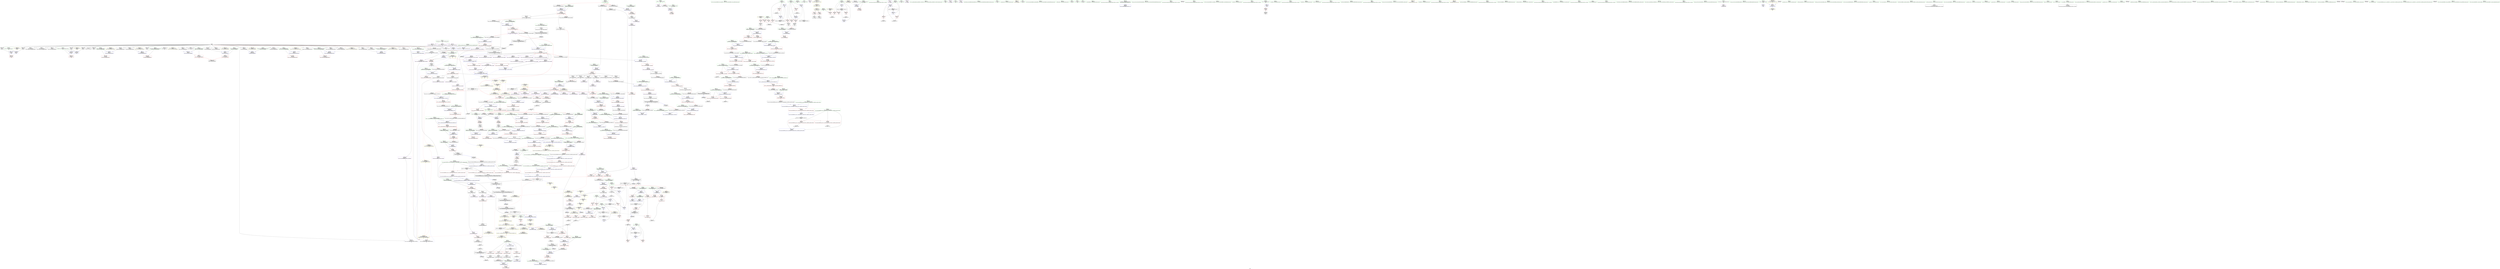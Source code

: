 digraph "SVFG" {
	label="SVFG";

	Node0x55d74872c1f0 [shape=record,color=grey,label="{NodeID: 0\nNullPtr|{|<s31>52}}"];
	Node0x55d74872c1f0 -> Node0x55d74875e920[style=solid];
	Node0x55d74872c1f0 -> Node0x55d74875ea20[style=solid];
	Node0x55d74872c1f0 -> Node0x55d74875eaf0[style=solid];
	Node0x55d74872c1f0 -> Node0x55d74875ebc0[style=solid];
	Node0x55d74872c1f0 -> Node0x55d74875ec90[style=solid];
	Node0x55d74872c1f0 -> Node0x55d74875ed60[style=solid];
	Node0x55d74872c1f0 -> Node0x55d74875ee30[style=solid];
	Node0x55d74872c1f0 -> Node0x55d74875ef00[style=solid];
	Node0x55d74872c1f0 -> Node0x55d74875efd0[style=solid];
	Node0x55d74872c1f0 -> Node0x55d74875f0a0[style=solid];
	Node0x55d74872c1f0 -> Node0x55d74875f170[style=solid];
	Node0x55d74872c1f0 -> Node0x55d74875f240[style=solid];
	Node0x55d74872c1f0 -> Node0x55d74875f310[style=solid];
	Node0x55d74872c1f0 -> Node0x55d74875f3e0[style=solid];
	Node0x55d74872c1f0 -> Node0x55d74875f4b0[style=solid];
	Node0x55d74872c1f0 -> Node0x55d74875f580[style=solid];
	Node0x55d74872c1f0 -> Node0x55d74875f650[style=solid];
	Node0x55d74872c1f0 -> Node0x55d74875f720[style=solid];
	Node0x55d74872c1f0 -> Node0x55d74875f7f0[style=solid];
	Node0x55d74872c1f0 -> Node0x55d74875f8c0[style=solid];
	Node0x55d74872c1f0 -> Node0x55d74875f990[style=solid];
	Node0x55d74872c1f0 -> Node0x55d74875fa60[style=solid];
	Node0x55d74872c1f0 -> Node0x55d74875fb30[style=solid];
	Node0x55d74872c1f0 -> Node0x55d74875fc00[style=solid];
	Node0x55d74872c1f0 -> Node0x55d74875fcd0[style=solid];
	Node0x55d74872c1f0 -> Node0x55d748779280[style=solid];
	Node0x55d74872c1f0 -> Node0x55d74877c6b0[style=solid];
	Node0x55d74872c1f0 -> Node0x55d74877c780[style=solid];
	Node0x55d74872c1f0 -> Node0x55d74877c850[style=solid];
	Node0x55d74872c1f0 -> Node0x55d748790810[style=solid];
	Node0x55d74872c1f0 -> Node0x55d748793630[style=solid];
	Node0x55d74872c1f0:s31 -> Node0x55d748809330[style=solid,color=red];
	Node0x55d7487b06e0 [shape=record,color=yellow,style=double,label="{NodeID: 941\n65V_1 = ENCHI(MR_65V_0)\npts\{2160002 \}\nFun[_ZNSt6vectorIdSaIdEEC2EmRKS0_]|{<s0>29}}"];
	Node0x55d7487b06e0:s0 -> Node0x55d7487bf190[style=dashed,color=red];
	Node0x55d748767b70 [shape=record,color=red,label="{NodeID: 443\n888\<--880\n\<--__first.addr\n_ZNSt27__uninitialized_default_n_1ILb1EE18__uninit_default_nIPdmEET_S3_T0_\n|{<s0>58}}"];
	Node0x55d748767b70:s0 -> Node0x55d74880e800[style=solid,color=red];
	Node0x55d74876b150 [shape=record,color=purple,label="{NodeID: 277\n60\<--8\n\<--__osafwf\n__cxx_global_var_init.1\n}"];
	Node0x55d74875b2e0 [shape=record,color=green,label="{NodeID: 111\n583\<--584\n_ZNSt12_Vector_baseIdSaIdEE12_Vector_implD2Ev\<--_ZNSt12_Vector_baseIdSaIdEE12_Vector_implD2Ev_field_insensitive\n}"];
	Node0x55d7487b6e40 [shape=record,color=black,label="{NodeID: 886\nMR_19V_2 = PHI(MR_19V_3, MR_19V_1, )\npts\{814 \}\n|{|<s1>60}}"];
	Node0x55d7487b6e40 -> Node0x55d74877e660[style=dashed];
	Node0x55d7487b6e40:s1 -> Node0x55d7487d5530[style=dashed,color=blue];
	Node0x55d74877d3b0 [shape=record,color=blue,label="{NodeID: 554\n776\<--773\n__n.addr\<--__n\n_ZNSt16allocator_traitsISaIdEE8allocateERS0_m\n}"];
	Node0x55d74877d3b0 -> Node0x55d748767350[style=dashed];
	Node0x55d748764ec0 [shape=record,color=red,label="{NodeID: 388\n437\<--434\nthis1\<--this.addr\n_ZNSaIdED2Ev\n}"];
	Node0x55d748764ec0 -> Node0x55d748769340[style=solid];
	Node0x55d74880d250 [shape=record,color=black,label="{NodeID: 1329\n802 = PHI(819, )\n}"];
	Node0x55d74880d250 -> Node0x55d748792a30[style=solid];
	Node0x55d748760140 [shape=record,color=black,label="{NodeID: 222\n126\<--125\nconv\<--\n_Z2okRKSt6vectorIdSaIdEEdd\n}"];
	Node0x55d748760140 -> Node0x55d748792d30[style=solid];
	Node0x55d74875c4d0 [shape=record,color=green,label="{NodeID: 56\n211\<--212\nk\<--k_field_insensitive\nmain\n}"];
	Node0x55d7487c48c0 [shape=record,color=yellow,style=double,label="{NodeID: 997\n19V_1 = ENCHI(MR_19V_0)\npts\{814 \}\nFun[_ZSt27__uninitialized_default_n_aIPdmdET_S1_T0_RSaIT1_E]|{<s0>56}}"];
	Node0x55d7487c48c0:s0 -> Node0x55d7487c7750[style=dashed,color=red];
	Node0x55d74877a700 [shape=record,color=blue,label="{NodeID: 499\n225\<--315\nl\<--\nmain\n}"];
	Node0x55d74877a700 -> Node0x55d7487b5040[style=dashed];
	Node0x55d74876df60 [shape=record,color=red,label="{NodeID: 333\n70\<--67\nthis1\<--this.addr\n_ZN7__isoffC2Ev\n}"];
	Node0x55d7488076b0 [shape=record,color=black,label="{NodeID: 1274\n658 = PHI(568, )\n1st arg _ZNSt12_Vector_baseIdSaIdEE12_Vector_implC2ERKS0_ }"];
	Node0x55d7488076b0 -> Node0x55d74877c5e0[style=solid];
	Node0x55d7487635e0 [shape=record,color=green,label="{NodeID: 167\n930\<--931\n__niter\<--__niter_field_insensitive\n_ZSt10__fill_n_aIPdmdEN9__gnu_cxx11__enable_ifIXsr11__is_scalarIT1_EE7__valueET_E6__typeES4_T0_RKS3_\n}"];
	Node0x55d7487635e0 -> Node0x55d748768460[style=solid];
	Node0x55d7487635e0 -> Node0x55d748768530[style=solid];
	Node0x55d7487635e0 -> Node0x55d74877e590[style=solid];
	Node0x55d7487635e0 -> Node0x55d74877e730[style=solid];
	Node0x55d748741800 [shape=record,color=green,label="{NodeID: 1\n7\<--1\n__dso_handle\<--dummyObj\nGlob }"];
	Node0x55d748767c40 [shape=record,color=red,label="{NodeID: 444\n889\<--882\n\<--__n.addr\n_ZNSt27__uninitialized_default_n_1ILb1EE18__uninit_default_nIPdmEET_S3_T0_\n|{<s0>58}}"];
	Node0x55d748767c40:s0 -> Node0x55d74880e910[style=solid,color=red];
	Node0x55d74876b220 [shape=record,color=purple,label="{NodeID: 278\n350\<--15\n\<--.str\nmain\n}"];
	Node0x55d74875b3e0 [shape=record,color=green,label="{NodeID: 112\n594\<--595\nthis.addr\<--this.addr_field_insensitive\n_ZNSt6vectorIdSaIdEE21_M_default_initializeEm\n}"];
	Node0x55d74875b3e0 -> Node0x55d7487660a0[style=solid];
	Node0x55d74875b3e0 -> Node0x55d74877c030[style=solid];
	Node0x55d7487c7cf0 [shape=record,color=yellow,style=double,label="{NodeID: 1053\n2V_1 = ENCHI(MR_2V_0)\npts\{1 \}\nFun[__cxx_global_var_init.1]|{<s0>3}}"];
	Node0x55d7487c7cf0:s0 -> Node0x55d7487c5c70[style=dashed,color=red];
	Node0x55d7487b7340 [shape=record,color=black,label="{NodeID: 887\nMR_38V_3 = PHI(MR_38V_4, MR_38V_2, )\npts\{208 \}\n}"];
	Node0x55d7487b7340 -> Node0x55d74876f210[style=dashed];
	Node0x55d7487b7340 -> Node0x55d74876f2e0[style=dashed];
	Node0x55d7487b7340 -> Node0x55d74876f3b0[style=dashed];
	Node0x55d7487b7340 -> Node0x55d74877acb0[style=dashed];
	Node0x55d74877d480 [shape=record,color=blue,label="{NodeID: 555\n791\<--788\nthis.addr\<--this\n_ZN9__gnu_cxx13new_allocatorIdE8allocateEmPKv\n}"];
	Node0x55d74877d480 -> Node0x55d748767420[style=dashed];
	Node0x55d748764f90 [shape=record,color=red,label="{NodeID: 389\n452\<--446\nthis1\<--this.addr\n_ZNSt6vectorIdSaIdEEixEm\n}"];
	Node0x55d748764f90 -> Node0x55d748769410[style=solid];
	Node0x55d74880d360 [shape=record,color=black,label="{NodeID: 1330\n845 = PHI(858, )\n}"];
	Node0x55d74880d360 -> Node0x55d74876a790[style=solid];
	Node0x55d748760210 [shape=record,color=black,label="{NodeID: 223\n135\<--134\nconv1\<--\n_Z2okRKSt6vectorIdSaIdEEdd\n|{<s0>10}}"];
	Node0x55d748760210:s0 -> Node0x55d7487ffee0[style=solid,color=red];
	Node0x55d74875c5a0 [shape=record,color=green,label="{NodeID: 57\n213\<--214\nt1\<--t1_field_insensitive\nmain\n}"];
	Node0x55d74875c5a0 -> Node0x55d74876f6f0[style=solid];
	Node0x55d74877a7d0 [shape=record,color=blue,label="{NodeID: 500\n227\<--318\nr\<--\nmain\n}"];
	Node0x55d74877a7d0 -> Node0x55d7487b5540[style=dashed];
	Node0x55d74876e030 [shape=record,color=red,label="{NodeID: 334\n92\<--89\nthis1\<--this.addr\n_ZN7__isoffD2Ev\n}"];
	Node0x55d7488077f0 [shape=record,color=black,label="{NodeID: 1275\n444 = PHI(215, 215, )\n0th arg _ZNSt6vectorIdSaIdEEixEm }"];
	Node0x55d7488077f0 -> Node0x55d74877b330[style=solid];
	Node0x55d7487636b0 [shape=record,color=green,label="{NodeID: 168\n960\<--961\n__it.addr\<--__it.addr_field_insensitive\n_ZSt12__niter_baseIPdET_S1_\n}"];
	Node0x55d7487636b0 -> Node0x55d7487686d0[style=solid];
	Node0x55d7487636b0 -> Node0x55d74877e8d0[style=solid];
	Node0x55d748757910 [shape=record,color=green,label="{NodeID: 2\n12\<--1\n\<--dummyObj\nCan only get source location for instruction, argument, global var or function.}"];
	Node0x55d748767d10 [shape=record,color=red,label="{NodeID: 445\n908\<--899\n\<--__first.addr\n_ZSt6fill_nIPdmdET_S1_T0_RKT1_\n|{<s0>59}}"];
	Node0x55d748767d10:s0 -> Node0x55d748807210[style=solid,color=red];
	Node0x55d74876b2f0 [shape=record,color=purple,label="{NodeID: 279\n72\<--17\n\<--.str.3\n_ZN7__isoffC2Ev\n}"];
	Node0x55d74875b4b0 [shape=record,color=green,label="{NodeID: 113\n596\<--597\n__n.addr\<--__n.addr_field_insensitive\n_ZNSt6vectorIdSaIdEE21_M_default_initializeEm\n}"];
	Node0x55d74875b4b0 -> Node0x55d748766170[style=solid];
	Node0x55d74875b4b0 -> Node0x55d74877c100[style=solid];
	Node0x55d7487b7840 [shape=record,color=black,label="{NodeID: 888\nMR_48V_2 = PHI(MR_48V_4, MR_48V_1, )\npts\{224 \}\n}"];
	Node0x55d7487b7840 -> Node0x55d748779ee0[style=dashed];
	Node0x55d74877d550 [shape=record,color=blue,label="{NodeID: 556\n793\<--789\n__n.addr\<--__n\n_ZN9__gnu_cxx13new_allocatorIdE8allocateEmPKv\n}"];
	Node0x55d74877d550 -> Node0x55d7487674f0[style=dashed];
	Node0x55d74877d550 -> Node0x55d7487675c0[style=dashed];
	Node0x55d748765060 [shape=record,color=red,label="{NodeID: 390\n457\<--448\n\<--__n.addr\n_ZNSt6vectorIdSaIdEEixEm\n}"];
	Node0x55d74880d470 [shape=record,color=black,label="{NodeID: 1331\n507 = PHI(849, )\n|{<s0>34}}"];
	Node0x55d74880d470:s0 -> Node0x55d748808770[style=solid,color=red];
	Node0x55d7487602e0 [shape=record,color=black,label="{NodeID: 224\n146\<--145\nconv4\<--\n_Z2okRKSt6vectorIdSaIdEEdd\n|{<s0>11}}"];
	Node0x55d7487602e0:s0 -> Node0x55d7487ffee0[style=solid,color=red];
	Node0x55d74875c670 [shape=record,color=green,label="{NodeID: 58\n215\<--216\nP\<--P_field_insensitive\nmain\n|{<s0>17|<s1>19|<s2>22|<s3>23|<s4>24|<s5>27}}"];
	Node0x55d74875c670:s0 -> Node0x55d74880f3f0[style=solid,color=red];
	Node0x55d74875c670:s1 -> Node0x55d7488077f0[style=solid,color=red];
	Node0x55d74875c670:s2 -> Node0x55d748809830[style=solid,color=red];
	Node0x55d74875c670:s3 -> Node0x55d748808880[style=solid,color=red];
	Node0x55d74875c670:s4 -> Node0x55d7488077f0[style=solid,color=red];
	Node0x55d74875c670:s5 -> Node0x55d748809830[style=solid,color=red];
	Node0x55d74877a8a0 [shape=record,color=blue,label="{NodeID: 501\n229\<--323\nj\<--inc19\nmain\n}"];
	Node0x55d74877a8a0 -> Node0x55d74876fd70[style=dashed];
	Node0x55d74877a8a0 -> Node0x55d74876fe40[style=dashed];
	Node0x55d74877a8a0 -> Node0x55d74877a8a0[style=dashed];
	Node0x55d74877a8a0 -> Node0x55d7487b8740[style=dashed];
	Node0x55d74876e100 [shape=record,color=red,label="{NodeID: 335\n127\<--111\n\<--T.addr\n_Z2okRKSt6vectorIdSaIdEEdd\n|{<s0>9}}"];
	Node0x55d74876e100:s0 -> Node0x55d748807eb0[style=solid,color=red];
	Node0x55d748807a00 [shape=record,color=black,label="{NodeID: 1276\n445 = PHI(270, 334, )\n1st arg _ZNSt6vectorIdSaIdEEixEm }"];
	Node0x55d748807a00 -> Node0x55d74877b400[style=solid];
	Node0x55d748763780 [shape=record,color=green,label="{NodeID: 169\n969\<--970\nthis.addr\<--this.addr_field_insensitive\n_ZNSt12_Vector_baseIdSaIdEE13_M_deallocateEPdm\n}"];
	Node0x55d748763780 -> Node0x55d7487687a0[style=solid];
	Node0x55d748763780 -> Node0x55d74877e9a0[style=solid];
	Node0x55d748757c50 [shape=record,color=green,label="{NodeID: 3\n14\<--1\n_ZSt3cin\<--dummyObj\nGlob }"];
	Node0x55d7487b0980 [shape=record,color=yellow,style=double,label="{NodeID: 944\n87V_1 = ENCHI(MR_87V_0)\npts\{395 \}\nFun[_ZNSt6vectorIdSaIdEEC2EmRKS0_]}"];
	Node0x55d7487b0980 -> Node0x55d74877b0c0[style=dashed];
	Node0x55d748767de0 [shape=record,color=red,label="{NodeID: 446\n912\<--901\n\<--__n.addr\n_ZSt6fill_nIPdmdET_S1_T0_RKT1_\n|{<s0>60}}"];
	Node0x55d748767de0:s0 -> Node0x55d7488095b0[style=solid,color=red];
	Node0x55d74876b3c0 [shape=record,color=purple,label="{NodeID: 280\n73\<--19\n\<--.str.4\n_ZN7__isoffC2Ev\n}"];
	Node0x55d748760840 [shape=record,color=green,label="{NodeID: 114\n609\<--610\n_ZSt27__uninitialized_default_n_aIPdmdET_S1_T0_RSaIT1_E\<--_ZSt27__uninitialized_default_n_aIPdmdET_S1_T0_RSaIT1_E_field_insensitive\n}"];
	Node0x55d7487b7d40 [shape=record,color=black,label="{NodeID: 889\nMR_50V_2 = PHI(MR_50V_5, MR_50V_1, )\npts\{226 \}\n}"];
	Node0x55d7487b7d40 -> Node0x55d74877a3c0[style=dashed];
	Node0x55d74877d620 [shape=record,color=blue,label="{NodeID: 557\n795\<--790\n.addr\<--\n_ZN9__gnu_cxx13new_allocatorIdE8allocateEmPKv\n}"];
	Node0x55d748765130 [shape=record,color=red,label="{NodeID: 391\n456\<--455\n\<--_M_start\n_ZNSt6vectorIdSaIdEEixEm\n}"];
	Node0x55d748765130 -> Node0x55d74876dc20[style=solid];
	Node0x55d74880d640 [shape=record,color=black,label="{NodeID: 1332\n607 = PHI(849, )\n|{<s0>42}}"];
	Node0x55d74880d640:s0 -> Node0x55d748807da0[style=solid,color=red];
	Node0x55d7487603b0 [shape=record,color=black,label="{NodeID: 225\n107\<--161\n_Z2okRKSt6vectorIdSaIdEEdd_ret\<--cmp7\n_Z2okRKSt6vectorIdSaIdEEdd\n|{<s0>23}}"];
	Node0x55d7487603b0:s0 -> Node0x55d74880c240[style=solid,color=blue];
	Node0x55d74875c740 [shape=record,color=green,label="{NodeID: 59\n217\<--218\nref.tmp\<--ref.tmp_field_insensitive\nmain\n|{<s0>16|<s1>17|<s2>18|<s3>21}}"];
	Node0x55d74875c740:s0 -> Node0x55d748806ff0[style=solid,color=red];
	Node0x55d74875c740:s1 -> Node0x55d74880f670[style=solid,color=red];
	Node0x55d74875c740:s2 -> Node0x55d748808270[style=solid,color=red];
	Node0x55d74875c740:s3 -> Node0x55d748808270[style=solid,color=red];
	Node0x55d74877a970 [shape=record,color=blue,label="{NodeID: 502\n233\<--298\nres\<--\nmain\n}"];
	Node0x55d74877a970 -> Node0x55d748770180[style=dashed];
	Node0x55d74877a970 -> Node0x55d748770250[style=dashed];
	Node0x55d74877a970 -> Node0x55d74877ab10[style=dashed];
	Node0x55d74877a970 -> Node0x55d7487b9140[style=dashed];
	Node0x55d74876e1d0 [shape=record,color=red,label="{NodeID: 336\n133\<--111\n\<--T.addr\n_Z2okRKSt6vectorIdSaIdEEdd\n|{<s0>10}}"];
	Node0x55d74876e1d0:s0 -> Node0x55d74880fec0[style=solid,color=red];
	Node0x55d748807b80 [shape=record,color=black,label="{NodeID: 1277\n831 = PHI(604, )\n0th arg _ZSt27__uninitialized_default_n_aIPdmdET_S1_T0_RSaIT1_E }"];
	Node0x55d748807b80 -> Node0x55d74877d7c0[style=solid];
	Node0x55d748763850 [shape=record,color=green,label="{NodeID: 170\n971\<--972\n__p.addr\<--__p.addr_field_insensitive\n_ZNSt12_Vector_baseIdSaIdEE13_M_deallocateEPdm\n}"];
	Node0x55d748763850 -> Node0x55d748768870[style=solid];
	Node0x55d748763850 -> Node0x55d748768940[style=solid];
	Node0x55d748763850 -> Node0x55d74877ea70[style=solid];
	Node0x55d748757d10 [shape=record,color=green,label="{NodeID: 4\n15\<--1\n.str\<--dummyObj\nGlob }"];
	Node0x55d748767eb0 [shape=record,color=red,label="{NodeID: 447\n913\<--903\n\<--__value.addr\n_ZSt6fill_nIPdmdET_S1_T0_RKT1_\n|{<s0>60}}"];
	Node0x55d748767eb0:s0 -> Node0x55d7488096f0[style=solid,color=red];
	Node0x55d74876b490 [shape=record,color=purple,label="{NodeID: 281\n78\<--22\n\<--.str.5\n_ZN7__isoffC2Ev\n}"];
	Node0x55d748760900 [shape=record,color=green,label="{NodeID: 115\n618\<--619\nthis.addr\<--this.addr_field_insensitive\n_ZNSt12_Vector_baseIdSaIdEED2Ev\n}"];
	Node0x55d748760900 -> Node0x55d748766310[style=solid];
	Node0x55d748760900 -> Node0x55d74877c2a0[style=solid];
	Node0x55d7487b8240 [shape=record,color=black,label="{NodeID: 890\nMR_52V_2 = PHI(MR_52V_5, MR_52V_1, )\npts\{228 \}\n}"];
	Node0x55d7487b8240 -> Node0x55d74877a490[style=dashed];
	Node0x55d74877d6f0 [shape=record,color=blue,label="{NodeID: 558\n821\<--820\nthis.addr\<--this\n_ZNK9__gnu_cxx13new_allocatorIdE8max_sizeEv\n}"];
	Node0x55d74877d6f0 -> Node0x55d748767690[style=dashed];
	Node0x55d748765200 [shape=record,color=red,label="{NodeID: 392\n483\<--463\n\<--retval\n_ZSt3maxIdERKT_S2_S2_\n}"];
	Node0x55d748765200 -> Node0x55d7487695b0[style=solid];
	Node0x55d74880d780 [shape=record,color=black,label="{NodeID: 1333\n608 = PHI(830, )\n}"];
	Node0x55d74880d780 -> Node0x55d74877c1d0[style=solid];
	Node0x55d748760480 [shape=record,color=black,label="{NodeID: 226\n169\<--168\n\<--this1\n_ZNKSt6vectorIdSaIdEE4sizeEv\n}"];
	Node0x55d748760480 -> Node0x55d74876b930[style=solid];
	Node0x55d748760480 -> Node0x55d74876ba00[style=solid];
	Node0x55d74875c810 [shape=record,color=green,label="{NodeID: 60\n219\<--220\nexn.slot\<--exn.slot_field_insensitive\nmain\n}"];
	Node0x55d74875c810 -> Node0x55d74876f7c0[style=solid];
	Node0x55d74875c810 -> Node0x55d74877a080[style=solid];
	Node0x55d74875c810 -> Node0x55d74877a220[style=solid];
	Node0x55d7487c4c70 [shape=record,color=yellow,style=double,label="{NodeID: 1001\n21V_1 = ENCHI(MR_21V_0)\npts\{2160000 \}\nFun[_ZNKSt6vectorIdSaIdEE4sizeEv]}"];
	Node0x55d7487c4c70 -> Node0x55d74876ed30[style=dashed];
	Node0x55d74877aa40 [shape=record,color=blue,label="{NodeID: 503\n235\<--123\ni21\<--\nmain\n}"];
	Node0x55d74877aa40 -> Node0x55d748770320[style=dashed];
	Node0x55d74877aa40 -> Node0x55d7487703f0[style=dashed];
	Node0x55d74877aa40 -> Node0x55d7487704c0[style=dashed];
	Node0x55d74877aa40 -> Node0x55d74877abe0[style=dashed];
	Node0x55d74877aa40 -> Node0x55d7487b9640[style=dashed];
	Node0x55d74876e2a0 [shape=record,color=red,label="{NodeID: 337\n144\<--111\n\<--T.addr\n_Z2okRKSt6vectorIdSaIdEEdd\n|{<s0>11}}"];
	Node0x55d74876e2a0:s0 -> Node0x55d74880fec0[style=solid,color=red];
	Node0x55d748807c90 [shape=record,color=black,label="{NodeID: 1278\n832 = PHI(605, )\n1st arg _ZSt27__uninitialized_default_n_aIPdmdET_S1_T0_RSaIT1_E }"];
	Node0x55d748807c90 -> Node0x55d74877d890[style=solid];
	Node0x55d748763920 [shape=record,color=green,label="{NodeID: 171\n973\<--974\n__n.addr\<--__n.addr_field_insensitive\n_ZNSt12_Vector_baseIdSaIdEE13_M_deallocateEPdm\n}"];
	Node0x55d748763920 -> Node0x55d748768a10[style=solid];
	Node0x55d748763920 -> Node0x55d74877eb40[style=solid];
	Node0x55d748757dd0 [shape=record,color=green,label="{NodeID: 5\n17\<--1\n.str.3\<--dummyObj\nGlob }"];
	Node0x55d7487b0b70 [shape=record,color=yellow,style=double,label="{NodeID: 946\n36V_1 = ENCHI(MR_36V_0)\npts\{206 \}\nFun[main]}"];
	Node0x55d7487b0b70 -> Node0x55d74876f140[style=dashed];
	Node0x55d748767f80 [shape=record,color=red,label="{NodeID: 448\n945\<--922\n\<--__first.addr\n_ZSt10__fill_n_aIPdmdEN9__gnu_cxx11__enable_ifIXsr11__is_scalarIT1_EE7__valueET_E6__typeES4_T0_RKS3_\n}"];
	Node0x55d748767f80 -> Node0x55d74877e660[style=solid];
	Node0x55d74876b560 [shape=record,color=purple,label="{NodeID: 282\n79\<--24\n\<--.str.6\n_ZN7__isoffC2Ev\n}"];
	Node0x55d7487609d0 [shape=record,color=green,label="{NodeID: 116\n620\<--621\nexn.slot\<--exn.slot_field_insensitive\n_ZNSt12_Vector_baseIdSaIdEED2Ev\n}"];
	Node0x55d7487609d0 -> Node0x55d7487663e0[style=solid];
	Node0x55d7487609d0 -> Node0x55d74877c370[style=solid];
	Node0x55d7487b8740 [shape=record,color=black,label="{NodeID: 891\nMR_54V_2 = PHI(MR_54V_5, MR_54V_1, )\npts\{230 \}\n}"];
	Node0x55d7487b8740 -> Node0x55d74877a560[style=dashed];
	Node0x55d74877d7c0 [shape=record,color=blue,label="{NodeID: 559\n834\<--831\n__first.addr\<--__first\n_ZSt27__uninitialized_default_n_aIPdmdET_S1_T0_RSaIT1_E\n}"];
	Node0x55d74877d7c0 -> Node0x55d748767760[style=dashed];
	Node0x55d7487652d0 [shape=record,color=red,label="{NodeID: 393\n471\<--465\n\<--__a.addr\n_ZSt3maxIdERKT_S2_S2_\n}"];
	Node0x55d7487652d0 -> Node0x55d748765610[style=solid];
	Node0x55d74880d890 [shape=record,color=black,label="{NodeID: 1334\n689 = PHI(747, )\n}"];
	Node0x55d74880d890 -> Node0x55d74877cac0[style=solid];
	Node0x55d748760550 [shape=record,color=black,label="{NodeID: 227\n173\<--168\n\<--this1\n_ZNKSt6vectorIdSaIdEE4sizeEv\n}"];
	Node0x55d748760550 -> Node0x55d74876bad0[style=solid];
	Node0x55d748760550 -> Node0x55d74876bba0[style=solid];
	Node0x55d74875c8e0 [shape=record,color=green,label="{NodeID: 61\n221\<--222\nehselector.slot\<--ehselector.slot_field_insensitive\nmain\n}"];
	Node0x55d74875c8e0 -> Node0x55d74876f890[style=solid];
	Node0x55d74875c8e0 -> Node0x55d74877a150[style=solid];
	Node0x55d74875c8e0 -> Node0x55d74877a2f0[style=solid];
	Node0x55d748790810 [shape=record,color=black,label="{NodeID: 836\n769 = PHI(764, 3, )\n}"];
	Node0x55d748790810 -> Node0x55d74876a2b0[style=solid];
	Node0x55d74877ab10 [shape=record,color=blue,label="{NodeID: 504\n233\<--341\nres\<--mul\nmain\n}"];
	Node0x55d74877ab10 -> Node0x55d748770180[style=dashed];
	Node0x55d74877ab10 -> Node0x55d748770250[style=dashed];
	Node0x55d74877ab10 -> Node0x55d74877ab10[style=dashed];
	Node0x55d74877ab10 -> Node0x55d7487b9140[style=dashed];
	Node0x55d74876e370 [shape=record,color=red,label="{NodeID: 338\n150\<--113\n\<--t.addr\n_Z2okRKSt6vectorIdSaIdEEdd\n}"];
	Node0x55d74876e370 -> Node0x55d748791230[style=solid];
	Node0x55d748807da0 [shape=record,color=black,label="{NodeID: 1279\n833 = PHI(607, )\n2nd arg _ZSt27__uninitialized_default_n_aIPdmdET_S1_T0_RSaIT1_E }"];
	Node0x55d748807da0 -> Node0x55d74877d960[style=solid];
	Node0x55d7487639f0 [shape=record,color=green,label="{NodeID: 172\n987\<--988\n_ZNSt16allocator_traitsISaIdEE10deallocateERS0_Pdm\<--_ZNSt16allocator_traitsISaIdEE10deallocateERS0_Pdm_field_insensitive\n}"];
	Node0x55d748758640 [shape=record,color=green,label="{NodeID: 6\n19\<--1\n.str.4\<--dummyObj\nGlob }"];
	Node0x55d748768050 [shape=record,color=red,label="{NodeID: 449\n952\<--922\n\<--__first.addr\n_ZSt10__fill_n_aIPdmdEN9__gnu_cxx11__enable_ifIXsr11__is_scalarIT1_EE7__valueET_E6__typeES4_T0_RKS3_\n}"];
	Node0x55d748768050 -> Node0x55d74876d9b0[style=solid];
	Node0x55d74876b630 [shape=record,color=purple,label="{NodeID: 283\n1096\<--27\nllvm.global_ctors_0\<--llvm.global_ctors\nGlob }"];
	Node0x55d74876b630 -> Node0x55d748779080[style=solid];
	Node0x55d748760aa0 [shape=record,color=green,label="{NodeID: 117\n622\<--623\nehselector.slot\<--ehselector.slot_field_insensitive\n_ZNSt12_Vector_baseIdSaIdEED2Ev\n}"];
	Node0x55d748760aa0 -> Node0x55d74877c440[style=solid];
	Node0x55d7487b8c40 [shape=record,color=black,label="{NodeID: 892\nMR_56V_2 = PHI(MR_56V_4, MR_56V_1, )\npts\{232 \}\n}"];
	Node0x55d7487b8c40 -> Node0x55d74877a630[style=dashed];
	Node0x55d7487b8c40 -> Node0x55d7487b8c40[style=dashed];
	Node0x55d74877d890 [shape=record,color=blue,label="{NodeID: 560\n836\<--832\n__n.addr\<--__n\n_ZSt27__uninitialized_default_n_aIPdmdET_S1_T0_RSaIT1_E\n}"];
	Node0x55d74877d890 -> Node0x55d748767830[style=dashed];
	Node0x55d7487653a0 [shape=record,color=red,label="{NodeID: 394\n480\<--465\n\<--__a.addr\n_ZSt3maxIdERKT_S2_S2_\n}"];
	Node0x55d7487653a0 -> Node0x55d74877b740[style=solid];
	Node0x55d74880d9a0 [shape=record,color=black,label="{NodeID: 1335\n764 = PHI(771, )\n}"];
	Node0x55d74880d9a0 -> Node0x55d748790810[style=solid];
	Node0x55d748760620 [shape=record,color=black,label="{NodeID: 228\n177\<--172\nsub.ptr.lhs.cast\<--\n_ZNKSt6vectorIdSaIdEE4sizeEv\n}"];
	Node0x55d748760620 -> Node0x55d748790f30[style=solid];
	Node0x55d74875c9b0 [shape=record,color=green,label="{NodeID: 62\n223\<--224\ni\<--i_field_insensitive\nmain\n}"];
	Node0x55d74875c9b0 -> Node0x55d74876f960[style=solid];
	Node0x55d74875c9b0 -> Node0x55d74876fa30[style=solid];
	Node0x55d74875c9b0 -> Node0x55d74876fb00[style=solid];
	Node0x55d74875c9b0 -> Node0x55d748779ee0[style=solid];
	Node0x55d74875c9b0 -> Node0x55d748779fb0[style=solid];
	Node0x55d7487c4e60 [shape=record,color=yellow,style=double,label="{NodeID: 1003\n23V_1 = ENCHI(MR_23V_0)\npts\{2160001 \}\nFun[_ZNKSt6vectorIdSaIdEE4sizeEv]}"];
	Node0x55d7487c4e60 -> Node0x55d74876ec60[style=dashed];
	Node0x55d748790db0 [shape=record,color=grey,label="{NodeID: 837\n949 = Binary(948, 950, )\n}"];
	Node0x55d748790db0 -> Node0x55d74877e730[style=solid];
	Node0x55d74877abe0 [shape=record,color=blue,label="{NodeID: 505\n235\<--345\ni21\<--inc30\nmain\n}"];
	Node0x55d74877abe0 -> Node0x55d748770320[style=dashed];
	Node0x55d74877abe0 -> Node0x55d7487703f0[style=dashed];
	Node0x55d74877abe0 -> Node0x55d7487704c0[style=dashed];
	Node0x55d74877abe0 -> Node0x55d74877abe0[style=dashed];
	Node0x55d74877abe0 -> Node0x55d7487b9640[style=dashed];
	Node0x55d74876e440 [shape=record,color=red,label="{NodeID: 339\n160\<--113\n\<--t.addr\n_Z2okRKSt6vectorIdSaIdEEdd\n}"];
	Node0x55d74876e440 -> Node0x55d748792eb0[style=solid];
	Node0x55d748807eb0 [shape=record,color=black,label="{NodeID: 1280\n164 = PHI(127, )\n0th arg _ZNKSt6vectorIdSaIdEE4sizeEv }"];
	Node0x55d748807eb0 -> Node0x55d748779ad0[style=solid];
	Node0x55d748763af0 [shape=record,color=green,label="{NodeID: 173\n994\<--995\n__cxa_begin_catch\<--__cxa_begin_catch_field_insensitive\n}"];
	Node0x55d7487cbed0 [shape=record,color=yellow,style=double,label="{NodeID: 1114\nRETMU(7V_2)\npts\{90 \}\nFun[_ZN7__isoffD2Ev]}"];
	Node0x55d7487586d0 [shape=record,color=green,label="{NodeID: 7\n21\<--1\nstdin\<--dummyObj\nGlob }"];
	Node0x55d7487b0d30 [shape=record,color=yellow,style=double,label="{NodeID: 948\n40V_1 = ENCHI(MR_40V_0)\npts\{210 \}\nFun[main]}"];
	Node0x55d7487b0d30 -> Node0x55d74876f480[style=dashed];
	Node0x55d7487b0d30 -> Node0x55d74876f550[style=dashed];
	Node0x55d7487b0d30 -> Node0x55d74876f620[style=dashed];
	Node0x55d748768120 [shape=record,color=red,label="{NodeID: 450\n956\<--922\n\<--__first.addr\n_ZSt10__fill_n_aIPdmdEN9__gnu_cxx11__enable_ifIXsr11__is_scalarIT1_EE7__valueET_E6__typeES4_T0_RKS3_\n}"];
	Node0x55d748768120 -> Node0x55d74876ac70[style=solid];
	Node0x55d74876b730 [shape=record,color=purple,label="{NodeID: 284\n1097\<--27\nllvm.global_ctors_1\<--llvm.global_ctors\nGlob }"];
	Node0x55d74876b730 -> Node0x55d748779180[style=solid];
	Node0x55d748760b70 [shape=record,color=green,label="{NodeID: 118\n640\<--641\n_ZNSt12_Vector_baseIdSaIdEE13_M_deallocateEPdm\<--_ZNSt12_Vector_baseIdSaIdEE13_M_deallocateEPdm_field_insensitive\n}"];
	Node0x55d7487b9140 [shape=record,color=black,label="{NodeID: 893\nMR_58V_2 = PHI(MR_58V_5, MR_58V_1, )\npts\{234 \}\n}"];
	Node0x55d7487b9140 -> Node0x55d74877a970[style=dashed];
	Node0x55d74877d960 [shape=record,color=blue,label="{NodeID: 561\n838\<--833\n.addr\<--\n_ZSt27__uninitialized_default_n_aIPdmdET_S1_T0_RSaIT1_E\n}"];
	Node0x55d748765470 [shape=record,color=red,label="{NodeID: 395\n473\<--467\n\<--__b.addr\n_ZSt3maxIdERKT_S2_S2_\n}"];
	Node0x55d748765470 -> Node0x55d7487656e0[style=solid];
	Node0x55d74880dab0 [shape=record,color=black,label="{NodeID: 1336\n783 = PHI(787, )\n}"];
	Node0x55d74880dab0 -> Node0x55d74876a450[style=solid];
	Node0x55d7487606f0 [shape=record,color=black,label="{NodeID: 229\n178\<--176\nsub.ptr.rhs.cast\<--\n_ZNKSt6vectorIdSaIdEE4sizeEv\n}"];
	Node0x55d7487606f0 -> Node0x55d748790f30[style=solid];
	Node0x55d74875ca80 [shape=record,color=green,label="{NodeID: 63\n225\<--226\nl\<--l_field_insensitive\nmain\n|{|<s3>25}}"];
	Node0x55d74875ca80 -> Node0x55d74876fbd0[style=solid];
	Node0x55d74875ca80 -> Node0x55d74877a3c0[style=solid];
	Node0x55d74875ca80 -> Node0x55d74877a700[style=solid];
	Node0x55d74875ca80:s3 -> Node0x55d7487ff750[style=solid,color=red];
	Node0x55d748790f30 [shape=record,color=grey,label="{NodeID: 838\n179 = Binary(177, 178, )\n}"];
	Node0x55d748790f30 -> Node0x55d748791b30[style=solid];
	Node0x55d74877acb0 [shape=record,color=blue,label="{NodeID: 506\n207\<--357\nii\<--inc35\nmain\n}"];
	Node0x55d74877acb0 -> Node0x55d7487b7340[style=dashed];
	Node0x55d74876e510 [shape=record,color=red,label="{NodeID: 340\n140\<--115\n\<--s.addr\n_Z2okRKSt6vectorIdSaIdEEdd\n}"];
	Node0x55d74876e510 -> Node0x55d748792bb0[style=solid];
	Node0x55d748807ff0 [shape=record,color=black,label="{NodeID: 1281\n748 = PHI(687, )\n0th arg _ZNSt12_Vector_baseIdSaIdEE11_M_allocateEm }"];
	Node0x55d748807ff0 -> Node0x55d74877d140[style=solid];
	Node0x55d748763bf0 [shape=record,color=green,label="{NodeID: 174\n997\<--998\n_ZSt9terminatev\<--_ZSt9terminatev_field_insensitive\n}"];
	Node0x55d748758760 [shape=record,color=green,label="{NodeID: 8\n22\<--1\n.str.5\<--dummyObj\nGlob }"];
	Node0x55d7487b0e10 [shape=record,color=yellow,style=double,label="{NodeID: 949\n42V_1 = ENCHI(MR_42V_0)\npts\{214 \}\nFun[main]}"];
	Node0x55d7487b0e10 -> Node0x55d74876f6f0[style=dashed];
	Node0x55d7487681f0 [shape=record,color=red,label="{NodeID: 451\n938\<--924\n\<--__n.addr\n_ZSt10__fill_n_aIPdmdEN9__gnu_cxx11__enable_ifIXsr11__is_scalarIT1_EE7__valueET_E6__typeES4_T0_RKS3_\n}"];
	Node0x55d7487681f0 -> Node0x55d74877e590[style=solid];
	Node0x55d74876b830 [shape=record,color=purple,label="{NodeID: 285\n1098\<--27\nllvm.global_ctors_2\<--llvm.global_ctors\nGlob }"];
	Node0x55d74876b830 -> Node0x55d748779280[style=solid];
	Node0x55d748760c70 [shape=record,color=green,label="{NodeID: 119\n659\<--660\nthis.addr\<--this.addr_field_insensitive\n_ZNSt12_Vector_baseIdSaIdEE12_Vector_implC2ERKS0_\n}"];
	Node0x55d748760c70 -> Node0x55d748766720[style=solid];
	Node0x55d748760c70 -> Node0x55d74877c510[style=solid];
	Node0x55d7487b9640 [shape=record,color=black,label="{NodeID: 894\nMR_60V_2 = PHI(MR_60V_5, MR_60V_1, )\npts\{236 \}\n}"];
	Node0x55d7487b9640 -> Node0x55d74877aa40[style=dashed];
	Node0x55d74877da30 [shape=record,color=blue,label="{NodeID: 562\n851\<--850\nthis.addr\<--this\n_ZNSt12_Vector_baseIdSaIdEE19_M_get_Tp_allocatorEv\n}"];
	Node0x55d74877da30 -> Node0x55d748767900[style=dashed];
	Node0x55d748765540 [shape=record,color=red,label="{NodeID: 396\n477\<--467\n\<--__b.addr\n_ZSt3maxIdERKT_S2_S2_\n}"];
	Node0x55d748765540 -> Node0x55d74877b670[style=solid];
	Node0x55d74880dbf0 [shape=record,color=black,label="{NodeID: 1337\n873 = PHI(877, )\n}"];
	Node0x55d74880dbf0 -> Node0x55d74876aa00[style=solid];
	Node0x55d748768ba0 [shape=record,color=black,label="{NodeID: 230\n163\<--180\n_ZNKSt6vectorIdSaIdEE4sizeEv_ret\<--sub.ptr.div\n_ZNKSt6vectorIdSaIdEE4sizeEv\n|{<s0>9}}"];
	Node0x55d748768ba0:s0 -> Node0x55d74880c720[style=solid,color=blue];
	Node0x55d74875cb50 [shape=record,color=green,label="{NodeID: 64\n227\<--228\nr\<--r_field_insensitive\nmain\n}"];
	Node0x55d74875cb50 -> Node0x55d74876fca0[style=solid];
	Node0x55d74875cb50 -> Node0x55d74877a490[style=solid];
	Node0x55d74875cb50 -> Node0x55d74877a7d0[style=solid];
	Node0x55d7487910b0 [shape=record,color=grey,label="{NodeID: 839\n307 = Binary(305, 306, )\n}"];
	Node0x55d7487910b0 -> Node0x55d7487913b0[style=solid];
	Node0x55d74877ad80 [shape=record,color=blue,label="{NodeID: 507\n375\<--374\nthis.addr\<--this\n_ZNSaIdEC2Ev\n}"];
	Node0x55d74877ad80 -> Node0x55d748770660[style=dashed];
	Node0x55d74876e5e0 [shape=record,color=red,label="{NodeID: 341\n143\<--115\n\<--s.addr\n_Z2okRKSt6vectorIdSaIdEEdd\n}"];
	Node0x55d74876e5e0 -> Node0x55d748791530[style=solid];
	Node0x55d748808130 [shape=record,color=black,label="{NodeID: 1282\n749 = PHI(688, )\n1st arg _ZNSt12_Vector_baseIdSaIdEE11_M_allocateEm }"];
	Node0x55d748808130 -> Node0x55d74877d210[style=solid];
	Node0x55d748763cf0 [shape=record,color=green,label="{NodeID: 175\n1007\<--1008\n__a.addr\<--__a.addr_field_insensitive\n_ZNSt16allocator_traitsISaIdEE10deallocateERS0_Pdm\n}"];
	Node0x55d748763cf0 -> Node0x55d748768ae0[style=solid];
	Node0x55d748763cf0 -> Node0x55d74877ec10[style=solid];
	Node0x55d748758820 [shape=record,color=green,label="{NodeID: 9\n24\<--1\n.str.6\<--dummyObj\nGlob }"];
	Node0x55d7487b0ef0 [shape=record,color=yellow,style=double,label="{NodeID: 950\n44V_1 = ENCHI(MR_44V_0)\npts\{220 \}\nFun[main]}"];
	Node0x55d7487b0ef0 -> Node0x55d74877a080[style=dashed];
	Node0x55d7487b0ef0 -> Node0x55d74877a220[style=dashed];
	Node0x55d7487682c0 [shape=record,color=red,label="{NodeID: 452\n935\<--926\n\<--__value.addr\n_ZSt10__fill_n_aIPdmdEN9__gnu_cxx11__enable_ifIXsr11__is_scalarIT1_EE7__valueET_E6__typeES4_T0_RKS3_\n}"];
	Node0x55d7487682c0 -> Node0x55d748768600[style=solid];
	Node0x55d74876b930 [shape=record,color=purple,label="{NodeID: 286\n170\<--169\n_M_impl\<--\n_ZNKSt6vectorIdSaIdEE4sizeEv\n}"];
	Node0x55d748760d40 [shape=record,color=green,label="{NodeID: 120\n661\<--662\n__a.addr\<--__a.addr_field_insensitive\n_ZNSt12_Vector_baseIdSaIdEE12_Vector_implC2ERKS0_\n}"];
	Node0x55d748760d40 -> Node0x55d7487667f0[style=solid];
	Node0x55d748760d40 -> Node0x55d74877c5e0[style=solid];
	Node0x55d7487b9b40 [shape=record,color=black,label="{NodeID: 895\nMR_19V_2 = PHI(MR_19V_3, MR_19V_1, )\npts\{814 \}\n|{<s0>17}}"];
	Node0x55d7487b9b40:s0 -> Node0x55d7487b0440[style=dashed,color=red];
	Node0x55d74877db00 [shape=record,color=blue,label="{NodeID: 563\n861\<--859\n__first.addr\<--__first\n_ZSt25__uninitialized_default_nIPdmET_S1_T0_\n}"];
	Node0x55d74877db00 -> Node0x55d7487679d0[style=dashed];
	Node0x55d748765610 [shape=record,color=red,label="{NodeID: 397\n472\<--471\n\<--\n_ZSt3maxIdERKT_S2_S2_\n}"];
	Node0x55d748765610 -> Node0x55d7487931b0[style=solid];
	Node0x55d74880dd30 [shape=record,color=black,label="{NodeID: 1338\n891 = PHI(895, )\n}"];
	Node0x55d74880dd30 -> Node0x55d74876aad0[style=solid];
	Node0x55d748768c30 [shape=record,color=black,label="{NodeID: 231\n193\<--192\n\<--this1\n_ZNKSt6vectorIdSaIdEEixEm\n}"];
	Node0x55d748768c30 -> Node0x55d74876bc70[style=solid];
	Node0x55d748768c30 -> Node0x55d74876bd40[style=solid];
	Node0x55d74875cc20 [shape=record,color=green,label="{NodeID: 65\n229\<--230\nj\<--j_field_insensitive\nmain\n}"];
	Node0x55d74875cc20 -> Node0x55d74876fd70[style=solid];
	Node0x55d74875cc20 -> Node0x55d74876fe40[style=solid];
	Node0x55d74875cc20 -> Node0x55d74877a560[style=solid];
	Node0x55d74875cc20 -> Node0x55d74877a8a0[style=solid];
	Node0x55d748791230 [shape=record,color=grey,label="{NodeID: 840\n151 = Binary(150, 149, )\n}"];
	Node0x55d748791230 -> Node0x55d748779930[style=solid];
	Node0x55d74877ae50 [shape=record,color=blue,label="{NodeID: 508\n388\<--385\nthis.addr\<--this\n_ZNSt6vectorIdSaIdEEC2EmRKS0_\n}"];
	Node0x55d74877ae50 -> Node0x55d748770730[style=dashed];
	Node0x55d74876e6b0 [shape=record,color=red,label="{NodeID: 342\n125\<--117\n\<--i\n_Z2okRKSt6vectorIdSaIdEEdd\n}"];
	Node0x55d74876e6b0 -> Node0x55d748760140[style=solid];
	Node0x55d748808270 [shape=record,color=black,label="{NodeID: 1283\n433 = PHI(217, 217, 716, )\n0th arg _ZNSaIdED2Ev }"];
	Node0x55d748808270 -> Node0x55d74877b260[style=solid];
	Node0x55d748763dc0 [shape=record,color=green,label="{NodeID: 176\n1009\<--1010\n__p.addr\<--__p.addr_field_insensitive\n_ZNSt16allocator_traitsISaIdEE10deallocateERS0_Pdm\n}"];
	Node0x55d748763dc0 -> Node0x55d748778930[style=solid];
	Node0x55d748763dc0 -> Node0x55d74877ece0[style=solid];
	Node0x55d748758920 [shape=record,color=green,label="{NodeID: 10\n26\<--1\nstdout\<--dummyObj\nGlob }"];
	Node0x55d7487b0fd0 [shape=record,color=yellow,style=double,label="{NodeID: 951\n46V_1 = ENCHI(MR_46V_0)\npts\{222 \}\nFun[main]}"];
	Node0x55d7487b0fd0 -> Node0x55d74877a150[style=dashed];
	Node0x55d7487b0fd0 -> Node0x55d74877a2f0[style=dashed];
	Node0x55d748768390 [shape=record,color=red,label="{NodeID: 453\n944\<--928\n\<--__tmp\n_ZSt10__fill_n_aIPdmdEN9__gnu_cxx11__enable_ifIXsr11__is_scalarIT1_EE7__valueET_E6__typeES4_T0_RKS3_\n}"];
	Node0x55d748768390 -> Node0x55d74877e660[style=solid];
	Node0x55d74876ba00 [shape=record,color=purple,label="{NodeID: 287\n171\<--169\n_M_finish\<--\n_ZNKSt6vectorIdSaIdEE4sizeEv\n}"];
	Node0x55d74876ba00 -> Node0x55d74876ec60[style=solid];
	Node0x55d748760e10 [shape=record,color=green,label="{NodeID: 121\n669\<--670\n_ZNSaIdEC2ERKS_\<--_ZNSaIdEC2ERKS__field_insensitive\n}"];
	Node0x55d7487ba040 [shape=record,color=black,label="{NodeID: 896\nMR_21V_2 = PHI(MR_21V_3, MR_21V_1, )\npts\{2160000 \}\n|{<s0>17}}"];
	Node0x55d7487ba040:s0 -> Node0x55d7487b0520[style=dashed,color=red];
	Node0x55d74877dbd0 [shape=record,color=blue,label="{NodeID: 564\n863\<--860\n__n.addr\<--__n\n_ZSt25__uninitialized_default_nIPdmET_S1_T0_\n}"];
	Node0x55d74877dbd0 -> Node0x55d748767aa0[style=dashed];
	Node0x55d7487656e0 [shape=record,color=red,label="{NodeID: 398\n474\<--473\n\<--\n_ZSt3maxIdERKT_S2_S2_\n}"];
	Node0x55d7487656e0 -> Node0x55d7487931b0[style=solid];
	Node0x55d74880de70 [shape=record,color=black,label="{NodeID: 1339\n909 = PHI(958, )\n|{<s0>60}}"];
	Node0x55d74880de70:s0 -> Node0x55d748809470[style=solid,color=red];
	Node0x55d748768cc0 [shape=record,color=black,label="{NodeID: 232\n183\<--198\n_ZNKSt6vectorIdSaIdEEixEm_ret\<--add.ptr\n_ZNKSt6vectorIdSaIdEEixEm\n|{<s0>10|<s1>11}}"];
	Node0x55d748768cc0:s0 -> Node0x55d74880bf40[style=solid,color=blue];
	Node0x55d748768cc0:s1 -> Node0x55d74880c8f0[style=solid,color=blue];
	Node0x55d74875ccf0 [shape=record,color=green,label="{NodeID: 66\n231\<--232\ns\<--s_field_insensitive\nmain\n}"];
	Node0x55d74875ccf0 -> Node0x55d74876ff10[style=solid];
	Node0x55d74875ccf0 -> Node0x55d74876ffe0[style=solid];
	Node0x55d74875ccf0 -> Node0x55d7487700b0[style=solid];
	Node0x55d74875ccf0 -> Node0x55d74877a630[style=solid];
	Node0x55d7487913b0 [shape=record,color=grey,label="{NodeID: 841\n308 = Binary(307, 309, )\n}"];
	Node0x55d7487913b0 -> Node0x55d74877a630[style=solid];
	Node0x55d74877af20 [shape=record,color=blue,label="{NodeID: 509\n390\<--386\n__n.addr\<--__n\n_ZNSt6vectorIdSaIdEEC2EmRKS0_\n}"];
	Node0x55d74877af20 -> Node0x55d748770800[style=dashed];
	Node0x55d74877af20 -> Node0x55d748764b80[style=dashed];
	Node0x55d74876e780 [shape=record,color=red,label="{NodeID: 343\n134\<--117\n\<--i\n_Z2okRKSt6vectorIdSaIdEEdd\n}"];
	Node0x55d74876e780 -> Node0x55d748760210[style=solid];
	Node0x55d748808550 [shape=record,color=black,label="{NodeID: 1284\n1047 = PHI(501, )\n0th arg _ZSt8_DestroyIPddEvT_S1_RSaIT0_E }"];
	Node0x55d748808550 -> Node0x55d74877f0f0[style=solid];
	Node0x55d748763e90 [shape=record,color=green,label="{NodeID: 177\n1011\<--1012\n__n.addr\<--__n.addr_field_insensitive\n_ZNSt16allocator_traitsISaIdEE10deallocateERS0_Pdm\n}"];
	Node0x55d748763e90 -> Node0x55d748778a00[style=solid];
	Node0x55d748763e90 -> Node0x55d74877edb0[style=solid];
	Node0x55d748758a20 [shape=record,color=green,label="{NodeID: 11\n28\<--1\n\<--dummyObj\nCan only get source location for instruction, argument, global var or function.}"];
	Node0x55d748768460 [shape=record,color=red,label="{NodeID: 454\n941\<--930\n\<--__niter\n_ZSt10__fill_n_aIPdmdEN9__gnu_cxx11__enable_ifIXsr11__is_scalarIT1_EE7__valueET_E6__typeES4_T0_RKS3_\n}"];
	Node0x55d748768460 -> Node0x55d7487925b0[style=solid];
	Node0x55d74876bad0 [shape=record,color=purple,label="{NodeID: 288\n174\<--173\n_M_impl2\<--\n_ZNKSt6vectorIdSaIdEE4sizeEv\n}"];
	Node0x55d748760f10 [shape=record,color=green,label="{NodeID: 122\n681\<--682\nthis.addr\<--this.addr_field_insensitive\n_ZNSt12_Vector_baseIdSaIdEE17_M_create_storageEm\n}"];
	Node0x55d748760f10 -> Node0x55d7487668c0[style=solid];
	Node0x55d748760f10 -> Node0x55d74877c920[style=solid];
	Node0x55d7487ba540 [shape=record,color=black,label="{NodeID: 897\nMR_23V_2 = PHI(MR_23V_3, MR_23V_1, )\npts\{2160001 \}\n|{<s0>17}}"];
	Node0x55d7487ba540:s0 -> Node0x55d7487b0600[style=dashed,color=red];
	Node0x55d74877dca0 [shape=record,color=blue,label="{NodeID: 565\n865\<--870\n__assignable\<--\n_ZSt25__uninitialized_default_nIPdmET_S1_T0_\n}"];
	Node0x55d7487657b0 [shape=record,color=red,label="{NodeID: 399\n497\<--490\nthis1\<--this.addr\n_ZNSt6vectorIdSaIdEED2Ev\n}"];
	Node0x55d7487657b0 -> Node0x55d748769680[style=solid];
	Node0x55d7487657b0 -> Node0x55d748769750[style=solid];
	Node0x55d7487657b0 -> Node0x55d748769820[style=solid];
	Node0x55d7487657b0 -> Node0x55d7487698f0[style=solid];
	Node0x55d7487657b0 -> Node0x55d7487699c0[style=solid];
	Node0x55d74880e040 [shape=record,color=black,label="{NodeID: 1340\n914 = PHI(918, )\n}"];
	Node0x55d74880e040 -> Node0x55d74876aba0[style=solid];
	Node0x55d748768d90 [shape=record,color=black,label="{NodeID: 233\n253\<--252\nconv\<--\nmain\n|{<s0>17}}"];
	Node0x55d748768d90:s0 -> Node0x55d74880f530[style=solid,color=red];
	Node0x55d74875cdc0 [shape=record,color=green,label="{NodeID: 67\n233\<--234\nres\<--res_field_insensitive\nmain\n}"];
	Node0x55d74875cdc0 -> Node0x55d748770180[style=solid];
	Node0x55d74875cdc0 -> Node0x55d748770250[style=solid];
	Node0x55d74875cdc0 -> Node0x55d74877a970[style=solid];
	Node0x55d74875cdc0 -> Node0x55d74877ab10[style=solid];
	Node0x55d748791530 [shape=record,color=grey,label="{NodeID: 842\n149 = Binary(143, 148, )\n}"];
	Node0x55d748791530 -> Node0x55d748791230[style=solid];
	Node0x55d74877aff0 [shape=record,color=blue,label="{NodeID: 510\n392\<--387\n__a.addr\<--__a\n_ZNSt6vectorIdSaIdEEC2EmRKS0_\n}"];
	Node0x55d74877aff0 -> Node0x55d748764c50[style=dashed];
	Node0x55d74876e850 [shape=record,color=red,label="{NodeID: 344\n145\<--117\n\<--i\n_Z2okRKSt6vectorIdSaIdEEdd\n}"];
	Node0x55d74876e850 -> Node0x55d7487602e0[style=solid];
	Node0x55d748808660 [shape=record,color=black,label="{NodeID: 1285\n1048 = PHI(505, )\n1st arg _ZSt8_DestroyIPddEvT_S1_RSaIT0_E }"];
	Node0x55d748808660 -> Node0x55d74877f1c0[style=solid];
	Node0x55d748763f60 [shape=record,color=green,label="{NodeID: 178\n1021\<--1022\n_ZN9__gnu_cxx13new_allocatorIdE10deallocateEPdm\<--_ZN9__gnu_cxx13new_allocatorIdE10deallocateEPdm_field_insensitive\n}"];
	Node0x55d748758b20 [shape=record,color=green,label="{NodeID: 12\n82\<--1\n\<--dummyObj\nCan only get source location for instruction, argument, global var or function.}"];
	Node0x55d748768530 [shape=record,color=red,label="{NodeID: 455\n948\<--930\n\<--__niter\n_ZSt10__fill_n_aIPdmdEN9__gnu_cxx11__enable_ifIXsr11__is_scalarIT1_EE7__valueET_E6__typeES4_T0_RKS3_\n}"];
	Node0x55d748768530 -> Node0x55d748790db0[style=solid];
	Node0x55d74876bba0 [shape=record,color=purple,label="{NodeID: 289\n175\<--173\n_M_start\<--\n_ZNKSt6vectorIdSaIdEE4sizeEv\n}"];
	Node0x55d74876bba0 -> Node0x55d74876ed30[style=solid];
	Node0x55d748760fe0 [shape=record,color=green,label="{NodeID: 123\n683\<--684\n__n.addr\<--__n.addr_field_insensitive\n_ZNSt12_Vector_baseIdSaIdEE17_M_create_storageEm\n}"];
	Node0x55d748760fe0 -> Node0x55d748766990[style=solid];
	Node0x55d748760fe0 -> Node0x55d748766a60[style=solid];
	Node0x55d748760fe0 -> Node0x55d74877c9f0[style=solid];
	Node0x55d7487baa40 [shape=record,color=black,label="{NodeID: 898\nMR_65V_2 = PHI(MR_65V_3, MR_65V_1, )\npts\{2160002 \}\n|{<s0>17}}"];
	Node0x55d7487baa40:s0 -> Node0x55d7487b06e0[style=dashed,color=red];
	Node0x55d74877dd70 [shape=record,color=blue,label="{NodeID: 566\n880\<--878\n__first.addr\<--__first\n_ZNSt27__uninitialized_default_n_1ILb1EE18__uninit_default_nIPdmEET_S3_T0_\n}"];
	Node0x55d74877dd70 -> Node0x55d748767b70[style=dashed];
	Node0x55d748765880 [shape=record,color=red,label="{NodeID: 400\n524\<--492\nexn\<--exn.slot\n_ZNSt6vectorIdSaIdEED2Ev\n|{<s0>37}}"];
	Node0x55d748765880:s0 -> Node0x55d74880a4f0[style=solid,color=red];
	Node0x55d74880e150 [shape=record,color=black,label="{NodeID: 1341\n993 = PHI()\n}"];
	Node0x55d748768e60 [shape=record,color=black,label="{NodeID: 234\n270\<--269\nconv8\<--\nmain\n|{<s0>19}}"];
	Node0x55d748768e60:s0 -> Node0x55d748807a00[style=solid,color=red];
	Node0x55d74875ce90 [shape=record,color=green,label="{NodeID: 68\n235\<--236\ni21\<--i21_field_insensitive\nmain\n}"];
	Node0x55d74875ce90 -> Node0x55d748770320[style=solid];
	Node0x55d74875ce90 -> Node0x55d7487703f0[style=solid];
	Node0x55d74875ce90 -> Node0x55d7487704c0[style=solid];
	Node0x55d74875ce90 -> Node0x55d74877aa40[style=solid];
	Node0x55d74875ce90 -> Node0x55d74877abe0[style=solid];
	Node0x55d7487916b0 [shape=record,color=grey,label="{NodeID: 843\n812 = Binary(811, 181, )\n}"];
	Node0x55d74877b0c0 [shape=record,color=blue,label="{NodeID: 511\n394\<--414\nexn.slot\<--\n_ZNSt6vectorIdSaIdEEC2EmRKS0_\n}"];
	Node0x55d74877b0c0 -> Node0x55d748764d20[style=dashed];
	Node0x55d74876e920 [shape=record,color=red,label="{NodeID: 345\n155\<--117\n\<--i\n_Z2okRKSt6vectorIdSaIdEEdd\n}"];
	Node0x55d74876e920 -> Node0x55d748792130[style=solid];
	Node0x55d748808770 [shape=record,color=black,label="{NodeID: 1286\n1049 = PHI(507, )\n2nd arg _ZSt8_DestroyIPddEvT_S1_RSaIT0_E }"];
	Node0x55d748808770 -> Node0x55d74877f290[style=solid];
	Node0x55d748764060 [shape=record,color=green,label="{NodeID: 179\n1028\<--1029\nthis.addr\<--this.addr_field_insensitive\n_ZN9__gnu_cxx13new_allocatorIdE10deallocateEPdm\n}"];
	Node0x55d748764060 -> Node0x55d748778ad0[style=solid];
	Node0x55d748764060 -> Node0x55d74877ee80[style=solid];
	Node0x55d748758c20 [shape=record,color=green,label="{NodeID: 13\n98\<--1\n\<--dummyObj\nCan only get source location for instruction, argument, global var or function.}"];
	Node0x55d748768600 [shape=record,color=red,label="{NodeID: 456\n936\<--935\n\<--\n_ZSt10__fill_n_aIPdmdEN9__gnu_cxx11__enable_ifIXsr11__is_scalarIT1_EE7__valueET_E6__typeES4_T0_RKS3_\n}"];
	Node0x55d748768600 -> Node0x55d74877e4c0[style=solid];
	Node0x55d74876bc70 [shape=record,color=purple,label="{NodeID: 290\n194\<--193\n_M_impl\<--\n_ZNKSt6vectorIdSaIdEEixEm\n}"];
	Node0x55d7487610b0 [shape=record,color=green,label="{NodeID: 124\n690\<--691\n_ZNSt12_Vector_baseIdSaIdEE11_M_allocateEm\<--_ZNSt12_Vector_baseIdSaIdEE11_M_allocateEm_field_insensitive\n}"];
	Node0x55d7487baf40 [shape=record,color=black,label="{NodeID: 899\nMR_129V_3 = PHI(MR_129V_4, MR_129V_2, )\npts\{464 \}\n}"];
	Node0x55d7487baf40 -> Node0x55d748765200[style=dashed];
	Node0x55d74877de40 [shape=record,color=blue,label="{NodeID: 567\n882\<--879\n__n.addr\<--__n\n_ZNSt27__uninitialized_default_n_1ILb1EE18__uninit_default_nIPdmEET_S3_T0_\n}"];
	Node0x55d74877de40 -> Node0x55d748767c40[style=dashed];
	Node0x55d748765950 [shape=record,color=red,label="{NodeID: 401\n501\<--500\n\<--_M_start\n_ZNSt6vectorIdSaIdEED2Ev\n|{<s0>34}}"];
	Node0x55d748765950:s0 -> Node0x55d748808550[style=solid,color=red];
	Node0x55d74880e220 [shape=record,color=black,label="{NodeID: 1342\n711 = PHI(567, 642, 650, )\n0th arg _ZNSt12_Vector_baseIdSaIdEE12_Vector_implD2Ev }"];
	Node0x55d74880e220 -> Node0x55d74877cd30[style=solid];
	Node0x55d748768f30 [shape=record,color=black,label="{NodeID: 235\n334\<--333\nconv25\<--\nmain\n|{<s0>24}}"];
	Node0x55d748768f30:s0 -> Node0x55d748807a00[style=solid,color=red];
	Node0x55d74875cf60 [shape=record,color=green,label="{NodeID: 69\n239\<--240\n_ZNSirsERi\<--_ZNSirsERi_field_insensitive\n}"];
	Node0x55d748791830 [shape=record,color=grey,label="{NodeID: 844\n637 = Binary(635, 636, )\n}"];
	Node0x55d748791830 -> Node0x55d7487919b0[style=solid];
	Node0x55d74877b190 [shape=record,color=blue,label="{NodeID: 512\n396\<--416\nehselector.slot\<--\n_ZNSt6vectorIdSaIdEEC2EmRKS0_\n}"];
	Node0x55d74877b190 -> Node0x55d748764df0[style=dashed];
	Node0x55d74876e9f0 [shape=record,color=red,label="{NodeID: 346\n139\<--136\n\<--call2\n_Z2okRKSt6vectorIdSaIdEEdd\n}"];
	Node0x55d74876e9f0 -> Node0x55d748792bb0[style=solid];
	Node0x55d748808880 [shape=record,color=black,label="{NodeID: 1287\n108 = PHI(215, )\n0th arg _Z2okRKSt6vectorIdSaIdEEdd }"];
	Node0x55d748808880 -> Node0x55d7487795f0[style=solid];
	Node0x55d748764130 [shape=record,color=green,label="{NodeID: 180\n1030\<--1031\n__p.addr\<--__p.addr_field_insensitive\n_ZN9__gnu_cxx13new_allocatorIdE10deallocateEPdm\n}"];
	Node0x55d748764130 -> Node0x55d748778ba0[style=solid];
	Node0x55d748764130 -> Node0x55d74877ef50[style=solid];
	Node0x55d748758d20 [shape=record,color=green,label="{NodeID: 14\n123\<--1\n\<--dummyObj\nCan only get source location for instruction, argument, global var or function.}"];
	Node0x55d7487686d0 [shape=record,color=red,label="{NodeID: 457\n963\<--960\n\<--__it.addr\n_ZSt12__niter_baseIPdET_S1_\n}"];
	Node0x55d7487686d0 -> Node0x55d74876ad40[style=solid];
	Node0x55d74876bd40 [shape=record,color=purple,label="{NodeID: 291\n195\<--193\n_M_start\<--\n_ZNKSt6vectorIdSaIdEEixEm\n}"];
	Node0x55d74876bd40 -> Node0x55d74876efa0[style=solid];
	Node0x55d7487611b0 [shape=record,color=green,label="{NodeID: 125\n712\<--713\nthis.addr\<--this.addr_field_insensitive\n_ZNSt12_Vector_baseIdSaIdEE12_Vector_implD2Ev\n}"];
	Node0x55d7487611b0 -> Node0x55d748766cd0[style=solid];
	Node0x55d7487611b0 -> Node0x55d74877cd30[style=solid];
	Node0x55d74877df10 [shape=record,color=blue,label="{NodeID: 568\n884\<--12\nref.tmp\<--\n_ZNSt27__uninitialized_default_n_1ILb1EE18__uninit_default_nIPdmEET_S3_T0_\n|{<s0>58}}"];
	Node0x55d74877df10:s0 -> Node0x55d7487bf380[style=dashed,color=red];
	Node0x55d748765a20 [shape=record,color=red,label="{NodeID: 402\n505\<--504\n\<--_M_finish\n_ZNSt6vectorIdSaIdEED2Ev\n|{<s0>34}}"];
	Node0x55d748765a20:s0 -> Node0x55d748808660[style=solid,color=red];
	Node0x55d74880e4d0 [shape=record,color=black,label="{NodeID: 1343\n550 = PHI(402, )\n0th arg _ZNSt12_Vector_baseIdSaIdEEC2EmRKS0_ }"];
	Node0x55d74880e4d0 -> Node0x55d74877bc20[style=solid];
	Node0x55d748769000 [shape=record,color=black,label="{NodeID: 236\n202\<--360\nmain_ret\<--\nmain\n}"];
	Node0x55d74875d060 [shape=record,color=green,label="{NodeID: 70\n250\<--251\n_ZNSirsERd\<--_ZNSirsERd_field_insensitive\n}"];
	Node0x55d7487919b0 [shape=record,color=grey,label="{NodeID: 845\n638 = Binary(637, 181, )\n|{<s0>43}}"];
	Node0x55d7487919b0:s0 -> Node0x55d74880fa30[style=solid,color=red];
	Node0x55d74877b260 [shape=record,color=blue,label="{NodeID: 513\n434\<--433\nthis.addr\<--this\n_ZNSaIdED2Ev\n}"];
	Node0x55d74877b260 -> Node0x55d748764ec0[style=dashed];
	Node0x55d74876eac0 [shape=record,color=red,label="{NodeID: 347\n148\<--147\n\<--call5\n_Z2okRKSt6vectorIdSaIdEEdd\n}"];
	Node0x55d74876eac0 -> Node0x55d748791530[style=solid];
	Node0x55d748808990 [shape=record,color=black,label="{NodeID: 1288\n109 = PHI(311, )\n1st arg _Z2okRKSt6vectorIdSaIdEEdd }"];
	Node0x55d748808990 -> Node0x55d7487796c0[style=solid];
	Node0x55d748764200 [shape=record,color=green,label="{NodeID: 181\n1032\<--1033\n.addr\<--.addr_field_insensitive\n_ZN9__gnu_cxx13new_allocatorIdE10deallocateEPdm\n}"];
	Node0x55d748764200 -> Node0x55d74877f020[style=solid];
	Node0x55d748758e20 [shape=record,color=green,label="{NodeID: 15\n157\<--1\n\<--dummyObj\nCan only get source location for instruction, argument, global var or function.}"];
	Node0x55d7487687a0 [shape=record,color=red,label="{NodeID: 458\n978\<--969\nthis1\<--this.addr\n_ZNSt12_Vector_baseIdSaIdEE13_M_deallocateEPdm\n}"];
	Node0x55d7487687a0 -> Node0x55d74876da80[style=solid];
	Node0x55d74876be10 [shape=record,color=purple,label="{NodeID: 292\n454\<--453\n_M_impl\<--\n_ZNSt6vectorIdSaIdEEixEm\n}"];
	Node0x55d748761280 [shape=record,color=green,label="{NodeID: 126\n722\<--723\nthis.addr\<--this.addr_field_insensitive\n_ZNSaIdEC2ERKS_\n}"];
	Node0x55d748761280 -> Node0x55d748766da0[style=solid];
	Node0x55d748761280 -> Node0x55d74877ce00[style=solid];
	Node0x55d74877dfe0 [shape=record,color=blue,label="{NodeID: 569\n899\<--896\n__first.addr\<--__first\n_ZSt6fill_nIPdmdET_S1_T0_RKT1_\n}"];
	Node0x55d74877dfe0 -> Node0x55d748767d10[style=dashed];
	Node0x55d748765af0 [shape=record,color=red,label="{NodeID: 403\n540\<--537\nthis1\<--this.addr\n_ZN9__gnu_cxx13new_allocatorIdEC2Ev\n}"];
	Node0x55d74880e5e0 [shape=record,color=black,label="{NodeID: 1344\n551 = PHI(403, )\n1st arg _ZNSt12_Vector_baseIdSaIdEEC2EmRKS0_ }"];
	Node0x55d74880e5e0 -> Node0x55d74877bcf0[style=solid];
	Node0x55d7487690d0 [shape=record,color=black,label="{NodeID: 237\n379\<--378\n\<--this1\n_ZNSaIdEC2Ev\n|{<s0>28}}"];
	Node0x55d7487690d0:s0 -> Node0x55d748807100[style=solid,color=red];
	Node0x55d74875d160 [shape=record,color=green,label="{NodeID: 71\n255\<--256\n_ZNSaIdEC2Ev\<--_ZNSaIdEC2Ev_field_insensitive\n}"];
	Node0x55d748791b30 [shape=record,color=grey,label="{NodeID: 846\n180 = Binary(179, 181, )\n}"];
	Node0x55d748791b30 -> Node0x55d748768ba0[style=solid];
	Node0x55d74877b330 [shape=record,color=blue,label="{NodeID: 514\n446\<--444\nthis.addr\<--this\n_ZNSt6vectorIdSaIdEEixEm\n}"];
	Node0x55d74877b330 -> Node0x55d748764f90[style=dashed];
	Node0x55d74876eb90 [shape=record,color=red,label="{NodeID: 348\n168\<--165\nthis1\<--this.addr\n_ZNKSt6vectorIdSaIdEE4sizeEv\n}"];
	Node0x55d74876eb90 -> Node0x55d748760480[style=solid];
	Node0x55d74876eb90 -> Node0x55d748760550[style=solid];
	Node0x55d748808aa0 [shape=record,color=black,label="{NodeID: 1289\n110 = PHI(312, )\n2nd arg _Z2okRKSt6vectorIdSaIdEEdd }"];
	Node0x55d748808aa0 -> Node0x55d748779790[style=solid];
	Node0x55d7487642d0 [shape=record,color=green,label="{NodeID: 182\n1041\<--1042\n_ZdlPv\<--_ZdlPv_field_insensitive\n}"];
	Node0x55d748758f20 [shape=record,color=green,label="{NodeID: 16\n181\<--1\n\<--dummyObj\nCan only get source location for instruction, argument, global var or function.}"];
	Node0x55d748768870 [shape=record,color=red,label="{NodeID: 459\n979\<--971\n\<--__p.addr\n_ZNSt12_Vector_baseIdSaIdEE13_M_deallocateEPdm\n}"];
	Node0x55d748768870 -> Node0x55d748793630[style=solid];
	Node0x55d74876bee0 [shape=record,color=purple,label="{NodeID: 293\n455\<--453\n_M_start\<--\n_ZNSt6vectorIdSaIdEEixEm\n}"];
	Node0x55d74876bee0 -> Node0x55d748765130[style=solid];
	Node0x55d748761350 [shape=record,color=green,label="{NodeID: 127\n724\<--725\n__a.addr\<--__a.addr_field_insensitive\n_ZNSaIdEC2ERKS_\n}"];
	Node0x55d748761350 -> Node0x55d748766e70[style=solid];
	Node0x55d748761350 -> Node0x55d74877ced0[style=solid];
	Node0x55d74877e0b0 [shape=record,color=blue,label="{NodeID: 570\n901\<--897\n__n.addr\<--__n\n_ZSt6fill_nIPdmdET_S1_T0_RKT1_\n}"];
	Node0x55d74877e0b0 -> Node0x55d748767de0[style=dashed];
	Node0x55d748765bc0 [shape=record,color=red,label="{NodeID: 404\n547\<--544\nthis1\<--this.addr\n_ZN9__gnu_cxx13new_allocatorIdED2Ev\n}"];
	Node0x55d74880e6f0 [shape=record,color=black,label="{NodeID: 1345\n552 = PHI(404, )\n2nd arg _ZNSt12_Vector_baseIdSaIdEEC2EmRKS0_ }"];
	Node0x55d74880e6f0 -> Node0x55d74877bdc0[style=solid];
	Node0x55d7487691a0 [shape=record,color=black,label="{NodeID: 238\n402\<--401\n\<--this1\n_ZNSt6vectorIdSaIdEEC2EmRKS0_\n|{<s0>29}}"];
	Node0x55d7487691a0:s0 -> Node0x55d74880e4d0[style=solid,color=red];
	Node0x55d74875d260 [shape=record,color=green,label="{NodeID: 72\n258\<--259\n_ZNSt6vectorIdSaIdEEC2EmRKS0_\<--_ZNSt6vectorIdSaIdEEC2EmRKS0__field_insensitive\n}"];
	Node0x55d748791cb0 [shape=record,color=grey,label="{NodeID: 847\n345 = Binary(344, 157, )\n}"];
	Node0x55d748791cb0 -> Node0x55d74877abe0[style=solid];
	Node0x55d74877b400 [shape=record,color=blue,label="{NodeID: 515\n448\<--445\n__n.addr\<--__n\n_ZNSt6vectorIdSaIdEEixEm\n}"];
	Node0x55d74877b400 -> Node0x55d748765060[style=dashed];
	Node0x55d74876ec60 [shape=record,color=red,label="{NodeID: 349\n172\<--171\n\<--_M_finish\n_ZNKSt6vectorIdSaIdEE4sizeEv\n}"];
	Node0x55d74876ec60 -> Node0x55d748760620[style=solid];
	Node0x55d748808bb0 [shape=record,color=black,label="{NodeID: 1290\n543 = PHI(438, )\n0th arg _ZN9__gnu_cxx13new_allocatorIdED2Ev }"];
	Node0x55d748808bb0 -> Node0x55d74877bb50[style=solid];
	Node0x55d7487643d0 [shape=record,color=green,label="{NodeID: 183\n1050\<--1051\n__first.addr\<--__first.addr_field_insensitive\n_ZSt8_DestroyIPddEvT_S1_RSaIT0_E\n}"];
	Node0x55d7487643d0 -> Node0x55d748778c70[style=solid];
	Node0x55d7487643d0 -> Node0x55d74877f0f0[style=solid];
	Node0x55d748759020 [shape=record,color=green,label="{NodeID: 17\n298\<--1\n\<--dummyObj\nCan only get source location for instruction, argument, global var or function.}"];
	Node0x55d748768940 [shape=record,color=red,label="{NodeID: 460\n984\<--971\n\<--__p.addr\n_ZNSt12_Vector_baseIdSaIdEE13_M_deallocateEPdm\n|{<s0>61}}"];
	Node0x55d748768940:s0 -> Node0x55d748809b50[style=solid,color=red];
	Node0x55d74876bfb0 [shape=record,color=purple,label="{NodeID: 294\n499\<--498\n_M_impl\<--\n_ZNSt6vectorIdSaIdEED2Ev\n}"];
	Node0x55d748761420 [shape=record,color=green,label="{NodeID: 128\n733\<--734\n_ZN9__gnu_cxx13new_allocatorIdEC2ERKS1_\<--_ZN9__gnu_cxx13new_allocatorIdEC2ERKS1__field_insensitive\n}"];
	Node0x55d74877e180 [shape=record,color=blue,label="{NodeID: 571\n903\<--898\n__value.addr\<--__value\n_ZSt6fill_nIPdmdET_S1_T0_RKT1_\n}"];
	Node0x55d74877e180 -> Node0x55d748767eb0[style=dashed];
	Node0x55d748765c90 [shape=record,color=red,label="{NodeID: 405\n566\<--553\nthis1\<--this.addr\n_ZNSt12_Vector_baseIdSaIdEEC2EmRKS0_\n|{|<s1>39}}"];
	Node0x55d748765c90 -> Node0x55d74876c2f0[style=solid];
	Node0x55d748765c90:s1 -> Node0x55d74880a700[style=solid,color=red];
	Node0x55d74880e800 [shape=record,color=black,label="{NodeID: 1346\n896 = PHI(888, )\n0th arg _ZSt6fill_nIPdmdET_S1_T0_RKT1_ }"];
	Node0x55d74880e800 -> Node0x55d74877dfe0[style=solid];
	Node0x55d748769270 [shape=record,color=black,label="{NodeID: 239\n418\<--401\n\<--this1\n_ZNSt6vectorIdSaIdEEC2EmRKS0_\n|{<s0>31}}"];
	Node0x55d748769270:s0 -> Node0x55d748806ae0[style=solid,color=red];
	Node0x55d7487cfce0 [shape=record,color=yellow,style=double,label="{NodeID: 1180\nRETMU(2V_1)\npts\{1 \}\nFun[_GLOBAL__sub_I_josdas_2_0.cpp]}"];
	Node0x55d74875d360 [shape=record,color=green,label="{NodeID: 73\n261\<--262\n_ZNSaIdED2Ev\<--_ZNSaIdED2Ev_field_insensitive\n}"];
	Node0x55d7487c58c0 [shape=record,color=yellow,style=double,label="{NodeID: 1014\n19V_1 = ENCHI(MR_19V_0)\npts\{814 \}\nFun[_Z2okRKSt6vectorIdSaIdEEdd]}"];
	Node0x55d7487c58c0 -> Node0x55d74876e9f0[style=dashed];
	Node0x55d7487c58c0 -> Node0x55d74876eac0[style=dashed];
	Node0x55d748791e30 [shape=record,color=grey,label="{NodeID: 848\n341 = Binary(340, 339, )\n}"];
	Node0x55d748791e30 -> Node0x55d74877ab10[style=solid];
	Node0x55d74877b4d0 [shape=record,color=blue,label="{NodeID: 516\n465\<--461\n__a.addr\<--__a\n_ZSt3maxIdERKT_S2_S2_\n}"];
	Node0x55d74877b4d0 -> Node0x55d7487652d0[style=dashed];
	Node0x55d74877b4d0 -> Node0x55d7487653a0[style=dashed];
	Node0x55d74876ed30 [shape=record,color=red,label="{NodeID: 350\n176\<--175\n\<--_M_start\n_ZNKSt6vectorIdSaIdEE4sizeEv\n}"];
	Node0x55d74876ed30 -> Node0x55d7487606f0[style=solid];
	Node0x55d748808cf0 [shape=record,color=black,label="{NodeID: 1291\n66 = PHI(8, )\n0th arg _ZN7__isoffC2Ev }"];
	Node0x55d748808cf0 -> Node0x55d748779380[style=solid];
	Node0x55d7487644a0 [shape=record,color=green,label="{NodeID: 184\n1052\<--1053\n__last.addr\<--__last.addr_field_insensitive\n_ZSt8_DestroyIPddEvT_S1_RSaIT0_E\n}"];
	Node0x55d7487644a0 -> Node0x55d748778d40[style=solid];
	Node0x55d7487644a0 -> Node0x55d74877f1c0[style=solid];
	Node0x55d748759120 [shape=record,color=green,label="{NodeID: 18\n303\<--1\n\<--dummyObj\nCan only get source location for instruction, argument, global var or function.}"];
	Node0x55d748768a10 [shape=record,color=red,label="{NodeID: 461\n985\<--973\n\<--__n.addr\n_ZNSt12_Vector_baseIdSaIdEE13_M_deallocateEPdm\n|{<s0>61}}"];
	Node0x55d748768a10:s0 -> Node0x55d748809c60[style=solid,color=red];
	Node0x55d74876c080 [shape=record,color=purple,label="{NodeID: 295\n500\<--498\n_M_start\<--\n_ZNSt6vectorIdSaIdEED2Ev\n}"];
	Node0x55d74876c080 -> Node0x55d748765950[style=solid];
	Node0x55d748761520 [shape=record,color=green,label="{NodeID: 129\n739\<--740\nthis.addr\<--this.addr_field_insensitive\n_ZN9__gnu_cxx13new_allocatorIdEC2ERKS1_\n}"];
	Node0x55d748761520 -> Node0x55d748766f40[style=solid];
	Node0x55d748761520 -> Node0x55d74877cfa0[style=solid];
	Node0x55d74877e250 [shape=record,color=blue,label="{NodeID: 572\n922\<--919\n__first.addr\<--__first\n_ZSt10__fill_n_aIPdmdEN9__gnu_cxx11__enable_ifIXsr11__is_scalarIT1_EE7__valueET_E6__typeES4_T0_RKS3_\n}"];
	Node0x55d74877e250 -> Node0x55d7487b6440[style=dashed];
	Node0x55d748765d60 [shape=record,color=red,label="{NodeID: 406\n572\<--555\n\<--__n.addr\n_ZNSt12_Vector_baseIdSaIdEEC2EmRKS0_\n|{<s0>39}}"];
	Node0x55d748765d60:s0 -> Node0x55d74880a810[style=solid,color=red];
	Node0x55d74880e910 [shape=record,color=black,label="{NodeID: 1347\n897 = PHI(889, )\n1st arg _ZSt6fill_nIPdmdET_S1_T0_RKT1_ }"];
	Node0x55d74880e910 -> Node0x55d74877e0b0[style=solid];
	Node0x55d748769340 [shape=record,color=black,label="{NodeID: 240\n438\<--437\n\<--this1\n_ZNSaIdED2Ev\n|{<s0>32}}"];
	Node0x55d748769340:s0 -> Node0x55d748808bb0[style=solid,color=red];
	Node0x55d7487cfdf0 [shape=record,color=yellow,style=double,label="{NodeID: 1181\nRETMU(9V_2)\npts\{13 \}\nFun[_GLOBAL__sub_I_josdas_2_0.cpp]}"];
	Node0x55d74875d460 [shape=record,color=green,label="{NodeID: 74\n272\<--273\n_ZNSt6vectorIdSaIdEEixEm\<--_ZNSt6vectorIdSaIdEEixEm_field_insensitive\n}"];
	Node0x55d7487c59a0 [shape=record,color=yellow,style=double,label="{NodeID: 1015\n21V_1 = ENCHI(MR_21V_0)\npts\{2160000 \}\nFun[_Z2okRKSt6vectorIdSaIdEEdd]|{<s0>9|<s1>10|<s2>11}}"];
	Node0x55d7487c59a0:s0 -> Node0x55d7487c4c70[style=dashed,color=red];
	Node0x55d7487c59a0:s1 -> Node0x55d7487c3020[style=dashed,color=red];
	Node0x55d7487c59a0:s2 -> Node0x55d7487c3020[style=dashed,color=red];
	Node0x55d748791fb0 [shape=record,color=grey,label="{NodeID: 849\n323 = Binary(322, 157, )\n}"];
	Node0x55d748791fb0 -> Node0x55d74877a8a0[style=solid];
	Node0x55d74877b5a0 [shape=record,color=blue,label="{NodeID: 517\n467\<--462\n__b.addr\<--__b\n_ZSt3maxIdERKT_S2_S2_\n}"];
	Node0x55d74877b5a0 -> Node0x55d748765470[style=dashed];
	Node0x55d74877b5a0 -> Node0x55d748765540[style=dashed];
	Node0x55d74876ee00 [shape=record,color=red,label="{NodeID: 351\n192\<--186\nthis1\<--this.addr\n_ZNKSt6vectorIdSaIdEEixEm\n}"];
	Node0x55d74876ee00 -> Node0x55d748768c30[style=solid];
	Node0x55d748808e30 [shape=record,color=black,label="{NodeID: 1292\n878 = PHI(871, )\n0th arg _ZNSt27__uninitialized_default_n_1ILb1EE18__uninit_default_nIPdmEET_S3_T0_ }"];
	Node0x55d748808e30 -> Node0x55d74877dd70[style=solid];
	Node0x55d748764570 [shape=record,color=green,label="{NodeID: 185\n1054\<--1055\n.addr\<--.addr_field_insensitive\n_ZSt8_DestroyIPddEvT_S1_RSaIT0_E\n}"];
	Node0x55d748764570 -> Node0x55d74877f290[style=solid];
	Node0x55d748759220 [shape=record,color=green,label="{NodeID: 19\n309\<--1\n\<--dummyObj\nCan only get source location for instruction, argument, global var or function.}"];
	Node0x55d748768ae0 [shape=record,color=red,label="{NodeID: 462\n1016\<--1007\n\<--__a.addr\n_ZNSt16allocator_traitsISaIdEE10deallocateERS0_Pdm\n}"];
	Node0x55d748768ae0 -> Node0x55d74876aee0[style=solid];
	Node0x55d74876c150 [shape=record,color=purple,label="{NodeID: 296\n503\<--502\n_M_impl2\<--\n_ZNSt6vectorIdSaIdEED2Ev\n}"];
	Node0x55d7487615f0 [shape=record,color=green,label="{NodeID: 130\n741\<--742\n.addr\<--.addr_field_insensitive\n_ZN9__gnu_cxx13new_allocatorIdEC2ERKS1_\n}"];
	Node0x55d7487615f0 -> Node0x55d74877d070[style=solid];
	Node0x55d74877e320 [shape=record,color=blue,label="{NodeID: 573\n924\<--920\n__n.addr\<--__n\n_ZSt10__fill_n_aIPdmdEN9__gnu_cxx11__enable_ifIXsr11__is_scalarIT1_EE7__valueET_E6__typeES4_T0_RKS3_\n}"];
	Node0x55d74877e320 -> Node0x55d7487681f0[style=dashed];
	Node0x55d748765e30 [shape=record,color=red,label="{NodeID: 407\n568\<--557\n\<--__a.addr\n_ZNSt12_Vector_baseIdSaIdEEC2EmRKS0_\n|{<s0>38}}"];
	Node0x55d748765e30:s0 -> Node0x55d7488076b0[style=solid,color=red];
	Node0x55d74880ea20 [shape=record,color=black,label="{NodeID: 1348\n898 = PHI(884, )\n2nd arg _ZSt6fill_nIPdmdET_S1_T0_RKT1_ }"];
	Node0x55d74880ea20 -> Node0x55d74877e180[style=solid];
	Node0x55d748769410 [shape=record,color=black,label="{NodeID: 241\n453\<--452\n\<--this1\n_ZNSt6vectorIdSaIdEEixEm\n}"];
	Node0x55d748769410 -> Node0x55d74876be10[style=solid];
	Node0x55d748769410 -> Node0x55d74876bee0[style=solid];
	Node0x55d74875d560 [shape=record,color=green,label="{NodeID: 75\n293\<--294\n_ZNSt6vectorIdSaIdEED2Ev\<--_ZNSt6vectorIdSaIdEED2Ev_field_insensitive\n}"];
	Node0x55d7487c5a80 [shape=record,color=yellow,style=double,label="{NodeID: 1016\n23V_1 = ENCHI(MR_23V_0)\npts\{2160001 \}\nFun[_Z2okRKSt6vectorIdSaIdEEdd]|{<s0>9}}"];
	Node0x55d7487c5a80:s0 -> Node0x55d7487c4e60[style=dashed,color=red];
	Node0x55d748792130 [shape=record,color=grey,label="{NodeID: 850\n156 = Binary(155, 157, )\n}"];
	Node0x55d748792130 -> Node0x55d748779a00[style=solid];
	Node0x55d74877b670 [shape=record,color=blue,label="{NodeID: 518\n463\<--477\nretval\<--\n_ZSt3maxIdERKT_S2_S2_\n}"];
	Node0x55d74877b670 -> Node0x55d7487baf40[style=dashed];
	Node0x55d74876eed0 [shape=record,color=red,label="{NodeID: 352\n197\<--188\n\<--__n.addr\n_ZNKSt6vectorIdSaIdEEixEm\n}"];
	Node0x55d748808f70 [shape=record,color=black,label="{NodeID: 1293\n879 = PHI(872, )\n1st arg _ZNSt27__uninitialized_default_n_1ILb1EE18__uninit_default_nIPdmEET_S3_T0_ }"];
	Node0x55d748808f70 -> Node0x55d74877de40[style=solid];
	Node0x55d748764640 [shape=record,color=green,label="{NodeID: 186\n1062\<--1063\n_ZSt8_DestroyIPdEvT_S1_\<--_ZSt8_DestroyIPdEvT_S1__field_insensitive\n}"];
	Node0x55d748759320 [shape=record,color=green,label="{NodeID: 20\n759\<--1\n\<--dummyObj\nCan only get source location for instruction, argument, global var or function.}"];
	Node0x55d748778930 [shape=record,color=red,label="{NodeID: 463\n1018\<--1009\n\<--__p.addr\n_ZNSt16allocator_traitsISaIdEE10deallocateERS0_Pdm\n|{<s0>64}}"];
	Node0x55d748778930:s0 -> Node0x55d74880eef0[style=solid,color=red];
	Node0x55d74876c220 [shape=record,color=purple,label="{NodeID: 297\n504\<--502\n_M_finish\<--\n_ZNSt6vectorIdSaIdEED2Ev\n}"];
	Node0x55d74876c220 -> Node0x55d748765a20[style=solid];
	Node0x55d7487616c0 [shape=record,color=green,label="{NodeID: 131\n750\<--751\nthis.addr\<--this.addr_field_insensitive\n_ZNSt12_Vector_baseIdSaIdEE11_M_allocateEm\n}"];
	Node0x55d7487616c0 -> Node0x55d748767010[style=solid];
	Node0x55d7487616c0 -> Node0x55d74877d140[style=solid];
	Node0x55d74877e3f0 [shape=record,color=blue,label="{NodeID: 574\n926\<--921\n__value.addr\<--__value\n_ZSt10__fill_n_aIPdmdEN9__gnu_cxx11__enable_ifIXsr11__is_scalarIT1_EE7__valueET_E6__typeES4_T0_RKS3_\n}"];
	Node0x55d74877e3f0 -> Node0x55d7487682c0[style=dashed];
	Node0x55d748765f00 [shape=record,color=red,label="{NodeID: 408\n586\<--559\nexn\<--exn.slot\n_ZNSt12_Vector_baseIdSaIdEEC2EmRKS0_\n}"];
	Node0x55d74880eb30 [shape=record,color=black,label="{NodeID: 1349\n592 = PHI(401, )\n0th arg _ZNSt6vectorIdSaIdEE21_M_default_initializeEm }"];
	Node0x55d74880eb30 -> Node0x55d74877c030[style=solid];
	Node0x55d7487694e0 [shape=record,color=black,label="{NodeID: 242\n443\<--458\n_ZNSt6vectorIdSaIdEEixEm_ret\<--add.ptr\n_ZNSt6vectorIdSaIdEEixEm\n|{<s0>19|<s1>24}}"];
	Node0x55d7487694e0:s0 -> Node0x55d74880cd70[style=solid,color=blue];
	Node0x55d7487694e0:s1 -> Node0x55d74880cf70[style=solid,color=blue];
	Node0x55d74875d660 [shape=record,color=green,label="{NodeID: 76\n337\<--338\n_ZSt3maxIdERKT_S2_S2_\<--_ZSt3maxIdERKT_S2_S2__field_insensitive\n}"];
	Node0x55d7487922b0 [shape=record,color=grey,label="{NodeID: 851\n357 = Binary(356, 157, )\n}"];
	Node0x55d7487922b0 -> Node0x55d74877acb0[style=solid];
	Node0x55d74877b740 [shape=record,color=blue,label="{NodeID: 519\n463\<--480\nretval\<--\n_ZSt3maxIdERKT_S2_S2_\n}"];
	Node0x55d74877b740 -> Node0x55d7487baf40[style=dashed];
	Node0x55d74876efa0 [shape=record,color=red,label="{NodeID: 353\n196\<--195\n\<--_M_start\n_ZNKSt6vectorIdSaIdEEixEm\n}"];
	Node0x55d74876efa0 -> Node0x55d74876db50[style=solid];
	Node0x55d7488090b0 [shape=record,color=black,label="{NodeID: 1294\n788 = PHI(781, )\n0th arg _ZN9__gnu_cxx13new_allocatorIdE8allocateEmPKv }"];
	Node0x55d7488090b0 -> Node0x55d74877d480[style=solid];
	Node0x55d748764740 [shape=record,color=green,label="{NodeID: 187\n1068\<--1069\n__first.addr\<--__first.addr_field_insensitive\n_ZSt8_DestroyIPdEvT_S1_\n}"];
	Node0x55d748764740 -> Node0x55d748778e10[style=solid];
	Node0x55d748764740 -> Node0x55d74877f360[style=solid];
	Node0x55d748759420 [shape=record,color=green,label="{NodeID: 21\n826\<--1\n\<--dummyObj\nCan only get source location for instruction, argument, global var or function.}"];
	Node0x55d748778a00 [shape=record,color=red,label="{NodeID: 464\n1019\<--1011\n\<--__n.addr\n_ZNSt16allocator_traitsISaIdEE10deallocateERS0_Pdm\n|{<s0>64}}"];
	Node0x55d748778a00:s0 -> Node0x55d74880f030[style=solid,color=red];
	Node0x55d74876c2f0 [shape=record,color=purple,label="{NodeID: 298\n567\<--566\n_M_impl\<--this1\n_ZNSt12_Vector_baseIdSaIdEEC2EmRKS0_\n|{<s0>38|<s1>40}}"];
	Node0x55d74876c2f0:s0 -> Node0x55d748807570[style=solid,color=red];
	Node0x55d74876c2f0:s1 -> Node0x55d74880e220[style=solid,color=red];
	Node0x55d748761790 [shape=record,color=green,label="{NodeID: 132\n752\<--753\n__n.addr\<--__n.addr_field_insensitive\n_ZNSt12_Vector_baseIdSaIdEE11_M_allocateEm\n}"];
	Node0x55d748761790 -> Node0x55d7487670e0[style=solid];
	Node0x55d748761790 -> Node0x55d7487671b0[style=solid];
	Node0x55d748761790 -> Node0x55d74877d210[style=solid];
	Node0x55d74877e4c0 [shape=record,color=blue,label="{NodeID: 575\n928\<--936\n__tmp\<--\n_ZSt10__fill_n_aIPdmdEN9__gnu_cxx11__enable_ifIXsr11__is_scalarIT1_EE7__valueET_E6__typeES4_T0_RKS3_\n}"];
	Node0x55d74877e4c0 -> Node0x55d748768390[style=dashed];
	Node0x55d748765fd0 [shape=record,color=red,label="{NodeID: 409\n587\<--561\nsel\<--ehselector.slot\n_ZNSt12_Vector_baseIdSaIdEEC2EmRKS0_\n}"];
	Node0x55d74880ec70 [shape=record,color=black,label="{NodeID: 1350\n593 = PHI(408, )\n1st arg _ZNSt6vectorIdSaIdEE21_M_default_initializeEm }"];
	Node0x55d74880ec70 -> Node0x55d74877c100[style=solid];
	Node0x55d7487695b0 [shape=record,color=black,label="{NodeID: 243\n460\<--483\n_ZSt3maxIdERKT_S2_S2__ret\<--\n_ZSt3maxIdERKT_S2_S2_\n|{<s0>25}}"];
	Node0x55d7487695b0:s0 -> Node0x55d74880d140[style=solid,color=blue];
	Node0x55d74875d760 [shape=record,color=green,label="{NodeID: 77\n352\<--353\nprintf\<--printf_field_insensitive\n}"];
	Node0x55d7487c5c70 [shape=record,color=yellow,style=double,label="{NodeID: 1018\n2V_1 = ENCHI(MR_2V_0)\npts\{1 \}\nFun[_ZN7__isoffC2Ev]}"];
	Node0x55d7487c5c70 -> Node0x55d74876ddc0[style=dashed];
	Node0x55d7487c5c70 -> Node0x55d74876de90[style=dashed];
	Node0x55d748792430 [shape=record,color=grey,label="{NodeID: 852\n277 = Binary(276, 157, )\n}"];
	Node0x55d748792430 -> Node0x55d748779fb0[style=solid];
	Node0x55d74877b810 [shape=record,color=blue,label="{NodeID: 520\n490\<--489\nthis.addr\<--this\n_ZNSt6vectorIdSaIdEED2Ev\n}"];
	Node0x55d74877b810 -> Node0x55d7487657b0[style=dashed];
	Node0x55d74876f070 [shape=record,color=red,label="{NodeID: 354\n360\<--203\n\<--retval\nmain\n}"];
	Node0x55d74876f070 -> Node0x55d748769000[style=solid];
	Node0x55d7488091f0 [shape=record,color=black,label="{NodeID: 1295\n789 = PHI(782, )\n1st arg _ZN9__gnu_cxx13new_allocatorIdE8allocateEmPKv }"];
	Node0x55d7488091f0 -> Node0x55d74877d550[style=solid];
	Node0x55d748764810 [shape=record,color=green,label="{NodeID: 188\n1070\<--1071\n__last.addr\<--__last.addr_field_insensitive\n_ZSt8_DestroyIPdEvT_S1_\n}"];
	Node0x55d748764810 -> Node0x55d748778ee0[style=solid];
	Node0x55d748764810 -> Node0x55d74877f430[style=solid];
	Node0x55d748759520 [shape=record,color=green,label="{NodeID: 22\n870\<--1\n\<--dummyObj\nCan only get source location for instruction, argument, global var or function.}"];
	Node0x55d748778ad0 [shape=record,color=red,label="{NodeID: 465\n1037\<--1028\nthis1\<--this.addr\n_ZN9__gnu_cxx13new_allocatorIdE10deallocateEPdm\n}"];
	Node0x55d74876c3c0 [shape=record,color=purple,label="{NodeID: 299\n602\<--601\n_M_impl\<--\n_ZNSt6vectorIdSaIdEE21_M_default_initializeEm\n}"];
	Node0x55d748761860 [shape=record,color=green,label="{NodeID: 133\n765\<--766\n_ZNSt16allocator_traitsISaIdEE8allocateERS0_m\<--_ZNSt16allocator_traitsISaIdEE8allocateERS0_m_field_insensitive\n}"];
	Node0x55d74877e590 [shape=record,color=blue,label="{NodeID: 576\n930\<--938\n__niter\<--\n_ZSt10__fill_n_aIPdmdEN9__gnu_cxx11__enable_ifIXsr11__is_scalarIT1_EE7__valueET_E6__typeES4_T0_RKS3_\n}"];
	Node0x55d74877e590 -> Node0x55d7487b6940[style=dashed];
	Node0x55d7487660a0 [shape=record,color=red,label="{NodeID: 410\n600\<--594\nthis1\<--this.addr\n_ZNSt6vectorIdSaIdEE21_M_default_initializeEm\n}"];
	Node0x55d7487660a0 -> Node0x55d748769a90[style=solid];
	Node0x55d7487660a0 -> Node0x55d748769b60[style=solid];
	Node0x55d7487660a0 -> Node0x55d748769c30[style=solid];
	Node0x55d74880edb0 [shape=record,color=black,label="{NodeID: 1351\n1025 = PHI(1017, )\n0th arg _ZN9__gnu_cxx13new_allocatorIdE10deallocateEPdm }"];
	Node0x55d74880edb0 -> Node0x55d74877ee80[style=solid];
	Node0x55d748769680 [shape=record,color=black,label="{NodeID: 244\n498\<--497\n\<--this1\n_ZNSt6vectorIdSaIdEED2Ev\n}"];
	Node0x55d748769680 -> Node0x55d74876bfb0[style=solid];
	Node0x55d748769680 -> Node0x55d74876c080[style=solid];
	Node0x55d74875d860 [shape=record,color=green,label="{NodeID: 78\n375\<--376\nthis.addr\<--this.addr_field_insensitive\n_ZNSaIdEC2Ev\n}"];
	Node0x55d74875d860 -> Node0x55d748770660[style=solid];
	Node0x55d74875d860 -> Node0x55d74877ad80[style=solid];
	Node0x55d7487925b0 [shape=record,color=grey,label="{NodeID: 853\n942 = cmp(941, 759, )\n}"];
	Node0x55d74877b8e0 [shape=record,color=blue,label="{NodeID: 521\n492\<--517\nexn.slot\<--\n_ZNSt6vectorIdSaIdEED2Ev\n}"];
	Node0x55d74877b8e0 -> Node0x55d748765880[style=dashed];
	Node0x55d74876f140 [shape=record,color=red,label="{NodeID: 355\n244\<--205\n\<--t\nmain\n}"];
	Node0x55d74876f140 -> Node0x55d748792730[style=solid];
	Node0x55d748809330 [shape=record,color=black,label="{NodeID: 1296\n790 = PHI(3, )\n2nd arg _ZN9__gnu_cxx13new_allocatorIdE8allocateEmPKv }"];
	Node0x55d748809330 -> Node0x55d74877d620[style=solid];
	Node0x55d7487648e0 [shape=record,color=green,label="{NodeID: 189\n1077\<--1078\n_ZNSt12_Destroy_auxILb1EE9__destroyIPdEEvT_S3_\<--_ZNSt12_Destroy_auxILb1EE9__destroyIPdEEvT_S3__field_insensitive\n}"];
	Node0x55d748759620 [shape=record,color=green,label="{NodeID: 23\n950\<--1\n\<--dummyObj\nCan only get source location for instruction, argument, global var or function.}"];
	Node0x55d748778ba0 [shape=record,color=red,label="{NodeID: 466\n1038\<--1030\n\<--__p.addr\n_ZN9__gnu_cxx13new_allocatorIdE10deallocateEPdm\n}"];
	Node0x55d748778ba0 -> Node0x55d74876afb0[style=solid];
	Node0x55d74876c490 [shape=record,color=purple,label="{NodeID: 300\n603\<--601\n_M_start\<--\n_ZNSt6vectorIdSaIdEE21_M_default_initializeEm\n}"];
	Node0x55d74876c490 -> Node0x55d748766240[style=solid];
	Node0x55d748761960 [shape=record,color=green,label="{NodeID: 134\n774\<--775\n__a.addr\<--__a.addr_field_insensitive\n_ZNSt16allocator_traitsISaIdEE8allocateERS0_m\n}"];
	Node0x55d748761960 -> Node0x55d748767280[style=solid];
	Node0x55d748761960 -> Node0x55d74877d2e0[style=solid];
	Node0x55d74877e660 [shape=record,color=blue,label="{NodeID: 577\n945\<--944\n\<--\n_ZSt10__fill_n_aIPdmdEN9__gnu_cxx11__enable_ifIXsr11__is_scalarIT1_EE7__valueET_E6__typeES4_T0_RKS3_\n}"];
	Node0x55d74877e660 -> Node0x55d7487b6e40[style=dashed];
	Node0x55d748766170 [shape=record,color=red,label="{NodeID: 411\n605\<--596\n\<--__n.addr\n_ZNSt6vectorIdSaIdEE21_M_default_initializeEm\n|{<s0>42}}"];
	Node0x55d748766170:s0 -> Node0x55d748807c90[style=solid,color=red];
	Node0x55d74880eef0 [shape=record,color=black,label="{NodeID: 1352\n1026 = PHI(1018, )\n1st arg _ZN9__gnu_cxx13new_allocatorIdE10deallocateEPdm }"];
	Node0x55d74880eef0 -> Node0x55d74877ef50[style=solid];
	Node0x55d748769750 [shape=record,color=black,label="{NodeID: 245\n502\<--497\n\<--this1\n_ZNSt6vectorIdSaIdEED2Ev\n}"];
	Node0x55d748769750 -> Node0x55d74876c150[style=solid];
	Node0x55d748769750 -> Node0x55d74876c220[style=solid];
	Node0x55d74875d930 [shape=record,color=green,label="{NodeID: 79\n381\<--382\n_ZN9__gnu_cxx13new_allocatorIdEC2Ev\<--_ZN9__gnu_cxx13new_allocatorIdEC2Ev_field_insensitive\n}"];
	Node0x55d7487c5e60 [shape=record,color=yellow,style=double,label="{NodeID: 1020\n19V_1 = ENCHI(MR_19V_0)\npts\{814 \}\nFun[_ZNSt27__uninitialized_default_n_1ILb1EE18__uninit_default_nIPdmEET_S3_T0_]|{<s0>58}}"];
	Node0x55d7487c5e60:s0 -> Node0x55d7487bf270[style=dashed,color=red];
	Node0x55d748792730 [shape=record,color=grey,label="{NodeID: 854\n245 = cmp(243, 244, )\n}"];
	Node0x55d74877b9b0 [shape=record,color=blue,label="{NodeID: 522\n494\<--519\nehselector.slot\<--\n_ZNSt6vectorIdSaIdEED2Ev\n}"];
	Node0x55d74876f210 [shape=record,color=red,label="{NodeID: 356\n243\<--207\n\<--ii\nmain\n}"];
	Node0x55d74876f210 -> Node0x55d748792730[style=solid];
	Node0x55d748809470 [shape=record,color=black,label="{NodeID: 1297\n919 = PHI(909, )\n0th arg _ZSt10__fill_n_aIPdmdEN9__gnu_cxx11__enable_ifIXsr11__is_scalarIT1_EE7__valueET_E6__typeES4_T0_RKS3_ }"];
	Node0x55d748809470 -> Node0x55d74877e250[style=solid];
	Node0x55d7487649e0 [shape=record,color=green,label="{NodeID: 190\n1083\<--1084\n.addr\<--.addr_field_insensitive\n_ZNSt12_Destroy_auxILb1EE9__destroyIPdEEvT_S3_\n}"];
	Node0x55d7487649e0 -> Node0x55d74877f500[style=solid];
	Node0x55d748759720 [shape=record,color=green,label="{NodeID: 24\n4\<--6\n_ZStL8__ioinit\<--_ZStL8__ioinit_field_insensitive\nGlob }"];
	Node0x55d748759720 -> Node0x55d74876b080[style=solid];
	Node0x55d748778c70 [shape=record,color=red,label="{NodeID: 467\n1059\<--1050\n\<--__first.addr\n_ZSt8_DestroyIPddEvT_S1_RSaIT0_E\n|{<s0>66}}"];
	Node0x55d748778c70:s0 -> Node0x55d748809d70[style=solid,color=red];
	Node0x55d74876c560 [shape=record,color=purple,label="{NodeID: 301\n612\<--611\n_M_impl3\<--\n_ZNSt6vectorIdSaIdEE21_M_default_initializeEm\n}"];
	Node0x55d748761a30 [shape=record,color=green,label="{NodeID: 135\n776\<--777\n__n.addr\<--__n.addr_field_insensitive\n_ZNSt16allocator_traitsISaIdEE8allocateERS0_m\n}"];
	Node0x55d748761a30 -> Node0x55d748767350[style=solid];
	Node0x55d748761a30 -> Node0x55d74877d3b0[style=solid];
	Node0x55d74877e730 [shape=record,color=blue,label="{NodeID: 578\n930\<--949\n__niter\<--dec\n_ZSt10__fill_n_aIPdmdEN9__gnu_cxx11__enable_ifIXsr11__is_scalarIT1_EE7__valueET_E6__typeES4_T0_RKS3_\n}"];
	Node0x55d74877e730 -> Node0x55d7487b6940[style=dashed];
	Node0x55d748766240 [shape=record,color=red,label="{NodeID: 412\n604\<--603\n\<--_M_start\n_ZNSt6vectorIdSaIdEE21_M_default_initializeEm\n|{<s0>42}}"];
	Node0x55d748766240:s0 -> Node0x55d748807b80[style=solid,color=red];
	Node0x55d74880f030 [shape=record,color=black,label="{NodeID: 1353\n1027 = PHI(1019, )\n2nd arg _ZN9__gnu_cxx13new_allocatorIdE10deallocateEPdm }"];
	Node0x55d74880f030 -> Node0x55d74877f020[style=solid];
	Node0x55d748769820 [shape=record,color=black,label="{NodeID: 246\n506\<--497\n\<--this1\n_ZNSt6vectorIdSaIdEED2Ev\n|{<s0>33}}"];
	Node0x55d748769820:s0 -> Node0x55d748806d90[style=solid,color=red];
	Node0x55d74875da30 [shape=record,color=green,label="{NodeID: 80\n388\<--389\nthis.addr\<--this.addr_field_insensitive\n_ZNSt6vectorIdSaIdEEC2EmRKS0_\n}"];
	Node0x55d74875da30 -> Node0x55d748770730[style=solid];
	Node0x55d74875da30 -> Node0x55d74877ae50[style=solid];
	Node0x55d7487928b0 [shape=record,color=grey,label="{NodeID: 855\n302 = cmp(301, 303, )\n}"];
	Node0x55d74877ba80 [shape=record,color=blue,label="{NodeID: 523\n537\<--536\nthis.addr\<--this\n_ZN9__gnu_cxx13new_allocatorIdEC2Ev\n}"];
	Node0x55d74877ba80 -> Node0x55d748765af0[style=dashed];
	Node0x55d74876f2e0 [shape=record,color=red,label="{NodeID: 357\n348\<--207\n\<--ii\nmain\n}"];
	Node0x55d7488095b0 [shape=record,color=black,label="{NodeID: 1298\n920 = PHI(912, )\n1st arg _ZSt10__fill_n_aIPdmdEN9__gnu_cxx11__enable_ifIXsr11__is_scalarIT1_EE7__valueET_E6__typeES4_T0_RKS3_ }"];
	Node0x55d7488095b0 -> Node0x55d74877e320[style=solid];
	Node0x55d748764ab0 [shape=record,color=green,label="{NodeID: 191\n1085\<--1086\n.addr1\<--.addr1_field_insensitive\n_ZNSt12_Destroy_auxILb1EE9__destroyIPdEEvT_S3_\n}"];
	Node0x55d748764ab0 -> Node0x55d74877f5d0[style=solid];
	Node0x55d748759820 [shape=record,color=green,label="{NodeID: 25\n8\<--10\n__osafwf\<--__osafwf_field_insensitive\nGlob |{|<s1>3}}"];
	Node0x55d748759820 -> Node0x55d74876b150[style=solid];
	Node0x55d748759820:s1 -> Node0x55d748808cf0[style=solid,color=red];
	Node0x55d748778d40 [shape=record,color=red,label="{NodeID: 468\n1060\<--1052\n\<--__last.addr\n_ZSt8_DestroyIPddEvT_S1_RSaIT0_E\n|{<s0>66}}"];
	Node0x55d748778d40:s0 -> Node0x55d748809eb0[style=solid,color=red];
	Node0x55d74876c630 [shape=record,color=purple,label="{NodeID: 302\n613\<--611\n_M_finish\<--\n_ZNSt6vectorIdSaIdEE21_M_default_initializeEm\n}"];
	Node0x55d74876c630 -> Node0x55d74877c1d0[style=solid];
	Node0x55d748761b00 [shape=record,color=green,label="{NodeID: 136\n784\<--785\n_ZN9__gnu_cxx13new_allocatorIdE8allocateEmPKv\<--_ZN9__gnu_cxx13new_allocatorIdE8allocateEmPKv_field_insensitive\n}"];
	Node0x55d74877e800 [shape=record,color=blue,label="{NodeID: 579\n922\<--953\n__first.addr\<--incdec.ptr\n_ZSt10__fill_n_aIPdmdEN9__gnu_cxx11__enable_ifIXsr11__is_scalarIT1_EE7__valueET_E6__typeES4_T0_RKS3_\n}"];
	Node0x55d74877e800 -> Node0x55d7487b6440[style=dashed];
	Node0x55d748766310 [shape=record,color=red,label="{NodeID: 413\n625\<--618\nthis1\<--this.addr\n_ZNSt12_Vector_baseIdSaIdEED2Ev\n|{|<s8>43}}"];
	Node0x55d748766310 -> Node0x55d74876c700[style=solid];
	Node0x55d748766310 -> Node0x55d74876c7d0[style=solid];
	Node0x55d748766310 -> Node0x55d74876c8a0[style=solid];
	Node0x55d748766310 -> Node0x55d74876c970[style=solid];
	Node0x55d748766310 -> Node0x55d74876ca40[style=solid];
	Node0x55d748766310 -> Node0x55d74876cb10[style=solid];
	Node0x55d748766310 -> Node0x55d74876cbe0[style=solid];
	Node0x55d748766310 -> Node0x55d74876ccb0[style=solid];
	Node0x55d748766310:s8 -> Node0x55d74880f7b0[style=solid,color=red];
	Node0x55d74880f170 [shape=record,color=black,label="{NodeID: 1354\n1081 = PHI(1074, )\n0th arg _ZNSt12_Destroy_auxILb1EE9__destroyIPdEEvT_S3_ }"];
	Node0x55d74880f170 -> Node0x55d74877f500[style=solid];
	Node0x55d7487698f0 [shape=record,color=black,label="{NodeID: 247\n513\<--497\n\<--this1\n_ZNSt6vectorIdSaIdEED2Ev\n|{<s0>35}}"];
	Node0x55d7487698f0:s0 -> Node0x55d748806ae0[style=solid,color=red];
	Node0x55d74875db00 [shape=record,color=green,label="{NodeID: 81\n390\<--391\n__n.addr\<--__n.addr_field_insensitive\n_ZNSt6vectorIdSaIdEEC2EmRKS0_\n}"];
	Node0x55d74875db00 -> Node0x55d748770800[style=solid];
	Node0x55d74875db00 -> Node0x55d748764b80[style=solid];
	Node0x55d74875db00 -> Node0x55d74877af20[style=solid];
	Node0x55d748792a30 [shape=record,color=grey,label="{NodeID: 856\n805 = cmp(801, 802, )\n}"];
	Node0x55d74877bb50 [shape=record,color=blue,label="{NodeID: 524\n544\<--543\nthis.addr\<--this\n_ZN9__gnu_cxx13new_allocatorIdED2Ev\n}"];
	Node0x55d74877bb50 -> Node0x55d748765bc0[style=dashed];
	Node0x55d74876f3b0 [shape=record,color=red,label="{NodeID: 358\n356\<--207\n\<--ii\nmain\n}"];
	Node0x55d74876f3b0 -> Node0x55d7487922b0[style=solid];
	Node0x55d7488096f0 [shape=record,color=black,label="{NodeID: 1299\n921 = PHI(913, )\n2nd arg _ZSt10__fill_n_aIPdmdEN9__gnu_cxx11__enable_ifIXsr11__is_scalarIT1_EE7__valueET_E6__typeES4_T0_RKS3_ }"];
	Node0x55d7488096f0 -> Node0x55d74877e3f0[style=solid];
	Node0x55d74875e820 [shape=record,color=green,label="{NodeID: 192\n29\<--1090\n_GLOBAL__sub_I_josdas_2_0.cpp\<--_GLOBAL__sub_I_josdas_2_0.cpp_field_insensitive\n}"];
	Node0x55d74875e820 -> Node0x55d748779180[style=solid];
	Node0x55d748759920 [shape=record,color=green,label="{NodeID: 26\n11\<--13\n_ZL2pi\<--_ZL2pi_field_insensitive\nGlob }"];
	Node0x55d748759920 -> Node0x55d748778fb0[style=solid];
	Node0x55d748759920 -> Node0x55d748779520[style=solid];
	Node0x55d748778e10 [shape=record,color=red,label="{NodeID: 469\n1074\<--1068\n\<--__first.addr\n_ZSt8_DestroyIPdEvT_S1_\n|{<s0>67}}"];
	Node0x55d748778e10:s0 -> Node0x55d74880f170[style=solid,color=red];
	Node0x55d74876c700 [shape=record,color=purple,label="{NodeID: 303\n626\<--625\n_M_impl\<--this1\n_ZNSt12_Vector_baseIdSaIdEED2Ev\n}"];
	Node0x55d748761c00 [shape=record,color=green,label="{NodeID: 137\n791\<--792\nthis.addr\<--this.addr_field_insensitive\n_ZN9__gnu_cxx13new_allocatorIdE8allocateEmPKv\n}"];
	Node0x55d748761c00 -> Node0x55d748767420[style=solid];
	Node0x55d748761c00 -> Node0x55d74877d480[style=solid];
	Node0x55d74877e8d0 [shape=record,color=blue,label="{NodeID: 580\n960\<--959\n__it.addr\<--__it\n_ZSt12__niter_baseIPdET_S1_\n}"];
	Node0x55d74877e8d0 -> Node0x55d7487686d0[style=dashed];
	Node0x55d7487663e0 [shape=record,color=red,label="{NodeID: 414\n653\<--620\nexn\<--exn.slot\n_ZNSt12_Vector_baseIdSaIdEED2Ev\n|{<s0>46}}"];
	Node0x55d7487663e0:s0 -> Node0x55d74880a4f0[style=solid,color=red];
	Node0x55d74880f2b0 [shape=record,color=black,label="{NodeID: 1355\n1082 = PHI(1075, )\n1st arg _ZNSt12_Destroy_auxILb1EE9__destroyIPdEEvT_S3_ }"];
	Node0x55d74880f2b0 -> Node0x55d74877f5d0[style=solid];
	Node0x55d7487699c0 [shape=record,color=black,label="{NodeID: 248\n521\<--497\n\<--this1\n_ZNSt6vectorIdSaIdEED2Ev\n|{<s0>36}}"];
	Node0x55d7487699c0:s0 -> Node0x55d748806ae0[style=solid,color=red];
	Node0x55d74875dbd0 [shape=record,color=green,label="{NodeID: 82\n392\<--393\n__a.addr\<--__a.addr_field_insensitive\n_ZNSt6vectorIdSaIdEEC2EmRKS0_\n}"];
	Node0x55d74875dbd0 -> Node0x55d748764c50[style=solid];
	Node0x55d74875dbd0 -> Node0x55d74877aff0[style=solid];
	Node0x55d748792bb0 [shape=record,color=grey,label="{NodeID: 857\n141 = cmp(139, 140, )\n}"];
	Node0x55d74877bc20 [shape=record,color=blue,label="{NodeID: 525\n553\<--550\nthis.addr\<--this\n_ZNSt12_Vector_baseIdSaIdEEC2EmRKS0_\n}"];
	Node0x55d74877bc20 -> Node0x55d748765c90[style=dashed];
	Node0x55d74876f480 [shape=record,color=red,label="{NodeID: 359\n252\<--209\n\<--n\nmain\n}"];
	Node0x55d74876f480 -> Node0x55d748768d90[style=solid];
	Node0x55d748809830 [shape=record,color=black,label="{NodeID: 1300\n489 = PHI(215, 215, )\n0th arg _ZNSt6vectorIdSaIdEED2Ev }"];
	Node0x55d748809830 -> Node0x55d74877b810[style=solid];
	Node0x55d74875e920 [shape=record,color=black,label="{NodeID: 193\n2\<--3\ndummyVal\<--dummyVal\n}"];
	Node0x55d748759a20 [shape=record,color=green,label="{NodeID: 27\n27\<--31\nllvm.global_ctors\<--llvm.global_ctors_field_insensitive\nGlob }"];
	Node0x55d748759a20 -> Node0x55d74876b630[style=solid];
	Node0x55d748759a20 -> Node0x55d74876b730[style=solid];
	Node0x55d748759a20 -> Node0x55d74876b830[style=solid];
	Node0x55d7487c2d20 [shape=record,color=yellow,style=double,label="{NodeID: 968\n7V_1 = ENCHI(MR_7V_0)\npts\{90 \}\nFun[_ZN7__isoffD2Ev]}"];
	Node0x55d7487c2d20 -> Node0x55d748779450[style=dashed];
	Node0x55d748778ee0 [shape=record,color=red,label="{NodeID: 470\n1075\<--1070\n\<--__last.addr\n_ZSt8_DestroyIPdEvT_S1_\n|{<s0>67}}"];
	Node0x55d748778ee0:s0 -> Node0x55d74880f2b0[style=solid,color=red];
	Node0x55d74876c7d0 [shape=record,color=purple,label="{NodeID: 304\n627\<--625\n_M_start\<--this1\n_ZNSt12_Vector_baseIdSaIdEED2Ev\n}"];
	Node0x55d74876c7d0 -> Node0x55d7487664b0[style=solid];
	Node0x55d7487d4390 [shape=record,color=yellow,style=double,label="{NodeID: 1245\n19V_3 = CSCHI(MR_19V_2)\npts\{814 \}\nCS[]|{|<s2>23|<s3>25}}"];
	Node0x55d7487d4390 -> Node0x55d748770590[style=dashed];
	Node0x55d7487d4390 -> Node0x55d7487b9b40[style=dashed];
	Node0x55d7487d4390:s2 -> Node0x55d7487c58c0[style=dashed,color=red];
	Node0x55d7487d4390:s3 -> Node0x55d7487c34b0[style=dashed,color=red];
	Node0x55d748761cd0 [shape=record,color=green,label="{NodeID: 138\n793\<--794\n__n.addr\<--__n.addr_field_insensitive\n_ZN9__gnu_cxx13new_allocatorIdE8allocateEmPKv\n}"];
	Node0x55d748761cd0 -> Node0x55d7487674f0[style=solid];
	Node0x55d748761cd0 -> Node0x55d7487675c0[style=solid];
	Node0x55d748761cd0 -> Node0x55d74877d550[style=solid];
	Node0x55d74877e9a0 [shape=record,color=blue,label="{NodeID: 581\n969\<--966\nthis.addr\<--this\n_ZNSt12_Vector_baseIdSaIdEE13_M_deallocateEPdm\n}"];
	Node0x55d74877e9a0 -> Node0x55d7487687a0[style=dashed];
	Node0x55d7487664b0 [shape=record,color=red,label="{NodeID: 415\n628\<--627\n\<--_M_start\n_ZNSt12_Vector_baseIdSaIdEED2Ev\n|{<s0>43}}"];
	Node0x55d7487664b0:s0 -> Node0x55d74880f8f0[style=solid,color=red];
	Node0x55d74880f3f0 [shape=record,color=black,label="{NodeID: 1356\n385 = PHI(215, )\n0th arg _ZNSt6vectorIdSaIdEEC2EmRKS0_ }"];
	Node0x55d74880f3f0 -> Node0x55d74877ae50[style=solid];
	Node0x55d748769a90 [shape=record,color=black,label="{NodeID: 249\n601\<--600\n\<--this1\n_ZNSt6vectorIdSaIdEE21_M_default_initializeEm\n}"];
	Node0x55d748769a90 -> Node0x55d74876c3c0[style=solid];
	Node0x55d748769a90 -> Node0x55d74876c490[style=solid];
	Node0x55d74875dca0 [shape=record,color=green,label="{NodeID: 83\n394\<--395\nexn.slot\<--exn.slot_field_insensitive\n_ZNSt6vectorIdSaIdEEC2EmRKS0_\n}"];
	Node0x55d74875dca0 -> Node0x55d748764d20[style=solid];
	Node0x55d74875dca0 -> Node0x55d74877b0c0[style=solid];
	Node0x55d748792d30 [shape=record,color=grey,label="{NodeID: 858\n131 = cmp(126, 128, )\n}"];
	Node0x55d74877bcf0 [shape=record,color=blue,label="{NodeID: 526\n555\<--551\n__n.addr\<--__n\n_ZNSt12_Vector_baseIdSaIdEEC2EmRKS0_\n}"];
	Node0x55d74877bcf0 -> Node0x55d748765d60[style=dashed];
	Node0x55d74876f550 [shape=record,color=red,label="{NodeID: 360\n266\<--209\n\<--n\nmain\n}"];
	Node0x55d74876f550 -> Node0x55d7487934b0[style=solid];
	Node0x55d748809a40 [shape=record,color=black,label="{NodeID: 1301\n1004 = PHI(983, )\n0th arg _ZNSt16allocator_traitsISaIdEE10deallocateERS0_Pdm }"];
	Node0x55d748809a40 -> Node0x55d74877ec10[style=solid];
	Node0x55d74875ea20 [shape=record,color=black,label="{NodeID: 194\n280\<--3\n\<--dummyVal\nmain\n}"];
	Node0x55d748759b20 [shape=record,color=green,label="{NodeID: 28\n32\<--33\n__cxx_global_var_init\<--__cxx_global_var_init_field_insensitive\n}"];
	Node0x55d748778fb0 [shape=record,color=blue,label="{NodeID: 471\n11\<--12\n_ZL2pi\<--\nGlob }"];
	Node0x55d74876c8a0 [shape=record,color=purple,label="{NodeID: 305\n629\<--625\n_M_impl2\<--this1\n_ZNSt12_Vector_baseIdSaIdEED2Ev\n}"];
	Node0x55d7487d44f0 [shape=record,color=yellow,style=double,label="{NodeID: 1246\n21V_3 = CSCHI(MR_21V_2)\npts\{2160000 \}\nCS[]|{|<s1>19|<s2>22|<s3>23|<s4>24|<s5>27}}"];
	Node0x55d7487d44f0 -> Node0x55d7487ba040[style=dashed];
	Node0x55d7487d44f0:s1 -> Node0x55d7487c47e0[style=dashed,color=red];
	Node0x55d7487d44f0:s2 -> Node0x55d7487c6ff0[style=dashed,color=red];
	Node0x55d7487d44f0:s3 -> Node0x55d7487c59a0[style=dashed,color=red];
	Node0x55d7487d44f0:s4 -> Node0x55d7487c47e0[style=dashed,color=red];
	Node0x55d7487d44f0:s5 -> Node0x55d7487c6ff0[style=dashed,color=red];
	Node0x55d748761da0 [shape=record,color=green,label="{NodeID: 139\n795\<--796\n.addr\<--.addr_field_insensitive\n_ZN9__gnu_cxx13new_allocatorIdE8allocateEmPKv\n}"];
	Node0x55d748761da0 -> Node0x55d74877d620[style=solid];
	Node0x55d74877ea70 [shape=record,color=blue,label="{NodeID: 582\n971\<--967\n__p.addr\<--__p\n_ZNSt12_Vector_baseIdSaIdEE13_M_deallocateEPdm\n}"];
	Node0x55d74877ea70 -> Node0x55d748768870[style=dashed];
	Node0x55d74877ea70 -> Node0x55d748768940[style=dashed];
	Node0x55d748766580 [shape=record,color=red,label="{NodeID: 416\n631\<--630\n\<--_M_end_of_storage\n_ZNSt12_Vector_baseIdSaIdEED2Ev\n}"];
	Node0x55d748766580 -> Node0x55d748769d00[style=solid];
	Node0x55d74880f530 [shape=record,color=black,label="{NodeID: 1357\n386 = PHI(253, )\n1st arg _ZNSt6vectorIdSaIdEEC2EmRKS0_ }"];
	Node0x55d74880f530 -> Node0x55d74877af20[style=solid];
	Node0x55d748769b60 [shape=record,color=black,label="{NodeID: 250\n606\<--600\n\<--this1\n_ZNSt6vectorIdSaIdEE21_M_default_initializeEm\n|{<s0>41}}"];
	Node0x55d748769b60:s0 -> Node0x55d748806d90[style=solid,color=red];
	Node0x55d74875dd70 [shape=record,color=green,label="{NodeID: 84\n396\<--397\nehselector.slot\<--ehselector.slot_field_insensitive\n_ZNSt6vectorIdSaIdEEC2EmRKS0_\n}"];
	Node0x55d74875dd70 -> Node0x55d748764df0[style=solid];
	Node0x55d74875dd70 -> Node0x55d74877b190[style=solid];
	Node0x55d748792eb0 [shape=record,color=grey,label="{NodeID: 859\n161 = cmp(160, 12, )\n}"];
	Node0x55d748792eb0 -> Node0x55d7487603b0[style=solid];
	Node0x55d74877bdc0 [shape=record,color=blue,label="{NodeID: 527\n557\<--552\n__a.addr\<--__a\n_ZNSt12_Vector_baseIdSaIdEEC2EmRKS0_\n}"];
	Node0x55d74877bdc0 -> Node0x55d748765e30[style=dashed];
	Node0x55d74876f620 [shape=record,color=red,label="{NodeID: 361\n330\<--209\n\<--n\nmain\n}"];
	Node0x55d74876f620 -> Node0x55d748793330[style=solid];
	Node0x55d748809b50 [shape=record,color=black,label="{NodeID: 1302\n1005 = PHI(984, )\n1st arg _ZNSt16allocator_traitsISaIdEE10deallocateERS0_Pdm }"];
	Node0x55d748809b50 -> Node0x55d74877ece0[style=solid];
	Node0x55d74875eaf0 [shape=record,color=black,label="{NodeID: 195\n281\<--3\n\<--dummyVal\nmain\n}"];
	Node0x55d74875eaf0 -> Node0x55d74877a080[style=solid];
	Node0x55d748759c20 [shape=record,color=green,label="{NodeID: 29\n36\<--37\n_ZNSt8ios_base4InitC1Ev\<--_ZNSt8ios_base4InitC1Ev_field_insensitive\n}"];
	Node0x55d748779080 [shape=record,color=blue,label="{NodeID: 472\n1096\<--28\nllvm.global_ctors_0\<--\nGlob }"];
	Node0x55d74876c970 [shape=record,color=purple,label="{NodeID: 306\n630\<--625\n_M_end_of_storage\<--this1\n_ZNSt12_Vector_baseIdSaIdEED2Ev\n}"];
	Node0x55d74876c970 -> Node0x55d748766580[style=solid];
	Node0x55d7487d45d0 [shape=record,color=yellow,style=double,label="{NodeID: 1247\n23V_3 = CSCHI(MR_23V_2)\npts\{2160001 \}\nCS[]|{|<s1>22|<s2>23|<s3>27}}"];
	Node0x55d7487d45d0 -> Node0x55d7487ba540[style=dashed];
	Node0x55d7487d45d0:s1 -> Node0x55d7487c70d0[style=dashed,color=red];
	Node0x55d7487d45d0:s2 -> Node0x55d7487c5a80[style=dashed,color=red];
	Node0x55d7487d45d0:s3 -> Node0x55d7487c70d0[style=dashed,color=red];
	Node0x55d748761e70 [shape=record,color=green,label="{NodeID: 140\n803\<--804\n_ZNK9__gnu_cxx13new_allocatorIdE8max_sizeEv\<--_ZNK9__gnu_cxx13new_allocatorIdE8max_sizeEv_field_insensitive\n}"];
	Node0x55d74877eb40 [shape=record,color=blue,label="{NodeID: 583\n973\<--968\n__n.addr\<--__n\n_ZNSt12_Vector_baseIdSaIdEE13_M_deallocateEPdm\n}"];
	Node0x55d74877eb40 -> Node0x55d748768a10[style=dashed];
	Node0x55d748766650 [shape=record,color=red,label="{NodeID: 417\n634\<--633\n\<--_M_start4\n_ZNSt12_Vector_baseIdSaIdEED2Ev\n}"];
	Node0x55d748766650 -> Node0x55d748769dd0[style=solid];
	Node0x55d74880f670 [shape=record,color=black,label="{NodeID: 1358\n387 = PHI(217, )\n2nd arg _ZNSt6vectorIdSaIdEEC2EmRKS0_ }"];
	Node0x55d74880f670 -> Node0x55d74877aff0[style=solid];
	Node0x55d748769c30 [shape=record,color=black,label="{NodeID: 251\n611\<--600\n\<--this1\n_ZNSt6vectorIdSaIdEE21_M_default_initializeEm\n}"];
	Node0x55d748769c30 -> Node0x55d74876c560[style=solid];
	Node0x55d748769c30 -> Node0x55d74876c630[style=solid];
	Node0x55d74875de40 [shape=record,color=green,label="{NodeID: 85\n406\<--407\n_ZNSt12_Vector_baseIdSaIdEEC2EmRKS0_\<--_ZNSt12_Vector_baseIdSaIdEEC2EmRKS0__field_insensitive\n}"];
	Node0x55d748793030 [shape=record,color=grey,label="{NodeID: 860\n758 = cmp(757, 759, )\n}"];
	Node0x55d74877be90 [shape=record,color=blue,label="{NodeID: 528\n559\<--578\nexn.slot\<--\n_ZNSt12_Vector_baseIdSaIdEEC2EmRKS0_\n}"];
	Node0x55d74877be90 -> Node0x55d748765f00[style=dashed];
	Node0x55d74876f6f0 [shape=record,color=red,label="{NodeID: 362\n311\<--213\n\<--t1\nmain\n|{<s0>23}}"];
	Node0x55d74876f6f0:s0 -> Node0x55d748808990[style=solid,color=red];
	Node0x55d748809c60 [shape=record,color=black,label="{NodeID: 1303\n1006 = PHI(985, )\n2nd arg _ZNSt16allocator_traitsISaIdEE10deallocateERS0_Pdm }"];
	Node0x55d748809c60 -> Node0x55d74877edb0[style=solid];
	Node0x55d74875ebc0 [shape=record,color=black,label="{NodeID: 196\n283\<--3\n\<--dummyVal\nmain\n}"];
	Node0x55d74875ebc0 -> Node0x55d74877a150[style=solid];
	Node0x55d748759d20 [shape=record,color=green,label="{NodeID: 30\n42\<--43\n__cxa_atexit\<--__cxa_atexit_field_insensitive\n}"];
	Node0x55d7487c3020 [shape=record,color=yellow,style=double,label="{NodeID: 971\n21V_1 = ENCHI(MR_21V_0)\npts\{2160000 \}\nFun[_ZNKSt6vectorIdSaIdEEixEm]}"];
	Node0x55d7487c3020 -> Node0x55d74876efa0[style=dashed];
	Node0x55d748779180 [shape=record,color=blue,label="{NodeID: 473\n1097\<--29\nllvm.global_ctors_1\<--_GLOBAL__sub_I_josdas_2_0.cpp\nGlob }"];
	Node0x55d74876ca40 [shape=record,color=purple,label="{NodeID: 307\n632\<--625\n_M_impl3\<--this1\n_ZNSt12_Vector_baseIdSaIdEED2Ev\n}"];
	Node0x55d7487d46b0 [shape=record,color=yellow,style=double,label="{NodeID: 1248\n65V_3 = CSCHI(MR_65V_2)\npts\{2160002 \}\nCS[]|{|<s1>22|<s2>27}}"];
	Node0x55d7487d46b0 -> Node0x55d7487baa40[style=dashed];
	Node0x55d7487d46b0:s1 -> Node0x55d7487c71b0[style=dashed,color=red];
	Node0x55d7487d46b0:s2 -> Node0x55d7487c71b0[style=dashed,color=red];
	Node0x55d748761f70 [shape=record,color=green,label="{NodeID: 141\n808\<--809\n_ZSt17__throw_bad_allocv\<--_ZSt17__throw_bad_allocv_field_insensitive\n}"];
	Node0x55d74877ec10 [shape=record,color=blue,label="{NodeID: 584\n1007\<--1004\n__a.addr\<--__a\n_ZNSt16allocator_traitsISaIdEE10deallocateERS0_Pdm\n}"];
	Node0x55d74877ec10 -> Node0x55d748768ae0[style=dashed];
	Node0x55d748766720 [shape=record,color=red,label="{NodeID: 418\n665\<--659\nthis1\<--this.addr\n_ZNSt12_Vector_baseIdSaIdEE12_Vector_implC2ERKS0_\n}"];
	Node0x55d748766720 -> Node0x55d748769ea0[style=solid];
	Node0x55d748766720 -> Node0x55d74876cd80[style=solid];
	Node0x55d748766720 -> Node0x55d74876ce50[style=solid];
	Node0x55d748766720 -> Node0x55d74876cf20[style=solid];
	Node0x55d74880f7b0 [shape=record,color=black,label="{NodeID: 1359\n966 = PHI(625, )\n0th arg _ZNSt12_Vector_baseIdSaIdEE13_M_deallocateEPdm }"];
	Node0x55d74880f7b0 -> Node0x55d74877e9a0[style=solid];
	Node0x55d748769d00 [shape=record,color=black,label="{NodeID: 252\n635\<--631\nsub.ptr.lhs.cast\<--\n_ZNSt12_Vector_baseIdSaIdEED2Ev\n}"];
	Node0x55d748769d00 -> Node0x55d748791830[style=solid];
	Node0x55d74875df40 [shape=record,color=green,label="{NodeID: 86\n410\<--411\n_ZNSt6vectorIdSaIdEE21_M_default_initializeEm\<--_ZNSt6vectorIdSaIdEE21_M_default_initializeEm_field_insensitive\n}"];
	Node0x55d7487931b0 [shape=record,color=grey,label="{NodeID: 861\n475 = cmp(472, 474, )\n}"];
	Node0x55d74877bf60 [shape=record,color=blue,label="{NodeID: 529\n561\<--580\nehselector.slot\<--\n_ZNSt12_Vector_baseIdSaIdEEC2EmRKS0_\n}"];
	Node0x55d74877bf60 -> Node0x55d748765fd0[style=dashed];
	Node0x55d74876f7c0 [shape=record,color=red,label="{NodeID: 363\n362\<--219\nexn\<--exn.slot\nmain\n}"];
	Node0x55d748809d70 [shape=record,color=black,label="{NodeID: 1304\n1066 = PHI(1059, )\n0th arg _ZSt8_DestroyIPdEvT_S1_ }"];
	Node0x55d748809d70 -> Node0x55d74877f360[style=solid];
	Node0x55d74875ec90 [shape=record,color=black,label="{NodeID: 197\n287\<--3\n\<--dummyVal\nmain\n}"];
	Node0x55d748759e20 [shape=record,color=green,label="{NodeID: 31\n41\<--47\n_ZNSt8ios_base4InitD1Ev\<--_ZNSt8ios_base4InitD1Ev_field_insensitive\n}"];
	Node0x55d748759e20 -> Node0x55d74875fda0[style=solid];
	Node0x55d7487c3100 [shape=record,color=yellow,style=double,label="{NodeID: 972\n50V_1 = ENCHI(MR_50V_0)\npts\{226 \}\nFun[_ZSt3maxIdERKT_S2_S2_]}"];
	Node0x55d7487c3100 -> Node0x55d748765610[style=dashed];
	Node0x55d748779280 [shape=record,color=blue, style = dotted,label="{NodeID: 474\n1098\<--3\nllvm.global_ctors_2\<--dummyVal\nGlob }"];
	Node0x55d74876cb10 [shape=record,color=purple,label="{NodeID: 308\n633\<--625\n_M_start4\<--this1\n_ZNSt12_Vector_baseIdSaIdEED2Ev\n}"];
	Node0x55d74876cb10 -> Node0x55d748766650[style=solid];
	Node0x55d7487d4790 [shape=record,color=yellow,style=double,label="{NodeID: 1249\n23V_2 = CSCHI(MR_23V_1)\npts\{2160001 \}\nCS[]|{<s0>30}}"];
	Node0x55d7487d4790:s0 -> Node0x55d74877c1d0[style=dashed,color=red];
	Node0x55d748762070 [shape=record,color=green,label="{NodeID: 142\n813\<--814\ncall2\<--call2_field_insensitive\n_ZN9__gnu_cxx13new_allocatorIdE8allocateEmPKv\n}"];
	Node0x55d748762070 -> Node0x55d74876a520[style=solid];
	Node0x55d74877ece0 [shape=record,color=blue,label="{NodeID: 585\n1009\<--1005\n__p.addr\<--__p\n_ZNSt16allocator_traitsISaIdEE10deallocateERS0_Pdm\n}"];
	Node0x55d74877ece0 -> Node0x55d748778930[style=dashed];
	Node0x55d7487667f0 [shape=record,color=red,label="{NodeID: 419\n667\<--661\n\<--__a.addr\n_ZNSt12_Vector_baseIdSaIdEE12_Vector_implC2ERKS0_\n|{<s0>47}}"];
	Node0x55d7487667f0:s0 -> Node0x55d74880fcb0[style=solid,color=red];
	Node0x55d74880f8f0 [shape=record,color=black,label="{NodeID: 1360\n967 = PHI(628, )\n1st arg _ZNSt12_Vector_baseIdSaIdEE13_M_deallocateEPdm }"];
	Node0x55d74880f8f0 -> Node0x55d74877ea70[style=solid];
	Node0x55d748769dd0 [shape=record,color=black,label="{NodeID: 253\n636\<--634\nsub.ptr.rhs.cast\<--\n_ZNSt12_Vector_baseIdSaIdEED2Ev\n}"];
	Node0x55d748769dd0 -> Node0x55d748791830[style=solid];
	Node0x55d74875e040 [shape=record,color=green,label="{NodeID: 87\n420\<--421\n_ZNSt12_Vector_baseIdSaIdEED2Ev\<--_ZNSt12_Vector_baseIdSaIdEED2Ev_field_insensitive\n}"];
	Node0x55d7487c65f0 [shape=record,color=yellow,style=double,label="{NodeID: 1028\n225V_1 = ENCHI(MR_225V_0)\npts\{885 \}\nFun[_ZSt10__fill_n_aIPdmdEN9__gnu_cxx11__enable_ifIXsr11__is_scalarIT1_EE7__valueET_E6__typeES4_T0_RKS3_]}"];
	Node0x55d7487c65f0 -> Node0x55d748768600[style=dashed];
	Node0x55d748793330 [shape=record,color=grey,label="{NodeID: 862\n331 = cmp(329, 330, )\n}"];
	Node0x55d74877c030 [shape=record,color=blue,label="{NodeID: 530\n594\<--592\nthis.addr\<--this\n_ZNSt6vectorIdSaIdEE21_M_default_initializeEm\n}"];
	Node0x55d74877c030 -> Node0x55d7487660a0[style=dashed];
	Node0x55d74876f890 [shape=record,color=red,label="{NodeID: 364\n363\<--221\nsel\<--ehselector.slot\nmain\n}"];
	Node0x55d748809eb0 [shape=record,color=black,label="{NodeID: 1305\n1067 = PHI(1060, )\n1st arg _ZSt8_DestroyIPdEvT_S1_ }"];
	Node0x55d748809eb0 -> Node0x55d74877f430[style=solid];
	Node0x55d74875ed60 [shape=record,color=black,label="{NodeID: 198\n288\<--3\n\<--dummyVal\nmain\n}"];
	Node0x55d74875ed60 -> Node0x55d74877a220[style=solid];
	Node0x55d748759f20 [shape=record,color=green,label="{NodeID: 32\n54\<--55\n__cxx_global_var_init.1\<--__cxx_global_var_init.1_field_insensitive\n}"];
	Node0x55d748779380 [shape=record,color=blue,label="{NodeID: 475\n67\<--66\nthis.addr\<--this\n_ZN7__isoffC2Ev\n}"];
	Node0x55d748779380 -> Node0x55d74876df60[style=dashed];
	Node0x55d74876cbe0 [shape=record,color=purple,label="{NodeID: 309\n642\<--625\n_M_impl5\<--this1\n_ZNSt12_Vector_baseIdSaIdEED2Ev\n|{<s0>44}}"];
	Node0x55d74876cbe0:s0 -> Node0x55d74880e220[style=solid,color=red];
	Node0x55d7487d48f0 [shape=record,color=yellow,style=double,label="{NodeID: 1250\n65V_2 = CSCHI(MR_65V_1)\npts\{2160002 \}\nCS[]|{<s0>17|<s1>31}}"];
	Node0x55d7487d48f0:s0 -> Node0x55d7487d46b0[style=dashed,color=blue];
	Node0x55d7487d48f0:s1 -> Node0x55d7487c3940[style=dashed,color=red];
	Node0x55d748762140 [shape=record,color=green,label="{NodeID: 143\n815\<--816\n_Znwm\<--_Znwm_field_insensitive\n}"];
	Node0x55d7487befd0 [shape=record,color=yellow,style=double,label="{NodeID: 918\n73V_1 = ENCHI(MR_73V_0)\npts\{560 \}\nFun[_ZNSt12_Vector_baseIdSaIdEEC2EmRKS0_]}"];
	Node0x55d7487befd0 -> Node0x55d74877be90[style=dashed];
	Node0x55d74877edb0 [shape=record,color=blue,label="{NodeID: 586\n1011\<--1006\n__n.addr\<--__n\n_ZNSt16allocator_traitsISaIdEE10deallocateERS0_Pdm\n}"];
	Node0x55d74877edb0 -> Node0x55d748778a00[style=dashed];
	Node0x55d7487668c0 [shape=record,color=red,label="{NodeID: 420\n687\<--681\nthis1\<--this.addr\n_ZNSt12_Vector_baseIdSaIdEE17_M_create_storageEm\n|{|<s10>48}}"];
	Node0x55d7487668c0 -> Node0x55d74876cff0[style=solid];
	Node0x55d7487668c0 -> Node0x55d74876d0c0[style=solid];
	Node0x55d7487668c0 -> Node0x55d74876d190[style=solid];
	Node0x55d7487668c0 -> Node0x55d74876d260[style=solid];
	Node0x55d7487668c0 -> Node0x55d74876d330[style=solid];
	Node0x55d7487668c0 -> Node0x55d74876d400[style=solid];
	Node0x55d7487668c0 -> Node0x55d74876d4d0[style=solid];
	Node0x55d7487668c0 -> Node0x55d74876d5a0[style=solid];
	Node0x55d7487668c0 -> Node0x55d74876d670[style=solid];
	Node0x55d7487668c0 -> Node0x55d74876d740[style=solid];
	Node0x55d7487668c0:s10 -> Node0x55d748807ff0[style=solid,color=red];
	Node0x55d74880fa30 [shape=record,color=black,label="{NodeID: 1361\n968 = PHI(638, )\n2nd arg _ZNSt12_Vector_baseIdSaIdEE13_M_deallocateEPdm }"];
	Node0x55d74880fa30 -> Node0x55d74877eb40[style=solid];
	Node0x55d748769ea0 [shape=record,color=black,label="{NodeID: 254\n666\<--665\n\<--this1\n_ZNSt12_Vector_baseIdSaIdEE12_Vector_implC2ERKS0_\n|{<s0>47}}"];
	Node0x55d748769ea0:s0 -> Node0x55d74880fb70[style=solid,color=red];
	Node0x55d74875e140 [shape=record,color=green,label="{NodeID: 88\n428\<--429\n__gxx_personality_v0\<--__gxx_personality_v0_field_insensitive\n}"];
	Node0x55d7487934b0 [shape=record,color=grey,label="{NodeID: 863\n267 = cmp(265, 266, )\n}"];
	Node0x55d74877c100 [shape=record,color=blue,label="{NodeID: 531\n596\<--593\n__n.addr\<--__n\n_ZNSt6vectorIdSaIdEE21_M_default_initializeEm\n}"];
	Node0x55d74877c100 -> Node0x55d748766170[style=dashed];
	Node0x55d74876f960 [shape=record,color=red,label="{NodeID: 365\n265\<--223\n\<--i\nmain\n}"];
	Node0x55d74876f960 -> Node0x55d7487934b0[style=solid];
	Node0x55d748809ff0 [shape=record,color=black,label="{NodeID: 1306\n859 = PHI(843, )\n0th arg _ZSt25__uninitialized_default_nIPdmET_S1_T0_ }"];
	Node0x55d748809ff0 -> Node0x55d74877db00[style=solid];
	Node0x55d74875ee30 [shape=record,color=black,label="{NodeID: 199\n290\<--3\n\<--dummyVal\nmain\n}"];
	Node0x55d74875ee30 -> Node0x55d74877a2f0[style=solid];
	Node0x55d74875a020 [shape=record,color=green,label="{NodeID: 33\n58\<--59\n_ZN7__isoffC2Ev\<--_ZN7__isoffC2Ev_field_insensitive\n}"];
	Node0x55d748779450 [shape=record,color=blue,label="{NodeID: 476\n89\<--88\nthis.addr\<--this\n_ZN7__isoffD2Ev\n}"];
	Node0x55d748779450 -> Node0x55d74876e030[style=dashed];
	Node0x55d74876ccb0 [shape=record,color=purple,label="{NodeID: 310\n650\<--625\n_M_impl6\<--this1\n_ZNSt12_Vector_baseIdSaIdEED2Ev\n|{<s0>45}}"];
	Node0x55d74876ccb0:s0 -> Node0x55d74880e220[style=solid,color=red];
	Node0x55d7487d49d0 [shape=record,color=yellow,style=double,label="{NodeID: 1251\n21V_2 = CSCHI(MR_21V_1)\npts\{2160000 \}\nCS[]|{<s0>17|<s1>30|<s2>31}}"];
	Node0x55d7487d49d0:s0 -> Node0x55d7487d44f0[style=dashed,color=blue];
	Node0x55d7487d49d0:s1 -> Node0x55d7487bf9d0[style=dashed,color=red];
	Node0x55d7487d49d0:s2 -> Node0x55d7487c3860[style=dashed,color=red];
	Node0x55d748762240 [shape=record,color=green,label="{NodeID: 144\n821\<--822\nthis.addr\<--this.addr_field_insensitive\n_ZNK9__gnu_cxx13new_allocatorIdE8max_sizeEv\n}"];
	Node0x55d748762240 -> Node0x55d748767690[style=solid];
	Node0x55d748762240 -> Node0x55d74877d6f0[style=solid];
	Node0x55d7487bf0b0 [shape=record,color=yellow,style=double,label="{NodeID: 919\n75V_1 = ENCHI(MR_75V_0)\npts\{562 \}\nFun[_ZNSt12_Vector_baseIdSaIdEEC2EmRKS0_]}"];
	Node0x55d7487bf0b0 -> Node0x55d74877bf60[style=dashed];
	Node0x55d74877ee80 [shape=record,color=blue,label="{NodeID: 587\n1028\<--1025\nthis.addr\<--this\n_ZN9__gnu_cxx13new_allocatorIdE10deallocateEPdm\n}"];
	Node0x55d74877ee80 -> Node0x55d748778ad0[style=dashed];
	Node0x55d748766990 [shape=record,color=red,label="{NodeID: 421\n688\<--683\n\<--__n.addr\n_ZNSt12_Vector_baseIdSaIdEE17_M_create_storageEm\n|{<s0>48}}"];
	Node0x55d748766990:s0 -> Node0x55d748808130[style=solid,color=red];
	Node0x55d74880fb70 [shape=record,color=black,label="{NodeID: 1362\n720 = PHI(666, )\n0th arg _ZNSaIdEC2ERKS_ }"];
	Node0x55d74880fb70 -> Node0x55d74877ce00[style=solid];
	Node0x55d748769f70 [shape=record,color=black,label="{NodeID: 255\n716\<--715\n\<--this1\n_ZNSt12_Vector_baseIdSaIdEE12_Vector_implD2Ev\n|{<s0>49}}"];
	Node0x55d748769f70:s0 -> Node0x55d748808270[style=solid,color=red];
	Node0x55d74875e240 [shape=record,color=green,label="{NodeID: 89\n434\<--435\nthis.addr\<--this.addr_field_insensitive\n_ZNSaIdED2Ev\n}"];
	Node0x55d74875e240 -> Node0x55d748764ec0[style=solid];
	Node0x55d74875e240 -> Node0x55d74877b260[style=solid];
	Node0x55d748793630 [shape=record,color=grey,label="{NodeID: 864\n980 = cmp(979, 3, )\n}"];
	Node0x55d74877c1d0 [shape=record,color=blue,label="{NodeID: 532\n613\<--608\n_M_finish\<--call2\n_ZNSt6vectorIdSaIdEE21_M_default_initializeEm\n|{<s0>30}}"];
	Node0x55d74877c1d0:s0 -> Node0x55d7487d4c10[style=dashed,color=blue];
	Node0x55d74876fa30 [shape=record,color=red,label="{NodeID: 366\n269\<--223\n\<--i\nmain\n}"];
	Node0x55d74876fa30 -> Node0x55d748768e60[style=solid];
	Node0x55d74880a130 [shape=record,color=black,label="{NodeID: 1307\n860 = PHI(844, )\n1st arg _ZSt25__uninitialized_default_nIPdmET_S1_T0_ }"];
	Node0x55d74880a130 -> Node0x55d74877dbd0[style=solid];
	Node0x55d74875ef00 [shape=record,color=black,label="{NodeID: 200\n364\<--3\nlpad.val\<--dummyVal\nmain\n}"];
	Node0x55d74875a120 [shape=record,color=green,label="{NodeID: 34\n67\<--68\nthis.addr\<--this.addr_field_insensitive\n_ZN7__isoffC2Ev\n}"];
	Node0x55d74875a120 -> Node0x55d74876df60[style=solid];
	Node0x55d74875a120 -> Node0x55d748779380[style=solid];
	Node0x55d748779520 [shape=record,color=blue,label="{NodeID: 477\n11\<--97\n_ZL2pi\<--call\n__cxx_global_var_init.2\n|{<s0>70}}"];
	Node0x55d748779520:s0 -> Node0x55d7487d5690[style=dashed,color=blue];
	Node0x55d74876cd80 [shape=record,color=purple,label="{NodeID: 311\n671\<--665\n_M_start\<--this1\n_ZNSt12_Vector_baseIdSaIdEE12_Vector_implC2ERKS0_\n}"];
	Node0x55d74876cd80 -> Node0x55d74877c6b0[style=solid];
	Node0x55d7487d4ab0 [shape=record,color=yellow,style=double,label="{NodeID: 1252\n19V_2 = CSCHI(MR_19V_1)\npts\{814 \}\nCS[]|{<s0>17}}"];
	Node0x55d7487d4ab0:s0 -> Node0x55d7487d4390[style=dashed,color=blue];
	Node0x55d748762310 [shape=record,color=green,label="{NodeID: 145\n834\<--835\n__first.addr\<--__first.addr_field_insensitive\n_ZSt27__uninitialized_default_n_aIPdmdET_S1_T0_RSaIT1_E\n}"];
	Node0x55d748762310 -> Node0x55d748767760[style=solid];
	Node0x55d748762310 -> Node0x55d74877d7c0[style=solid];
	Node0x55d7487bf190 [shape=record,color=yellow,style=double,label="{NodeID: 920\n77V_1 = ENCHI(MR_77V_0)\npts\{2160000 2160001 2160002 \}\nFun[_ZNSt12_Vector_baseIdSaIdEEC2EmRKS0_]|{<s0>38|<s1>38|<s2>38}}"];
	Node0x55d7487bf190:s0 -> Node0x55d74877c6b0[style=dashed,color=red];
	Node0x55d7487bf190:s1 -> Node0x55d74877c780[style=dashed,color=red];
	Node0x55d7487bf190:s2 -> Node0x55d74877c850[style=dashed,color=red];
	Node0x55d74877ef50 [shape=record,color=blue,label="{NodeID: 588\n1030\<--1026\n__p.addr\<--__p\n_ZN9__gnu_cxx13new_allocatorIdE10deallocateEPdm\n}"];
	Node0x55d74877ef50 -> Node0x55d748778ba0[style=dashed];
	Node0x55d748766a60 [shape=record,color=red,label="{NodeID: 422\n704\<--683\n\<--__n.addr\n_ZNSt12_Vector_baseIdSaIdEE17_M_create_storageEm\n}"];
	Node0x55d74880fcb0 [shape=record,color=black,label="{NodeID: 1363\n721 = PHI(667, )\n1st arg _ZNSaIdEC2ERKS_ }"];
	Node0x55d74880fcb0 -> Node0x55d74877ced0[style=solid];
	Node0x55d74876a040 [shape=record,color=black,label="{NodeID: 256\n729\<--728\n\<--this1\n_ZNSaIdEC2ERKS_\n|{<s0>50}}"];
	Node0x55d74876a040:s0 -> Node0x55d748807320[style=solid,color=red];
	Node0x55d74875e310 [shape=record,color=green,label="{NodeID: 90\n440\<--441\n_ZN9__gnu_cxx13new_allocatorIdED2Ev\<--_ZN9__gnu_cxx13new_allocatorIdED2Ev_field_insensitive\n}"];
	Node0x55d74877c2a0 [shape=record,color=blue,label="{NodeID: 533\n618\<--617\nthis.addr\<--this\n_ZNSt12_Vector_baseIdSaIdEED2Ev\n}"];
	Node0x55d74877c2a0 -> Node0x55d748766310[style=dashed];
	Node0x55d74876fb00 [shape=record,color=red,label="{NodeID: 367\n276\<--223\n\<--i\nmain\n}"];
	Node0x55d74876fb00 -> Node0x55d748792430[style=solid];
	Node0x55d74880a270 [shape=record,color=black,label="{NodeID: 1308\n772 = PHI(762, )\n0th arg _ZNSt16allocator_traitsISaIdEE8allocateERS0_m }"];
	Node0x55d74880a270 -> Node0x55d74877d2e0[style=solid];
	Node0x55d74875efd0 [shape=record,color=black,label="{NodeID: 201\n365\<--3\nlpad.val37\<--dummyVal\nmain\n}"];
	Node0x55d74875a1f0 [shape=record,color=green,label="{NodeID: 35\n75\<--76\nfreopen\<--freopen_field_insensitive\n}"];
	Node0x55d7487c34b0 [shape=record,color=yellow,style=double,label="{NodeID: 976\n19V_1 = ENCHI(MR_19V_0)\npts\{814 \}\nFun[_ZSt3maxIdERKT_S2_S2_]}"];
	Node0x55d7487c34b0 -> Node0x55d7487656e0[style=dashed];
	Node0x55d7487795f0 [shape=record,color=blue,label="{NodeID: 478\n111\<--108\nT.addr\<--T\n_Z2okRKSt6vectorIdSaIdEEdd\n}"];
	Node0x55d7487795f0 -> Node0x55d74876e100[style=dashed];
	Node0x55d7487795f0 -> Node0x55d74876e1d0[style=dashed];
	Node0x55d7487795f0 -> Node0x55d74876e2a0[style=dashed];
	Node0x55d74876ce50 [shape=record,color=purple,label="{NodeID: 312\n673\<--665\n_M_finish\<--this1\n_ZNSt12_Vector_baseIdSaIdEE12_Vector_implC2ERKS0_\n}"];
	Node0x55d74876ce50 -> Node0x55d74877c780[style=solid];
	Node0x55d7487d4c10 [shape=record,color=yellow,style=double,label="{NodeID: 1253\n23V_3 = CSCHI(MR_23V_2)\npts\{2160001 \}\nCS[]|{<s0>17}}"];
	Node0x55d7487d4c10:s0 -> Node0x55d7487d45d0[style=dashed,color=blue];
	Node0x55d7487623e0 [shape=record,color=green,label="{NodeID: 146\n836\<--837\n__n.addr\<--__n.addr_field_insensitive\n_ZSt27__uninitialized_default_n_aIPdmdET_S1_T0_RSaIT1_E\n}"];
	Node0x55d7487623e0 -> Node0x55d748767830[style=solid];
	Node0x55d7487623e0 -> Node0x55d74877d890[style=solid];
	Node0x55d7487bf270 [shape=record,color=yellow,style=double,label="{NodeID: 921\n19V_1 = ENCHI(MR_19V_0)\npts\{814 \}\nFun[_ZSt6fill_nIPdmdET_S1_T0_RKT1_]|{<s0>60}}"];
	Node0x55d7487bf270:s0 -> Node0x55d7487b6e40[style=dashed,color=red];
	Node0x55d74877f020 [shape=record,color=blue,label="{NodeID: 589\n1032\<--1027\n.addr\<--\n_ZN9__gnu_cxx13new_allocatorIdE10deallocateEPdm\n}"];
	Node0x55d748766b30 [shape=record,color=red,label="{NodeID: 423\n697\<--696\n\<--_M_start3\n_ZNSt12_Vector_baseIdSaIdEE17_M_create_storageEm\n}"];
	Node0x55d748766b30 -> Node0x55d74877cb90[style=solid];
	Node0x55d74880fdf0 [shape=record,color=black,label="{NodeID: 1364\n88 = PHI()\n0th arg _ZN7__isoffD2Ev }"];
	Node0x55d74880fdf0 -> Node0x55d748779450[style=solid];
	Node0x55d74876a110 [shape=record,color=black,label="{NodeID: 257\n731\<--730\n\<--\n_ZNSaIdEC2ERKS_\n|{<s0>50}}"];
	Node0x55d74876a110:s0 -> Node0x55d748807430[style=solid,color=red];
	Node0x55d74875e410 [shape=record,color=green,label="{NodeID: 91\n446\<--447\nthis.addr\<--this.addr_field_insensitive\n_ZNSt6vectorIdSaIdEEixEm\n}"];
	Node0x55d74875e410 -> Node0x55d748764f90[style=solid];
	Node0x55d74875e410 -> Node0x55d74877b330[style=solid];
	Node0x55d74877c370 [shape=record,color=blue,label="{NodeID: 534\n620\<--646\nexn.slot\<--\n_ZNSt12_Vector_baseIdSaIdEED2Ev\n}"];
	Node0x55d74877c370 -> Node0x55d7487663e0[style=dashed];
	Node0x55d74876fbd0 [shape=record,color=red,label="{NodeID: 368\n305\<--225\n\<--l\nmain\n}"];
	Node0x55d74876fbd0 -> Node0x55d7487910b0[style=solid];
	Node0x55d74880a3b0 [shape=record,color=black,label="{NodeID: 1309\n773 = PHI(763, )\n1st arg _ZNSt16allocator_traitsISaIdEE8allocateERS0_m }"];
	Node0x55d74880a3b0 -> Node0x55d74877d3b0[style=solid];
	Node0x55d74875f0a0 [shape=record,color=black,label="{NodeID: 202\n413\<--3\n\<--dummyVal\n_ZNSt6vectorIdSaIdEEC2EmRKS0_\n}"];
	Node0x55d74875a2f0 [shape=record,color=green,label="{NodeID: 36\n83\<--84\nsrand\<--srand_field_insensitive\n}"];
	Node0x55d7487796c0 [shape=record,color=blue,label="{NodeID: 479\n113\<--109\nt.addr\<--t\n_Z2okRKSt6vectorIdSaIdEEdd\n}"];
	Node0x55d7487796c0 -> Node0x55d7487b3240[style=dashed];
	Node0x55d74876cf20 [shape=record,color=purple,label="{NodeID: 313\n675\<--665\n_M_end_of_storage\<--this1\n_ZNSt12_Vector_baseIdSaIdEE12_Vector_implC2ERKS0_\n}"];
	Node0x55d74876cf20 -> Node0x55d74877c850[style=solid];
	Node0x55d7487d4cf0 [shape=record,color=yellow,style=double,label="{NodeID: 1254\n19V_2 = CSCHI(MR_19V_1)\npts\{814 \}\nCS[]|{<s0>42}}"];
	Node0x55d7487d4cf0:s0 -> Node0x55d7487d5110[style=dashed,color=blue];
	Node0x55d7487624b0 [shape=record,color=green,label="{NodeID: 147\n838\<--839\n.addr\<--.addr_field_insensitive\n_ZSt27__uninitialized_default_n_aIPdmdET_S1_T0_RSaIT1_E\n}"];
	Node0x55d7487624b0 -> Node0x55d74877d960[style=solid];
	Node0x55d7487bf380 [shape=record,color=yellow,style=double,label="{NodeID: 922\n225V_1 = ENCHI(MR_225V_0)\npts\{885 \}\nFun[_ZSt6fill_nIPdmdET_S1_T0_RKT1_]|{<s0>60}}"];
	Node0x55d7487bf380:s0 -> Node0x55d7487c65f0[style=dashed,color=red];
	Node0x55d74877f0f0 [shape=record,color=blue,label="{NodeID: 590\n1050\<--1047\n__first.addr\<--__first\n_ZSt8_DestroyIPddEvT_S1_RSaIT0_E\n}"];
	Node0x55d74877f0f0 -> Node0x55d748778c70[style=dashed];
	Node0x55d748766c00 [shape=record,color=red,label="{NodeID: 424\n703\<--702\n\<--_M_start6\n_ZNSt12_Vector_baseIdSaIdEE17_M_create_storageEm\n}"];
	Node0x55d748766c00 -> Node0x55d74876dcf0[style=solid];
	Node0x55d74880fec0 [shape=record,color=black,label="{NodeID: 1365\n184 = PHI(133, 144, )\n0th arg _ZNKSt6vectorIdSaIdEEixEm }"];
	Node0x55d74880fec0 -> Node0x55d748779ba0[style=solid];
	Node0x55d74876a1e0 [shape=record,color=black,label="{NodeID: 258\n762\<--761\n\<--_M_impl\n_ZNSt12_Vector_baseIdSaIdEE11_M_allocateEm\n|{<s0>51}}"];
	Node0x55d74876a1e0:s0 -> Node0x55d74880a270[style=solid,color=red];
	Node0x55d74875e4e0 [shape=record,color=green,label="{NodeID: 92\n448\<--449\n__n.addr\<--__n.addr_field_insensitive\n_ZNSt6vectorIdSaIdEEixEm\n}"];
	Node0x55d74875e4e0 -> Node0x55d748765060[style=solid];
	Node0x55d74875e4e0 -> Node0x55d74877b400[style=solid];
	Node0x55d74877c440 [shape=record,color=blue,label="{NodeID: 535\n622\<--648\nehselector.slot\<--\n_ZNSt12_Vector_baseIdSaIdEED2Ev\n}"];
	Node0x55d74876fca0 [shape=record,color=red,label="{NodeID: 369\n306\<--227\n\<--r\nmain\n}"];
	Node0x55d74876fca0 -> Node0x55d7487910b0[style=solid];
	Node0x55d74880a4f0 [shape=record,color=black,label="{NodeID: 1310\n992 = PHI(524, 653, )\n0th arg __clang_call_terminate }"];
	Node0x55d74875f170 [shape=record,color=black,label="{NodeID: 203\n414\<--3\n\<--dummyVal\n_ZNSt6vectorIdSaIdEEC2EmRKS0_\n}"];
	Node0x55d74875f170 -> Node0x55d74877b0c0[style=solid];
	Node0x55d74875a3f0 [shape=record,color=green,label="{NodeID: 37\n63\<--86\n_ZN7__isoffD2Ev\<--_ZN7__isoffD2Ev_field_insensitive\n}"];
	Node0x55d74875a3f0 -> Node0x55d74875fea0[style=solid];
	Node0x55d7487c36a0 [shape=record,color=yellow,style=double,label="{NodeID: 978\n158V_1 = ENCHI(MR_158V_0)\npts\{621 \}\nFun[_ZNSt12_Vector_baseIdSaIdEED2Ev]}"];
	Node0x55d7487c36a0 -> Node0x55d74877c370[style=dashed];
	Node0x55d748779790 [shape=record,color=blue,label="{NodeID: 480\n115\<--110\ns.addr\<--s\n_Z2okRKSt6vectorIdSaIdEEdd\n}"];
	Node0x55d748779790 -> Node0x55d74876e510[style=dashed];
	Node0x55d748779790 -> Node0x55d74876e5e0[style=dashed];
	Node0x55d74876cff0 [shape=record,color=purple,label="{NodeID: 314\n692\<--687\n_M_impl\<--this1\n_ZNSt12_Vector_baseIdSaIdEE17_M_create_storageEm\n}"];
	Node0x55d7487d4e50 [shape=record,color=yellow,style=double,label="{NodeID: 1255\n77V_2 = CSCHI(MR_77V_1)\npts\{2160000 2160001 2160002 \}\nCS[]|{<s0>39|<s1>39|<s2>39}}"];
	Node0x55d7487d4e50:s0 -> Node0x55d74877cac0[style=dashed,color=red];
	Node0x55d7487d4e50:s1 -> Node0x55d74877cb90[style=dashed,color=red];
	Node0x55d7487d4e50:s2 -> Node0x55d74877cc60[style=dashed,color=red];
	Node0x55d748762580 [shape=record,color=green,label="{NodeID: 148\n846\<--847\n_ZSt25__uninitialized_default_nIPdmET_S1_T0_\<--_ZSt25__uninitialized_default_nIPdmET_S1_T0__field_insensitive\n}"];
	Node0x55d74877f1c0 [shape=record,color=blue,label="{NodeID: 591\n1052\<--1048\n__last.addr\<--__last\n_ZSt8_DestroyIPddEvT_S1_RSaIT0_E\n}"];
	Node0x55d74877f1c0 -> Node0x55d748778d40[style=dashed];
	Node0x55d748766cd0 [shape=record,color=red,label="{NodeID: 425\n715\<--712\nthis1\<--this.addr\n_ZNSt12_Vector_baseIdSaIdEE12_Vector_implD2Ev\n}"];
	Node0x55d748766cd0 -> Node0x55d748769f70[style=solid];
	Node0x55d74876a2b0 [shape=record,color=black,label="{NodeID: 259\n747\<--769\n_ZNSt12_Vector_baseIdSaIdEE11_M_allocateEm_ret\<--cond\n_ZNSt12_Vector_baseIdSaIdEE11_M_allocateEm\n|{<s0>48}}"];
	Node0x55d74876a2b0:s0 -> Node0x55d74880d890[style=solid,color=blue];
	Node0x55d74875e5b0 [shape=record,color=green,label="{NodeID: 93\n463\<--464\nretval\<--retval_field_insensitive\n_ZSt3maxIdERKT_S2_S2_\n}"];
	Node0x55d74875e5b0 -> Node0x55d748765200[style=solid];
	Node0x55d74875e5b0 -> Node0x55d74877b670[style=solid];
	Node0x55d74875e5b0 -> Node0x55d74877b740[style=solid];
	Node0x55d7487c6b30 [shape=record,color=yellow,style=double,label="{NodeID: 1034\n2V_1 = ENCHI(MR_2V_0)\npts\{1 \}\nFun[_GLOBAL__sub_I_josdas_2_0.cpp]|{<s0>69}}"];
	Node0x55d7487c6b30:s0 -> Node0x55d7487c7cf0[style=dashed,color=red];
	Node0x55d74877c510 [shape=record,color=blue,label="{NodeID: 536\n659\<--657\nthis.addr\<--this\n_ZNSt12_Vector_baseIdSaIdEE12_Vector_implC2ERKS0_\n}"];
	Node0x55d74877c510 -> Node0x55d748766720[style=dashed];
	Node0x55d74876fd70 [shape=record,color=red,label="{NodeID: 370\n301\<--229\n\<--j\nmain\n}"];
	Node0x55d74876fd70 -> Node0x55d7487928b0[style=solid];
	Node0x55d74880a700 [shape=record,color=black,label="{NodeID: 1311\n679 = PHI(566, )\n0th arg _ZNSt12_Vector_baseIdSaIdEE17_M_create_storageEm }"];
	Node0x55d74880a700 -> Node0x55d74877c920[style=solid];
	Node0x55d74875f240 [shape=record,color=black,label="{NodeID: 204\n416\<--3\n\<--dummyVal\n_ZNSt6vectorIdSaIdEEC2EmRKS0_\n}"];
	Node0x55d74875f240 -> Node0x55d74877b190[style=solid];
	Node0x55d74875a4f0 [shape=record,color=green,label="{NodeID: 38\n89\<--90\nthis.addr\<--this.addr_field_insensitive\n_ZN7__isoffD2Ev\n}"];
	Node0x55d74875a4f0 -> Node0x55d74876e030[style=solid];
	Node0x55d74875a4f0 -> Node0x55d748779450[style=solid];
	Node0x55d7487c3780 [shape=record,color=yellow,style=double,label="{NodeID: 979\n160V_1 = ENCHI(MR_160V_0)\npts\{623 \}\nFun[_ZNSt12_Vector_baseIdSaIdEED2Ev]}"];
	Node0x55d7487c3780 -> Node0x55d74877c440[style=dashed];
	Node0x55d748779860 [shape=record,color=blue,label="{NodeID: 481\n117\<--123\ni\<--\n_Z2okRKSt6vectorIdSaIdEEdd\n}"];
	Node0x55d748779860 -> Node0x55d7487b3740[style=dashed];
	Node0x55d74876d0c0 [shape=record,color=purple,label="{NodeID: 315\n693\<--687\n_M_start\<--this1\n_ZNSt12_Vector_baseIdSaIdEE17_M_create_storageEm\n}"];
	Node0x55d74876d0c0 -> Node0x55d74877cac0[style=solid];
	Node0x55d7487d4fb0 [shape=record,color=yellow,style=double,label="{NodeID: 1256\n77V_3 = CSCHI(MR_77V_2)\npts\{2160000 2160001 2160002 \}\nCS[]|{<s0>29|<s1>29|<s2>29}}"];
	Node0x55d7487d4fb0:s0 -> Node0x55d7487d4790[style=dashed,color=blue];
	Node0x55d7487d4fb0:s1 -> Node0x55d7487d48f0[style=dashed,color=blue];
	Node0x55d7487d4fb0:s2 -> Node0x55d7487d49d0[style=dashed,color=blue];
	Node0x55d748762680 [shape=record,color=green,label="{NodeID: 149\n851\<--852\nthis.addr\<--this.addr_field_insensitive\n_ZNSt12_Vector_baseIdSaIdEE19_M_get_Tp_allocatorEv\n}"];
	Node0x55d748762680 -> Node0x55d748767900[style=solid];
	Node0x55d748762680 -> Node0x55d74877da30[style=solid];
	Node0x55d74877f290 [shape=record,color=blue,label="{NodeID: 592\n1054\<--1049\n.addr\<--\n_ZSt8_DestroyIPddEvT_S1_RSaIT0_E\n}"];
	Node0x55d748766da0 [shape=record,color=red,label="{NodeID: 426\n728\<--722\nthis1\<--this.addr\n_ZNSaIdEC2ERKS_\n}"];
	Node0x55d748766da0 -> Node0x55d74876a040[style=solid];
	Node0x55d74876a380 [shape=record,color=black,label="{NodeID: 260\n781\<--780\n\<--\n_ZNSt16allocator_traitsISaIdEE8allocateERS0_m\n|{<s0>52}}"];
	Node0x55d74876a380:s0 -> Node0x55d7488090b0[style=solid,color=red];
	Node0x55d74875e680 [shape=record,color=green,label="{NodeID: 94\n465\<--466\n__a.addr\<--__a.addr_field_insensitive\n_ZSt3maxIdERKT_S2_S2_\n}"];
	Node0x55d74875e680 -> Node0x55d7487652d0[style=solid];
	Node0x55d74875e680 -> Node0x55d7487653a0[style=solid];
	Node0x55d74875e680 -> Node0x55d74877b4d0[style=solid];
	Node0x55d7487c6c40 [shape=record,color=yellow,style=double,label="{NodeID: 1035\n9V_1 = ENCHI(MR_9V_0)\npts\{13 \}\nFun[_GLOBAL__sub_I_josdas_2_0.cpp]|{<s0>70}}"];
	Node0x55d7487c6c40:s0 -> Node0x55d748779520[style=dashed,color=red];
	Node0x55d74877c5e0 [shape=record,color=blue,label="{NodeID: 537\n661\<--658\n__a.addr\<--__a\n_ZNSt12_Vector_baseIdSaIdEE12_Vector_implC2ERKS0_\n}"];
	Node0x55d74877c5e0 -> Node0x55d7487667f0[style=dashed];
	Node0x55d74876fe40 [shape=record,color=red,label="{NodeID: 371\n322\<--229\n\<--j\nmain\n}"];
	Node0x55d74876fe40 -> Node0x55d748791fb0[style=solid];
	Node0x55d74880a810 [shape=record,color=black,label="{NodeID: 1312\n680 = PHI(572, )\n1st arg _ZNSt12_Vector_baseIdSaIdEE17_M_create_storageEm }"];
	Node0x55d74880a810 -> Node0x55d74877c9f0[style=solid];
	Node0x55d74875f310 [shape=record,color=black,label="{NodeID: 205\n425\<--3\nlpad.val\<--dummyVal\n_ZNSt6vectorIdSaIdEEC2EmRKS0_\n}"];
	Node0x55d74875a5c0 [shape=record,color=green,label="{NodeID: 39\n94\<--95\n__cxx_global_var_init.2\<--__cxx_global_var_init.2_field_insensitive\n}"];
	Node0x55d7487c3860 [shape=record,color=yellow,style=double,label="{NodeID: 980\n21V_1 = ENCHI(MR_21V_0)\npts\{2160000 \}\nFun[_ZNSt12_Vector_baseIdSaIdEED2Ev]}"];
	Node0x55d7487c3860 -> Node0x55d7487664b0[style=dashed];
	Node0x55d7487c3860 -> Node0x55d748766650[style=dashed];
	Node0x55d748779930 [shape=record,color=blue,label="{NodeID: 482\n113\<--151\nt.addr\<--sub6\n_Z2okRKSt6vectorIdSaIdEEdd\n}"];
	Node0x55d748779930 -> Node0x55d7487b3240[style=dashed];
	Node0x55d74876d190 [shape=record,color=purple,label="{NodeID: 316\n695\<--687\n_M_impl2\<--this1\n_ZNSt12_Vector_baseIdSaIdEE17_M_create_storageEm\n}"];
	Node0x55d7487d5110 [shape=record,color=yellow,style=double,label="{NodeID: 1257\n19V_2 = CSCHI(MR_19V_1)\npts\{814 \}\nCS[]|{<s0>30}}"];
	Node0x55d7487d5110:s0 -> Node0x55d7487d4ab0[style=dashed,color=blue];
	Node0x55d748762750 [shape=record,color=green,label="{NodeID: 150\n861\<--862\n__first.addr\<--__first.addr_field_insensitive\n_ZSt25__uninitialized_default_nIPdmET_S1_T0_\n}"];
	Node0x55d748762750 -> Node0x55d7487679d0[style=solid];
	Node0x55d748762750 -> Node0x55d74877db00[style=solid];
	Node0x55d74877f360 [shape=record,color=blue,label="{NodeID: 593\n1068\<--1066\n__first.addr\<--__first\n_ZSt8_DestroyIPdEvT_S1_\n}"];
	Node0x55d74877f360 -> Node0x55d748778e10[style=dashed];
	Node0x55d748766e70 [shape=record,color=red,label="{NodeID: 427\n730\<--724\n\<--__a.addr\n_ZNSaIdEC2ERKS_\n}"];
	Node0x55d748766e70 -> Node0x55d74876a110[style=solid];
	Node0x55d74876a450 [shape=record,color=black,label="{NodeID: 261\n771\<--783\n_ZNSt16allocator_traitsISaIdEE8allocateERS0_m_ret\<--call\n_ZNSt16allocator_traitsISaIdEE8allocateERS0_m\n|{<s0>51}}"];
	Node0x55d74876a450:s0 -> Node0x55d74880d9a0[style=solid,color=blue];
	Node0x55d74875e750 [shape=record,color=green,label="{NodeID: 95\n467\<--468\n__b.addr\<--__b.addr_field_insensitive\n_ZSt3maxIdERKT_S2_S2_\n}"];
	Node0x55d74875e750 -> Node0x55d748765470[style=solid];
	Node0x55d74875e750 -> Node0x55d748765540[style=solid];
	Node0x55d74875e750 -> Node0x55d74877b5a0[style=solid];
	Node0x55d74877c6b0 [shape=record,color=blue, style = dotted,label="{NodeID: 538\n671\<--3\n_M_start\<--dummyVal\n_ZNSt12_Vector_baseIdSaIdEE12_Vector_implC2ERKS0_\n|{<s0>38}}"];
	Node0x55d74877c6b0:s0 -> Node0x55d7487d4e50[style=dashed,color=blue];
	Node0x55d74876ff10 [shape=record,color=red,label="{NodeID: 372\n312\<--231\n\<--s\nmain\n|{<s0>23}}"];
	Node0x55d74876ff10:s0 -> Node0x55d748808aa0[style=solid,color=red];
	Node0x55d74880bf40 [shape=record,color=black,label="{NodeID: 1313\n136 = PHI(183, )\n}"];
	Node0x55d74880bf40 -> Node0x55d74876e9f0[style=solid];
	Node0x55d74875f3e0 [shape=record,color=black,label="{NodeID: 206\n426\<--3\nlpad.val2\<--dummyVal\n_ZNSt6vectorIdSaIdEEC2EmRKS0_\n}"];
	Node0x55d74875a6c0 [shape=record,color=green,label="{NodeID: 40\n99\<--100\nacos\<--acos_field_insensitive\n}"];
	Node0x55d7487c3940 [shape=record,color=yellow,style=double,label="{NodeID: 981\n65V_1 = ENCHI(MR_65V_0)\npts\{2160002 \}\nFun[_ZNSt12_Vector_baseIdSaIdEED2Ev]}"];
	Node0x55d7487c3940 -> Node0x55d748766580[style=dashed];
	Node0x55d748779a00 [shape=record,color=blue,label="{NodeID: 483\n117\<--156\ni\<--inc\n_Z2okRKSt6vectorIdSaIdEEdd\n}"];
	Node0x55d748779a00 -> Node0x55d7487b3740[style=dashed];
	Node0x55d74876d260 [shape=record,color=purple,label="{NodeID: 317\n696\<--687\n_M_start3\<--this1\n_ZNSt12_Vector_baseIdSaIdEE17_M_create_storageEm\n}"];
	Node0x55d74876d260 -> Node0x55d748766b30[style=solid];
	Node0x55d7487d5270 [shape=record,color=yellow,style=double,label="{NodeID: 1258\n19V_2 = CSCHI(MR_19V_1)\npts\{814 \}\nCS[]|{<s0>56}}"];
	Node0x55d7487d5270:s0 -> Node0x55d7487d4cf0[style=dashed,color=blue];
	Node0x55d748762820 [shape=record,color=green,label="{NodeID: 151\n863\<--864\n__n.addr\<--__n.addr_field_insensitive\n_ZSt25__uninitialized_default_nIPdmET_S1_T0_\n}"];
	Node0x55d748762820 -> Node0x55d748767aa0[style=solid];
	Node0x55d748762820 -> Node0x55d74877dbd0[style=solid];
	Node0x55d74877f430 [shape=record,color=blue,label="{NodeID: 594\n1070\<--1067\n__last.addr\<--__last\n_ZSt8_DestroyIPdEvT_S1_\n}"];
	Node0x55d74877f430 -> Node0x55d748778ee0[style=dashed];
	Node0x55d748766f40 [shape=record,color=red,label="{NodeID: 428\n745\<--739\nthis1\<--this.addr\n_ZN9__gnu_cxx13new_allocatorIdEC2ERKS1_\n}"];
	Node0x55d74876a520 [shape=record,color=black,label="{NodeID: 262\n817\<--813\n\<--call2\n_ZN9__gnu_cxx13new_allocatorIdE8allocateEmPKv\n}"];
	Node0x55d74876a520 -> Node0x55d74876a5f0[style=solid];
	Node0x55d74875b610 [shape=record,color=green,label="{NodeID: 96\n490\<--491\nthis.addr\<--this.addr_field_insensitive\n_ZNSt6vectorIdSaIdEED2Ev\n}"];
	Node0x55d74875b610 -> Node0x55d7487657b0[style=solid];
	Node0x55d74875b610 -> Node0x55d74877b810[style=solid];
	Node0x55d7487c6e30 [shape=record,color=yellow,style=double,label="{NodeID: 1037\n138V_1 = ENCHI(MR_138V_0)\npts\{493 \}\nFun[_ZNSt6vectorIdSaIdEED2Ev]}"];
	Node0x55d7487c6e30 -> Node0x55d74877b8e0[style=dashed];
	Node0x55d74877c780 [shape=record,color=blue, style = dotted,label="{NodeID: 539\n673\<--3\n_M_finish\<--dummyVal\n_ZNSt12_Vector_baseIdSaIdEE12_Vector_implC2ERKS0_\n|{<s0>38}}"];
	Node0x55d74877c780:s0 -> Node0x55d7487d4e50[style=dashed,color=blue];
	Node0x55d74876ffe0 [shape=record,color=red,label="{NodeID: 373\n315\<--231\n\<--s\nmain\n}"];
	Node0x55d74876ffe0 -> Node0x55d74877a700[style=solid];
	Node0x55d74880c170 [shape=record,color=black,label="{NodeID: 1314\n351 = PHI()\n}"];
	Node0x55d74875f4b0 [shape=record,color=black,label="{NodeID: 207\n516\<--3\n\<--dummyVal\n_ZNSt6vectorIdSaIdEED2Ev\n}"];
	Node0x55d74875a7c0 [shape=record,color=green,label="{NodeID: 41\n105\<--106\n_Z2okRKSt6vectorIdSaIdEEdd\<--_Z2okRKSt6vectorIdSaIdEEdd_field_insensitive\n}"];
	Node0x55d748779ad0 [shape=record,color=blue,label="{NodeID: 484\n165\<--164\nthis.addr\<--this\n_ZNKSt6vectorIdSaIdEE4sizeEv\n}"];
	Node0x55d748779ad0 -> Node0x55d74876eb90[style=dashed];
	Node0x55d74876d330 [shape=record,color=purple,label="{NodeID: 318\n698\<--687\n_M_impl4\<--this1\n_ZNSt12_Vector_baseIdSaIdEE17_M_create_storageEm\n}"];
	Node0x55d7487d53d0 [shape=record,color=yellow,style=double,label="{NodeID: 1259\n19V_2 = CSCHI(MR_19V_1)\npts\{814 \}\nCS[]|{<s0>57}}"];
	Node0x55d7487d53d0:s0 -> Node0x55d7487d5270[style=dashed,color=blue];
	Node0x55d7487628f0 [shape=record,color=green,label="{NodeID: 152\n865\<--866\n__assignable\<--__assignable_field_insensitive\n_ZSt25__uninitialized_default_nIPdmET_S1_T0_\n}"];
	Node0x55d7487628f0 -> Node0x55d74877dca0[style=solid];
	Node0x55d74877f500 [shape=record,color=blue,label="{NodeID: 595\n1083\<--1081\n.addr\<--\n_ZNSt12_Destroy_auxILb1EE9__destroyIPdEEvT_S3_\n}"];
	Node0x55d748767010 [shape=record,color=red,label="{NodeID: 429\n756\<--750\nthis1\<--this.addr\n_ZNSt12_Vector_baseIdSaIdEE11_M_allocateEm\n}"];
	Node0x55d748767010 -> Node0x55d74876d810[style=solid];
	Node0x55d74876a5f0 [shape=record,color=black,label="{NodeID: 263\n787\<--817\n_ZN9__gnu_cxx13new_allocatorIdE8allocateEmPKv_ret\<--\n_ZN9__gnu_cxx13new_allocatorIdE8allocateEmPKv\n|{<s0>52}}"];
	Node0x55d74876a5f0:s0 -> Node0x55d74880dab0[style=solid,color=blue];
	Node0x55d74875b6e0 [shape=record,color=green,label="{NodeID: 97\n492\<--493\nexn.slot\<--exn.slot_field_insensitive\n_ZNSt6vectorIdSaIdEED2Ev\n}"];
	Node0x55d74875b6e0 -> Node0x55d748765880[style=solid];
	Node0x55d74875b6e0 -> Node0x55d74877b8e0[style=solid];
	Node0x55d7487c6f10 [shape=record,color=yellow,style=double,label="{NodeID: 1038\n140V_1 = ENCHI(MR_140V_0)\npts\{495 \}\nFun[_ZNSt6vectorIdSaIdEED2Ev]}"];
	Node0x55d7487c6f10 -> Node0x55d74877b9b0[style=dashed];
	Node0x55d74877c850 [shape=record,color=blue, style = dotted,label="{NodeID: 540\n675\<--3\n_M_end_of_storage\<--dummyVal\n_ZNSt12_Vector_baseIdSaIdEE12_Vector_implC2ERKS0_\n|{<s0>38}}"];
	Node0x55d74877c850:s0 -> Node0x55d7487d4e50[style=dashed,color=blue];
	Node0x55d7487700b0 [shape=record,color=red,label="{NodeID: 374\n318\<--231\n\<--s\nmain\n}"];
	Node0x55d7487700b0 -> Node0x55d74877a7d0[style=solid];
	Node0x55d74880c240 [shape=record,color=black,label="{NodeID: 1315\n313 = PHI(107, )\n}"];
	Node0x55d74875f580 [shape=record,color=black,label="{NodeID: 208\n517\<--3\n\<--dummyVal\n_ZNSt6vectorIdSaIdEED2Ev\n}"];
	Node0x55d74875f580 -> Node0x55d74877b8e0[style=solid];
	Node0x55d74875a8c0 [shape=record,color=green,label="{NodeID: 42\n111\<--112\nT.addr\<--T.addr_field_insensitive\n_Z2okRKSt6vectorIdSaIdEEdd\n}"];
	Node0x55d74875a8c0 -> Node0x55d74876e100[style=solid];
	Node0x55d74875a8c0 -> Node0x55d74876e1d0[style=solid];
	Node0x55d74875a8c0 -> Node0x55d74876e2a0[style=solid];
	Node0x55d74875a8c0 -> Node0x55d7487795f0[style=solid];
	Node0x55d748779ba0 [shape=record,color=blue,label="{NodeID: 485\n186\<--184\nthis.addr\<--this\n_ZNKSt6vectorIdSaIdEEixEm\n}"];
	Node0x55d748779ba0 -> Node0x55d74876ee00[style=dashed];
	Node0x55d74876d400 [shape=record,color=purple,label="{NodeID: 319\n699\<--687\n_M_finish\<--this1\n_ZNSt12_Vector_baseIdSaIdEE17_M_create_storageEm\n}"];
	Node0x55d74876d400 -> Node0x55d74877cb90[style=solid];
	Node0x55d7487d5530 [shape=record,color=yellow,style=double,label="{NodeID: 1260\n19V_2 = CSCHI(MR_19V_1)\npts\{814 \}\nCS[]|{<s0>58}}"];
	Node0x55d7487d5530:s0 -> Node0x55d7487d53d0[style=dashed,color=blue];
	Node0x55d7487629c0 [shape=record,color=green,label="{NodeID: 153\n874\<--875\n_ZNSt27__uninitialized_default_n_1ILb1EE18__uninit_default_nIPdmEET_S3_T0_\<--_ZNSt27__uninitialized_default_n_1ILb1EE18__uninit_default_nIPdmEET_S3_T0__field_insensitive\n}"];
	Node0x55d7487bf8f0 [shape=record,color=yellow,style=double,label="{NodeID: 928\n19V_1 = ENCHI(MR_19V_0)\npts\{814 \}\nFun[_ZNSt6vectorIdSaIdEE21_M_default_initializeEm]|{<s0>42}}"];
	Node0x55d7487bf8f0:s0 -> Node0x55d7487c48c0[style=dashed,color=red];
	Node0x55d74877f5d0 [shape=record,color=blue,label="{NodeID: 596\n1085\<--1082\n.addr1\<--\n_ZNSt12_Destroy_auxILb1EE9__destroyIPdEEvT_S3_\n}"];
	Node0x55d7487670e0 [shape=record,color=red,label="{NodeID: 430\n757\<--752\n\<--__n.addr\n_ZNSt12_Vector_baseIdSaIdEE11_M_allocateEm\n}"];
	Node0x55d7487670e0 -> Node0x55d748793030[style=solid];
	Node0x55d74876a6c0 [shape=record,color=black,label="{NodeID: 264\n819\<--826\n_ZNK9__gnu_cxx13new_allocatorIdE8max_sizeEv_ret\<--\n_ZNK9__gnu_cxx13new_allocatorIdE8max_sizeEv\n|{<s0>53}}"];
	Node0x55d74876a6c0:s0 -> Node0x55d74880d250[style=solid,color=blue];
	Node0x55d74875b7b0 [shape=record,color=green,label="{NodeID: 98\n494\<--495\nehselector.slot\<--ehselector.slot_field_insensitive\n_ZNSt6vectorIdSaIdEED2Ev\n}"];
	Node0x55d74875b7b0 -> Node0x55d74877b9b0[style=solid];
	Node0x55d7487c6ff0 [shape=record,color=yellow,style=double,label="{NodeID: 1039\n21V_1 = ENCHI(MR_21V_0)\npts\{2160000 \}\nFun[_ZNSt6vectorIdSaIdEED2Ev]|{|<s1>35|<s2>36}}"];
	Node0x55d7487c6ff0 -> Node0x55d748765950[style=dashed];
	Node0x55d7487c6ff0:s1 -> Node0x55d7487c3860[style=dashed,color=red];
	Node0x55d7487c6ff0:s2 -> Node0x55d7487c3860[style=dashed,color=red];
	Node0x55d74877c920 [shape=record,color=blue,label="{NodeID: 541\n681\<--679\nthis.addr\<--this\n_ZNSt12_Vector_baseIdSaIdEE17_M_create_storageEm\n}"];
	Node0x55d74877c920 -> Node0x55d7487668c0[style=dashed];
	Node0x55d748770180 [shape=record,color=red,label="{NodeID: 375\n340\<--233\n\<--res\nmain\n}"];
	Node0x55d748770180 -> Node0x55d748791e30[style=solid];
	Node0x55d74880c350 [shape=record,color=black,label="{NodeID: 1316\n274 = PHI()\n}"];
	Node0x55d74875f650 [shape=record,color=black,label="{NodeID: 209\n519\<--3\n\<--dummyVal\n_ZNSt6vectorIdSaIdEED2Ev\n}"];
	Node0x55d74875f650 -> Node0x55d74877b9b0[style=solid];
	Node0x55d74875a990 [shape=record,color=green,label="{NodeID: 43\n113\<--114\nt.addr\<--t.addr_field_insensitive\n_Z2okRKSt6vectorIdSaIdEEdd\n}"];
	Node0x55d74875a990 -> Node0x55d74876e370[style=solid];
	Node0x55d74875a990 -> Node0x55d74876e440[style=solid];
	Node0x55d74875a990 -> Node0x55d7487796c0[style=solid];
	Node0x55d74875a990 -> Node0x55d748779930[style=solid];
	Node0x55d748779c70 [shape=record,color=blue,label="{NodeID: 486\n188\<--185\n__n.addr\<--__n\n_ZNKSt6vectorIdSaIdEEixEm\n}"];
	Node0x55d748779c70 -> Node0x55d74876eed0[style=dashed];
	Node0x55d74876d4d0 [shape=record,color=purple,label="{NodeID: 320\n701\<--687\n_M_impl5\<--this1\n_ZNSt12_Vector_baseIdSaIdEE17_M_create_storageEm\n}"];
	Node0x55d7487d5690 [shape=record,color=yellow,style=double,label="{NodeID: 1261\n9V_2 = CSCHI(MR_9V_1)\npts\{13 \}\nCS[]}"];
	Node0x55d748762ac0 [shape=record,color=green,label="{NodeID: 154\n880\<--881\n__first.addr\<--__first.addr_field_insensitive\n_ZNSt27__uninitialized_default_n_1ILb1EE18__uninit_default_nIPdmEET_S3_T0_\n}"];
	Node0x55d748762ac0 -> Node0x55d748767b70[style=solid];
	Node0x55d748762ac0 -> Node0x55d74877dd70[style=solid];
	Node0x55d7487bf9d0 [shape=record,color=yellow,style=double,label="{NodeID: 929\n21V_1 = ENCHI(MR_21V_0)\npts\{2160000 \}\nFun[_ZNSt6vectorIdSaIdEE21_M_default_initializeEm]}"];
	Node0x55d7487bf9d0 -> Node0x55d748766240[style=dashed];
	Node0x55d7487671b0 [shape=record,color=red,label="{NodeID: 431\n763\<--752\n\<--__n.addr\n_ZNSt12_Vector_baseIdSaIdEE11_M_allocateEm\n|{<s0>51}}"];
	Node0x55d7487671b0:s0 -> Node0x55d74880a3b0[style=solid,color=red];
	Node0x55d74876a790 [shape=record,color=black,label="{NodeID: 265\n830\<--845\n_ZSt27__uninitialized_default_n_aIPdmdET_S1_T0_RSaIT1_E_ret\<--call\n_ZSt27__uninitialized_default_n_aIPdmdET_S1_T0_RSaIT1_E\n|{<s0>42}}"];
	Node0x55d74876a790:s0 -> Node0x55d74880d780[style=solid,color=blue];
	Node0x55d74875b880 [shape=record,color=green,label="{NodeID: 99\n508\<--509\n_ZNSt12_Vector_baseIdSaIdEE19_M_get_Tp_allocatorEv\<--_ZNSt12_Vector_baseIdSaIdEE19_M_get_Tp_allocatorEv_field_insensitive\n}"];
	Node0x55d7487c70d0 [shape=record,color=yellow,style=double,label="{NodeID: 1040\n23V_1 = ENCHI(MR_23V_0)\npts\{2160001 \}\nFun[_ZNSt6vectorIdSaIdEED2Ev]}"];
	Node0x55d7487c70d0 -> Node0x55d748765a20[style=dashed];
	Node0x55d7487b3240 [shape=record,color=black,label="{NodeID: 874\nMR_13V_3 = PHI(MR_13V_5, MR_13V_2, )\npts\{114 \}\n}"];
	Node0x55d7487b3240 -> Node0x55d74876e370[style=dashed];
	Node0x55d7487b3240 -> Node0x55d74876e440[style=dashed];
	Node0x55d7487b3240 -> Node0x55d748779930[style=dashed];
	Node0x55d7487b3240 -> Node0x55d7487b3240[style=dashed];
	Node0x55d74877c9f0 [shape=record,color=blue,label="{NodeID: 542\n683\<--680\n__n.addr\<--__n\n_ZNSt12_Vector_baseIdSaIdEE17_M_create_storageEm\n}"];
	Node0x55d74877c9f0 -> Node0x55d748766990[style=dashed];
	Node0x55d74877c9f0 -> Node0x55d748766a60[style=dashed];
	Node0x55d748770250 [shape=record,color=red,label="{NodeID: 376\n349\<--233\n\<--res\nmain\n}"];
	Node0x55d74880c420 [shape=record,color=black,label="{NodeID: 1317\n39 = PHI()\n}"];
	Node0x55d74875f720 [shape=record,color=black,label="{NodeID: 210\n577\<--3\n\<--dummyVal\n_ZNSt12_Vector_baseIdSaIdEEC2EmRKS0_\n}"];
	Node0x55d74875aa60 [shape=record,color=green,label="{NodeID: 44\n115\<--116\ns.addr\<--s.addr_field_insensitive\n_Z2okRKSt6vectorIdSaIdEEdd\n}"];
	Node0x55d74875aa60 -> Node0x55d74876e510[style=solid];
	Node0x55d74875aa60 -> Node0x55d74876e5e0[style=solid];
	Node0x55d74875aa60 -> Node0x55d748779790[style=solid];
	Node0x55d748779d40 [shape=record,color=blue,label="{NodeID: 487\n203\<--123\nretval\<--\nmain\n}"];
	Node0x55d748779d40 -> Node0x55d74876f070[style=dashed];
	Node0x55d74876d5a0 [shape=record,color=purple,label="{NodeID: 321\n702\<--687\n_M_start6\<--this1\n_ZNSt12_Vector_baseIdSaIdEE17_M_create_storageEm\n}"];
	Node0x55d74876d5a0 -> Node0x55d748766c00[style=solid];
	Node0x55d7487ffee0 [shape=record,color=black,label="{NodeID: 1262\n185 = PHI(135, 146, )\n1st arg _ZNKSt6vectorIdSaIdEEixEm }"];
	Node0x55d7487ffee0 -> Node0x55d748779c70[style=solid];
	Node0x55d748762b90 [shape=record,color=green,label="{NodeID: 155\n882\<--883\n__n.addr\<--__n.addr_field_insensitive\n_ZNSt27__uninitialized_default_n_1ILb1EE18__uninit_default_nIPdmEET_S3_T0_\n}"];
	Node0x55d748762b90 -> Node0x55d748767c40[style=solid];
	Node0x55d748762b90 -> Node0x55d74877de40[style=solid];
	Node0x55d748767280 [shape=record,color=red,label="{NodeID: 432\n780\<--774\n\<--__a.addr\n_ZNSt16allocator_traitsISaIdEE8allocateERS0_m\n}"];
	Node0x55d748767280 -> Node0x55d74876a380[style=solid];
	Node0x55d74876a860 [shape=record,color=black,label="{NodeID: 266\n856\<--855\n\<--_M_impl\n_ZNSt12_Vector_baseIdSaIdEE19_M_get_Tp_allocatorEv\n}"];
	Node0x55d74876a860 -> Node0x55d74876a930[style=solid];
	Node0x55d74875b980 [shape=record,color=green,label="{NodeID: 100\n511\<--512\n_ZSt8_DestroyIPddEvT_S1_RSaIT0_E\<--_ZSt8_DestroyIPddEvT_S1_RSaIT0_E_field_insensitive\n}"];
	Node0x55d7487c71b0 [shape=record,color=yellow,style=double,label="{NodeID: 1041\n65V_1 = ENCHI(MR_65V_0)\npts\{2160002 \}\nFun[_ZNSt6vectorIdSaIdEED2Ev]|{<s0>35|<s1>36}}"];
	Node0x55d7487c71b0:s0 -> Node0x55d7487c3940[style=dashed,color=red];
	Node0x55d7487c71b0:s1 -> Node0x55d7487c3940[style=dashed,color=red];
	Node0x55d7487b3740 [shape=record,color=black,label="{NodeID: 875\nMR_17V_3 = PHI(MR_17V_4, MR_17V_2, )\npts\{118 \}\n}"];
	Node0x55d7487b3740 -> Node0x55d74876e6b0[style=dashed];
	Node0x55d7487b3740 -> Node0x55d74876e780[style=dashed];
	Node0x55d7487b3740 -> Node0x55d74876e850[style=dashed];
	Node0x55d7487b3740 -> Node0x55d74876e920[style=dashed];
	Node0x55d7487b3740 -> Node0x55d748779a00[style=dashed];
	Node0x55d74877cac0 [shape=record,color=blue,label="{NodeID: 543\n693\<--689\n_M_start\<--call\n_ZNSt12_Vector_baseIdSaIdEE17_M_create_storageEm\n|{|<s2>39}}"];
	Node0x55d74877cac0 -> Node0x55d748766b30[style=dashed];
	Node0x55d74877cac0 -> Node0x55d748766c00[style=dashed];
	Node0x55d74877cac0:s2 -> Node0x55d7487d4fb0[style=dashed,color=blue];
	Node0x55d748770320 [shape=record,color=red,label="{NodeID: 377\n329\<--235\n\<--i21\nmain\n}"];
	Node0x55d748770320 -> Node0x55d748793330[style=solid];
	Node0x55d74880c4f0 [shape=record,color=black,label="{NodeID: 1318\n61 = PHI()\n}"];
	Node0x55d74875f7f0 [shape=record,color=black,label="{NodeID: 211\n578\<--3\n\<--dummyVal\n_ZNSt12_Vector_baseIdSaIdEEC2EmRKS0_\n}"];
	Node0x55d74875f7f0 -> Node0x55d74877be90[style=solid];
	Node0x55d74875ab30 [shape=record,color=green,label="{NodeID: 45\n117\<--118\ni\<--i_field_insensitive\n_Z2okRKSt6vectorIdSaIdEEdd\n}"];
	Node0x55d74875ab30 -> Node0x55d74876e6b0[style=solid];
	Node0x55d74875ab30 -> Node0x55d74876e780[style=solid];
	Node0x55d74875ab30 -> Node0x55d74876e850[style=solid];
	Node0x55d74875ab30 -> Node0x55d74876e920[style=solid];
	Node0x55d74875ab30 -> Node0x55d748779860[style=solid];
	Node0x55d74875ab30 -> Node0x55d748779a00[style=solid];
	Node0x55d748779e10 [shape=record,color=blue,label="{NodeID: 488\n207\<--157\nii\<--\nmain\n}"];
	Node0x55d748779e10 -> Node0x55d7487b7340[style=dashed];
	Node0x55d74876d670 [shape=record,color=purple,label="{NodeID: 322\n706\<--687\n_M_impl7\<--this1\n_ZNSt12_Vector_baseIdSaIdEE17_M_create_storageEm\n}"];
	Node0x55d7487ff750 [shape=record,color=black,label="{NodeID: 1263\n461 = PHI(225, )\n0th arg _ZSt3maxIdERKT_S2_S2_ }"];
	Node0x55d7487ff750 -> Node0x55d74877b4d0[style=solid];
	Node0x55d748762c60 [shape=record,color=green,label="{NodeID: 156\n884\<--885\nref.tmp\<--ref.tmp_field_insensitive\n_ZNSt27__uninitialized_default_n_1ILb1EE18__uninit_default_nIPdmEET_S3_T0_\n|{|<s1>58}}"];
	Node0x55d748762c60 -> Node0x55d74877df10[style=solid];
	Node0x55d748762c60:s1 -> Node0x55d74880ea20[style=solid,color=red];
	Node0x55d748767350 [shape=record,color=red,label="{NodeID: 433\n782\<--776\n\<--__n.addr\n_ZNSt16allocator_traitsISaIdEE8allocateERS0_m\n|{<s0>52}}"];
	Node0x55d748767350:s0 -> Node0x55d7488091f0[style=solid,color=red];
	Node0x55d74876a930 [shape=record,color=black,label="{NodeID: 267\n849\<--856\n_ZNSt12_Vector_baseIdSaIdEE19_M_get_Tp_allocatorEv_ret\<--\n_ZNSt12_Vector_baseIdSaIdEE19_M_get_Tp_allocatorEv\n|{<s0>33|<s1>41}}"];
	Node0x55d74876a930:s0 -> Node0x55d74880d470[style=solid,color=blue];
	Node0x55d74876a930:s1 -> Node0x55d74880d640[style=solid,color=blue];
	Node0x55d74875ba80 [shape=record,color=green,label="{NodeID: 101\n526\<--527\n__clang_call_terminate\<--__clang_call_terminate_field_insensitive\n}"];
	Node0x55d74877cb90 [shape=record,color=blue,label="{NodeID: 544\n699\<--697\n_M_finish\<--\n_ZNSt12_Vector_baseIdSaIdEE17_M_create_storageEm\n|{<s0>39}}"];
	Node0x55d74877cb90:s0 -> Node0x55d7487d4fb0[style=dashed,color=blue];
	Node0x55d7487703f0 [shape=record,color=red,label="{NodeID: 378\n333\<--235\n\<--i21\nmain\n}"];
	Node0x55d7487703f0 -> Node0x55d748768f30[style=solid];
	Node0x55d74880c5c0 [shape=record,color=black,label="{NodeID: 1319\n97 = PHI()\n}"];
	Node0x55d74880c5c0 -> Node0x55d748779520[style=solid];
	Node0x55d74875f8c0 [shape=record,color=black,label="{NodeID: 212\n580\<--3\n\<--dummyVal\n_ZNSt12_Vector_baseIdSaIdEEC2EmRKS0_\n}"];
	Node0x55d74875f8c0 -> Node0x55d74877bf60[style=solid];
	Node0x55d74875ac00 [shape=record,color=green,label="{NodeID: 46\n129\<--130\n_ZNKSt6vectorIdSaIdEE4sizeEv\<--_ZNKSt6vectorIdSaIdEE4sizeEv_field_insensitive\n}"];
	Node0x55d748779ee0 [shape=record,color=blue,label="{NodeID: 489\n223\<--123\ni\<--\nmain\n}"];
	Node0x55d748779ee0 -> Node0x55d74876f960[style=dashed];
	Node0x55d748779ee0 -> Node0x55d74876fa30[style=dashed];
	Node0x55d748779ee0 -> Node0x55d74876fb00[style=dashed];
	Node0x55d748779ee0 -> Node0x55d748779fb0[style=dashed];
	Node0x55d748779ee0 -> Node0x55d7487b7840[style=dashed];
	Node0x55d74876d740 [shape=record,color=purple,label="{NodeID: 323\n707\<--687\n_M_end_of_storage\<--this1\n_ZNSt12_Vector_baseIdSaIdEE17_M_create_storageEm\n}"];
	Node0x55d74876d740 -> Node0x55d74877cc60[style=solid];
	Node0x55d7488069d0 [shape=record,color=black,label="{NodeID: 1264\n462 = PHI(335, )\n1st arg _ZSt3maxIdERKT_S2_S2_ }"];
	Node0x55d7488069d0 -> Node0x55d74877b5a0[style=solid];
	Node0x55d748762d30 [shape=record,color=green,label="{NodeID: 157\n892\<--893\n_ZSt6fill_nIPdmdET_S1_T0_RKT1_\<--_ZSt6fill_nIPdmdET_S1_T0_RKT1__field_insensitive\n}"];
	Node0x55d748767420 [shape=record,color=red,label="{NodeID: 434\n800\<--791\nthis1\<--this.addr\n_ZN9__gnu_cxx13new_allocatorIdE8allocateEmPKv\n|{<s0>53}}"];
	Node0x55d748767420:s0 -> Node0x55d748806ee0[style=solid,color=red];
	Node0x55d74876aa00 [shape=record,color=black,label="{NodeID: 268\n858\<--873\n_ZSt25__uninitialized_default_nIPdmET_S1_T0__ret\<--call\n_ZSt25__uninitialized_default_nIPdmET_S1_T0_\n|{<s0>56}}"];
	Node0x55d74876aa00:s0 -> Node0x55d74880d360[style=solid,color=blue];
	Node0x55d74875bb80 [shape=record,color=green,label="{NodeID: 102\n537\<--538\nthis.addr\<--this.addr_field_insensitive\n_ZN9__gnu_cxx13new_allocatorIdEC2Ev\n}"];
	Node0x55d74875bb80 -> Node0x55d748765af0[style=solid];
	Node0x55d74875bb80 -> Node0x55d74877ba80[style=solid];
	Node0x55d74877cc60 [shape=record,color=blue,label="{NodeID: 545\n707\<--705\n_M_end_of_storage\<--add.ptr\n_ZNSt12_Vector_baseIdSaIdEE17_M_create_storageEm\n|{<s0>39}}"];
	Node0x55d74877cc60:s0 -> Node0x55d7487d4fb0[style=dashed,color=blue];
	Node0x55d7487704c0 [shape=record,color=red,label="{NodeID: 379\n344\<--235\n\<--i21\nmain\n}"];
	Node0x55d7487704c0 -> Node0x55d748791cb0[style=solid];
	Node0x55d74880c720 [shape=record,color=black,label="{NodeID: 1320\n128 = PHI(163, )\n}"];
	Node0x55d74880c720 -> Node0x55d748792d30[style=solid];
	Node0x55d74875f990 [shape=record,color=black,label="{NodeID: 213\n588\<--3\nlpad.val\<--dummyVal\n_ZNSt12_Vector_baseIdSaIdEEC2EmRKS0_\n}"];
	Node0x55d74875ad00 [shape=record,color=green,label="{NodeID: 47\n137\<--138\n_ZNKSt6vectorIdSaIdEEixEm\<--_ZNKSt6vectorIdSaIdEEixEm_field_insensitive\n}"];
	Node0x55d748779fb0 [shape=record,color=blue,label="{NodeID: 490\n223\<--277\ni\<--inc\nmain\n}"];
	Node0x55d748779fb0 -> Node0x55d74876f960[style=dashed];
	Node0x55d748779fb0 -> Node0x55d74876fa30[style=dashed];
	Node0x55d748779fb0 -> Node0x55d74876fb00[style=dashed];
	Node0x55d748779fb0 -> Node0x55d748779fb0[style=dashed];
	Node0x55d748779fb0 -> Node0x55d7487b7840[style=dashed];
	Node0x55d74876d810 [shape=record,color=purple,label="{NodeID: 324\n761\<--756\n_M_impl\<--this1\n_ZNSt12_Vector_baseIdSaIdEE11_M_allocateEm\n}"];
	Node0x55d74876d810 -> Node0x55d74876a1e0[style=solid];
	Node0x55d748806ae0 [shape=record,color=black,label="{NodeID: 1265\n617 = PHI(418, 513, 521, )\n0th arg _ZNSt12_Vector_baseIdSaIdEED2Ev }"];
	Node0x55d748806ae0 -> Node0x55d74877c2a0[style=solid];
	Node0x55d748762e30 [shape=record,color=green,label="{NodeID: 158\n899\<--900\n__first.addr\<--__first.addr_field_insensitive\n_ZSt6fill_nIPdmdET_S1_T0_RKT1_\n}"];
	Node0x55d748762e30 -> Node0x55d748767d10[style=solid];
	Node0x55d748762e30 -> Node0x55d74877dfe0[style=solid];
	Node0x55d7487674f0 [shape=record,color=red,label="{NodeID: 435\n801\<--793\n\<--__n.addr\n_ZN9__gnu_cxx13new_allocatorIdE8allocateEmPKv\n}"];
	Node0x55d7487674f0 -> Node0x55d748792a30[style=solid];
	Node0x55d74876aad0 [shape=record,color=black,label="{NodeID: 269\n877\<--891\n_ZNSt27__uninitialized_default_n_1ILb1EE18__uninit_default_nIPdmEET_S3_T0__ret\<--call\n_ZNSt27__uninitialized_default_n_1ILb1EE18__uninit_default_nIPdmEET_S3_T0_\n|{<s0>57}}"];
	Node0x55d74876aad0:s0 -> Node0x55d74880dbf0[style=solid,color=blue];
	Node0x55d74875bc50 [shape=record,color=green,label="{NodeID: 103\n544\<--545\nthis.addr\<--this.addr_field_insensitive\n_ZN9__gnu_cxx13new_allocatorIdED2Ev\n}"];
	Node0x55d74875bc50 -> Node0x55d748765bc0[style=solid];
	Node0x55d74875bc50 -> Node0x55d74877bb50[style=solid];
	Node0x55d74877cd30 [shape=record,color=blue,label="{NodeID: 546\n712\<--711\nthis.addr\<--this\n_ZNSt12_Vector_baseIdSaIdEE12_Vector_implD2Ev\n}"];
	Node0x55d74877cd30 -> Node0x55d748766cd0[style=dashed];
	Node0x55d748770590 [shape=record,color=red,label="{NodeID: 380\n339\<--336\n\<--call28\nmain\n}"];
	Node0x55d748770590 -> Node0x55d748791e30[style=solid];
	Node0x55d74880c8f0 [shape=record,color=black,label="{NodeID: 1321\n147 = PHI(183, )\n}"];
	Node0x55d74880c8f0 -> Node0x55d74876eac0[style=solid];
	Node0x55d74875fa60 [shape=record,color=black,label="{NodeID: 214\n589\<--3\nlpad.val2\<--dummyVal\n_ZNSt12_Vector_baseIdSaIdEEC2EmRKS0_\n}"];
	Node0x55d74875be20 [shape=record,color=green,label="{NodeID: 48\n165\<--166\nthis.addr\<--this.addr_field_insensitive\n_ZNKSt6vectorIdSaIdEE4sizeEv\n}"];
	Node0x55d74875be20 -> Node0x55d74876eb90[style=solid];
	Node0x55d74875be20 -> Node0x55d748779ad0[style=solid];
	Node0x55d74877a080 [shape=record,color=blue,label="{NodeID: 491\n219\<--281\nexn.slot\<--\nmain\n}"];
	Node0x55d74877a080 -> Node0x55d74876f7c0[style=dashed];
	Node0x55d74876d8e0 [shape=record,color=purple,label="{NodeID: 325\n855\<--854\n_M_impl\<--this1\n_ZNSt12_Vector_baseIdSaIdEE19_M_get_Tp_allocatorEv\n}"];
	Node0x55d74876d8e0 -> Node0x55d74876a860[style=solid];
	Node0x55d748806d90 [shape=record,color=black,label="{NodeID: 1266\n850 = PHI(506, 606, )\n0th arg _ZNSt12_Vector_baseIdSaIdEE19_M_get_Tp_allocatorEv }"];
	Node0x55d748806d90 -> Node0x55d74877da30[style=solid];
	Node0x55d748762f00 [shape=record,color=green,label="{NodeID: 159\n901\<--902\n__n.addr\<--__n.addr_field_insensitive\n_ZSt6fill_nIPdmdET_S1_T0_RKT1_\n}"];
	Node0x55d748762f00 -> Node0x55d748767de0[style=solid];
	Node0x55d748762f00 -> Node0x55d74877e0b0[style=solid];
	Node0x55d7487675c0 [shape=record,color=red,label="{NodeID: 436\n811\<--793\n\<--__n.addr\n_ZN9__gnu_cxx13new_allocatorIdE8allocateEmPKv\n}"];
	Node0x55d7487675c0 -> Node0x55d7487916b0[style=solid];
	Node0x55d74876aba0 [shape=record,color=black,label="{NodeID: 270\n895\<--914\n_ZSt6fill_nIPdmdET_S1_T0_RKT1__ret\<--call1\n_ZSt6fill_nIPdmdET_S1_T0_RKT1_\n|{<s0>58}}"];
	Node0x55d74876aba0:s0 -> Node0x55d74880dd30[style=solid,color=blue];
	Node0x55d74875bd20 [shape=record,color=green,label="{NodeID: 104\n553\<--554\nthis.addr\<--this.addr_field_insensitive\n_ZNSt12_Vector_baseIdSaIdEEC2EmRKS0_\n}"];
	Node0x55d74875bd20 -> Node0x55d748765c90[style=solid];
	Node0x55d74875bd20 -> Node0x55d74877bc20[style=solid];
	Node0x55d74877ce00 [shape=record,color=blue,label="{NodeID: 547\n722\<--720\nthis.addr\<--this\n_ZNSaIdEC2ERKS_\n}"];
	Node0x55d74877ce00 -> Node0x55d748766da0[style=dashed];
	Node0x55d748770660 [shape=record,color=red,label="{NodeID: 381\n378\<--375\nthis1\<--this.addr\n_ZNSaIdEC2Ev\n}"];
	Node0x55d748770660 -> Node0x55d7487690d0[style=solid];
	Node0x55d74880ca30 [shape=record,color=black,label="{NodeID: 1322\n238 = PHI()\n}"];
	Node0x55d74875fb30 [shape=record,color=black,label="{NodeID: 215\n645\<--3\n\<--dummyVal\n_ZNSt12_Vector_baseIdSaIdEED2Ev\n}"];
	Node0x55d74875bef0 [shape=record,color=green,label="{NodeID: 49\n186\<--187\nthis.addr\<--this.addr_field_insensitive\n_ZNKSt6vectorIdSaIdEEixEm\n}"];
	Node0x55d74875bef0 -> Node0x55d74876ee00[style=solid];
	Node0x55d74875bef0 -> Node0x55d748779ba0[style=solid];
	Node0x55d74877a150 [shape=record,color=blue,label="{NodeID: 492\n221\<--283\nehselector.slot\<--\nmain\n}"];
	Node0x55d74877a150 -> Node0x55d74876f890[style=dashed];
	Node0x55d74876d9b0 [shape=record,color=purple,label="{NodeID: 326\n953\<--952\nincdec.ptr\<--\n_ZSt10__fill_n_aIPdmdEN9__gnu_cxx11__enable_ifIXsr11__is_scalarIT1_EE7__valueET_E6__typeES4_T0_RKS3_\n}"];
	Node0x55d74876d9b0 -> Node0x55d74877e800[style=solid];
	Node0x55d748806ee0 [shape=record,color=black,label="{NodeID: 1267\n820 = PHI(800, )\n0th arg _ZNK9__gnu_cxx13new_allocatorIdE8max_sizeEv }"];
	Node0x55d748806ee0 -> Node0x55d74877d6f0[style=solid];
	Node0x55d748762fd0 [shape=record,color=green,label="{NodeID: 160\n903\<--904\n__value.addr\<--__value.addr_field_insensitive\n_ZSt6fill_nIPdmdET_S1_T0_RKT1_\n}"];
	Node0x55d748762fd0 -> Node0x55d748767eb0[style=solid];
	Node0x55d748762fd0 -> Node0x55d74877e180[style=solid];
	Node0x55d748767690 [shape=record,color=red,label="{NodeID: 437\n824\<--821\nthis1\<--this.addr\n_ZNK9__gnu_cxx13new_allocatorIdE8max_sizeEv\n}"];
	Node0x55d74876ac70 [shape=record,color=black,label="{NodeID: 271\n918\<--956\n_ZSt10__fill_n_aIPdmdEN9__gnu_cxx11__enable_ifIXsr11__is_scalarIT1_EE7__valueET_E6__typeES4_T0_RKS3__ret\<--\n_ZSt10__fill_n_aIPdmdEN9__gnu_cxx11__enable_ifIXsr11__is_scalarIT1_EE7__valueET_E6__typeES4_T0_RKS3_\n|{<s0>60}}"];
	Node0x55d74876ac70:s0 -> Node0x55d74880e040[style=solid,color=blue];
	Node0x55d74875add0 [shape=record,color=green,label="{NodeID: 105\n555\<--556\n__n.addr\<--__n.addr_field_insensitive\n_ZNSt12_Vector_baseIdSaIdEEC2EmRKS0_\n}"];
	Node0x55d74875add0 -> Node0x55d748765d60[style=solid];
	Node0x55d74875add0 -> Node0x55d74877bcf0[style=solid];
	Node0x55d7487b5040 [shape=record,color=black,label="{NodeID: 880\nMR_50V_5 = PHI(MR_50V_7, MR_50V_4, )\npts\{226 \}\n|{|<s5>25}}"];
	Node0x55d7487b5040 -> Node0x55d74876fbd0[style=dashed];
	Node0x55d7487b5040 -> Node0x55d748770590[style=dashed];
	Node0x55d7487b5040 -> Node0x55d74877a700[style=dashed];
	Node0x55d7487b5040 -> Node0x55d7487b5040[style=dashed];
	Node0x55d7487b5040 -> Node0x55d7487b7d40[style=dashed];
	Node0x55d7487b5040:s5 -> Node0x55d7487c3100[style=dashed,color=red];
	Node0x55d74877ced0 [shape=record,color=blue,label="{NodeID: 548\n724\<--721\n__a.addr\<--__a\n_ZNSaIdEC2ERKS_\n}"];
	Node0x55d74877ced0 -> Node0x55d748766e70[style=dashed];
	Node0x55d748770730 [shape=record,color=red,label="{NodeID: 382\n401\<--388\nthis1\<--this.addr\n_ZNSt6vectorIdSaIdEEC2EmRKS0_\n|{|<s2>30}}"];
	Node0x55d748770730 -> Node0x55d7487691a0[style=solid];
	Node0x55d748770730 -> Node0x55d748769270[style=solid];
	Node0x55d748770730:s2 -> Node0x55d74880eb30[style=solid,color=red];
	Node0x55d74880cb00 [shape=record,color=black,label="{NodeID: 1323\n247 = PHI()\n}"];
	Node0x55d74875fc00 [shape=record,color=black,label="{NodeID: 216\n646\<--3\n\<--dummyVal\n_ZNSt12_Vector_baseIdSaIdEED2Ev\n}"];
	Node0x55d74875fc00 -> Node0x55d74877c370[style=solid];
	Node0x55d74875bfc0 [shape=record,color=green,label="{NodeID: 50\n188\<--189\n__n.addr\<--__n.addr_field_insensitive\n_ZNKSt6vectorIdSaIdEEixEm\n}"];
	Node0x55d74875bfc0 -> Node0x55d74876eed0[style=solid];
	Node0x55d74875bfc0 -> Node0x55d748779c70[style=solid];
	Node0x55d74877a220 [shape=record,color=blue,label="{NodeID: 493\n219\<--288\nexn.slot\<--\nmain\n}"];
	Node0x55d74877a220 -> Node0x55d74876f7c0[style=dashed];
	Node0x55d74876da80 [shape=record,color=purple,label="{NodeID: 327\n982\<--978\n_M_impl\<--this1\n_ZNSt12_Vector_baseIdSaIdEE13_M_deallocateEPdm\n}"];
	Node0x55d74876da80 -> Node0x55d74876ae10[style=solid];
	Node0x55d748806ff0 [shape=record,color=black,label="{NodeID: 1268\n374 = PHI(217, )\n0th arg _ZNSaIdEC2Ev }"];
	Node0x55d748806ff0 -> Node0x55d74877ad80[style=solid];
	Node0x55d7487630a0 [shape=record,color=green,label="{NodeID: 161\n910\<--911\n_ZSt12__niter_baseIPdET_S1_\<--_ZSt12__niter_baseIPdET_S1__field_insensitive\n}"];
	Node0x55d748767760 [shape=record,color=red,label="{NodeID: 438\n843\<--834\n\<--__first.addr\n_ZSt27__uninitialized_default_n_aIPdmdET_S1_T0_RSaIT1_E\n|{<s0>56}}"];
	Node0x55d748767760:s0 -> Node0x55d748809ff0[style=solid,color=red];
	Node0x55d74876ad40 [shape=record,color=black,label="{NodeID: 272\n958\<--963\n_ZSt12__niter_baseIPdET_S1__ret\<--\n_ZSt12__niter_baseIPdET_S1_\n|{<s0>59}}"];
	Node0x55d74876ad40:s0 -> Node0x55d74880de70[style=solid,color=blue];
	Node0x55d74875aea0 [shape=record,color=green,label="{NodeID: 106\n557\<--558\n__a.addr\<--__a.addr_field_insensitive\n_ZNSt12_Vector_baseIdSaIdEEC2EmRKS0_\n}"];
	Node0x55d74875aea0 -> Node0x55d748765e30[style=solid];
	Node0x55d74875aea0 -> Node0x55d74877bdc0[style=solid];
	Node0x55d7487c7750 [shape=record,color=yellow,style=double,label="{NodeID: 1047\n19V_1 = ENCHI(MR_19V_0)\npts\{814 \}\nFun[_ZSt25__uninitialized_default_nIPdmET_S1_T0_]|{<s0>57}}"];
	Node0x55d7487c7750:s0 -> Node0x55d7487c5e60[style=dashed,color=red];
	Node0x55d7487b5540 [shape=record,color=black,label="{NodeID: 881\nMR_52V_5 = PHI(MR_52V_6, MR_52V_4, )\npts\{228 \}\n}"];
	Node0x55d7487b5540 -> Node0x55d74876fca0[style=dashed];
	Node0x55d7487b5540 -> Node0x55d74877a7d0[style=dashed];
	Node0x55d7487b5540 -> Node0x55d7487b5540[style=dashed];
	Node0x55d7487b5540 -> Node0x55d7487b8240[style=dashed];
	Node0x55d74877cfa0 [shape=record,color=blue,label="{NodeID: 549\n739\<--737\nthis.addr\<--this\n_ZN9__gnu_cxx13new_allocatorIdEC2ERKS1_\n}"];
	Node0x55d74877cfa0 -> Node0x55d748766f40[style=dashed];
	Node0x55d748770800 [shape=record,color=red,label="{NodeID: 383\n403\<--390\n\<--__n.addr\n_ZNSt6vectorIdSaIdEEC2EmRKS0_\n|{<s0>29}}"];
	Node0x55d748770800:s0 -> Node0x55d74880e5e0[style=solid,color=red];
	Node0x55d74880cbd0 [shape=record,color=black,label="{NodeID: 1324\n248 = PHI()\n}"];
	Node0x55d74875fcd0 [shape=record,color=black,label="{NodeID: 217\n648\<--3\n\<--dummyVal\n_ZNSt12_Vector_baseIdSaIdEED2Ev\n}"];
	Node0x55d74875fcd0 -> Node0x55d74877c440[style=solid];
	Node0x55d74875c090 [shape=record,color=green,label="{NodeID: 51\n200\<--201\nmain\<--main_field_insensitive\n}"];
	Node0x55d74877a2f0 [shape=record,color=blue,label="{NodeID: 494\n221\<--290\nehselector.slot\<--\nmain\n}"];
	Node0x55d74877a2f0 -> Node0x55d74876f890[style=dashed];
	Node0x55d74876db50 [shape=record,color=purple,label="{NodeID: 328\n198\<--196\nadd.ptr\<--\n_ZNKSt6vectorIdSaIdEEixEm\n}"];
	Node0x55d74876db50 -> Node0x55d748768cc0[style=solid];
	Node0x55d748807100 [shape=record,color=black,label="{NodeID: 1269\n536 = PHI(379, )\n0th arg _ZN9__gnu_cxx13new_allocatorIdEC2Ev }"];
	Node0x55d748807100 -> Node0x55d74877ba80[style=solid];
	Node0x55d7487631a0 [shape=record,color=green,label="{NodeID: 162\n915\<--916\n_ZSt10__fill_n_aIPdmdEN9__gnu_cxx11__enable_ifIXsr11__is_scalarIT1_EE7__valueET_E6__typeES4_T0_RKS3_\<--_ZSt10__fill_n_aIPdmdEN9__gnu_cxx11__enable_ifIXsr11__is_scalarIT1_EE7__valueET_E6__typeES4_T0_RKS3__field_insensitive\n}"];
	Node0x55d7487b0360 [shape=record,color=yellow,style=double,label="{NodeID: 937\n89V_1 = ENCHI(MR_89V_0)\npts\{397 \}\nFun[_ZNSt6vectorIdSaIdEEC2EmRKS0_]}"];
	Node0x55d7487b0360 -> Node0x55d74877b190[style=dashed];
	Node0x55d748767830 [shape=record,color=red,label="{NodeID: 439\n844\<--836\n\<--__n.addr\n_ZSt27__uninitialized_default_n_aIPdmdET_S1_T0_RSaIT1_E\n|{<s0>56}}"];
	Node0x55d748767830:s0 -> Node0x55d74880a130[style=solid,color=red];
	Node0x55d74876ae10 [shape=record,color=black,label="{NodeID: 273\n983\<--982\n\<--_M_impl\n_ZNSt12_Vector_baseIdSaIdEE13_M_deallocateEPdm\n|{<s0>61}}"];
	Node0x55d74876ae10:s0 -> Node0x55d748809a40[style=solid,color=red];
	Node0x55d74875af70 [shape=record,color=green,label="{NodeID: 107\n559\<--560\nexn.slot\<--exn.slot_field_insensitive\n_ZNSt12_Vector_baseIdSaIdEEC2EmRKS0_\n}"];
	Node0x55d74875af70 -> Node0x55d748765f00[style=solid];
	Node0x55d74875af70 -> Node0x55d74877be90[style=solid];
	Node0x55d74877d070 [shape=record,color=blue,label="{NodeID: 550\n741\<--738\n.addr\<--\n_ZN9__gnu_cxx13new_allocatorIdEC2ERKS1_\n}"];
	Node0x55d748764b80 [shape=record,color=red,label="{NodeID: 384\n408\<--390\n\<--__n.addr\n_ZNSt6vectorIdSaIdEEC2EmRKS0_\n|{<s0>30}}"];
	Node0x55d748764b80:s0 -> Node0x55d74880ec70[style=solid,color=red];
	Node0x55d74880cca0 [shape=record,color=black,label="{NodeID: 1325\n249 = PHI()\n}"];
	Node0x55d74875fda0 [shape=record,color=black,label="{NodeID: 218\n40\<--41\n\<--_ZNSt8ios_base4InitD1Ev\nCan only get source location for instruction, argument, global var or function.}"];
	Node0x55d74875c190 [shape=record,color=green,label="{NodeID: 52\n203\<--204\nretval\<--retval_field_insensitive\nmain\n}"];
	Node0x55d74875c190 -> Node0x55d74876f070[style=solid];
	Node0x55d74875c190 -> Node0x55d748779d40[style=solid];
	Node0x55d74877a3c0 [shape=record,color=blue,label="{NodeID: 495\n225\<--12\nl\<--\nmain\n}"];
	Node0x55d74877a3c0 -> Node0x55d7487b5040[style=dashed];
	Node0x55d74876dc20 [shape=record,color=purple,label="{NodeID: 329\n458\<--456\nadd.ptr\<--\n_ZNSt6vectorIdSaIdEEixEm\n}"];
	Node0x55d74876dc20 -> Node0x55d7487694e0[style=solid];
	Node0x55d748807210 [shape=record,color=black,label="{NodeID: 1270\n959 = PHI(908, )\n0th arg _ZSt12__niter_baseIPdET_S1_ }"];
	Node0x55d748807210 -> Node0x55d74877e8d0[style=solid];
	Node0x55d7487632a0 [shape=record,color=green,label="{NodeID: 163\n922\<--923\n__first.addr\<--__first.addr_field_insensitive\n_ZSt10__fill_n_aIPdmdEN9__gnu_cxx11__enable_ifIXsr11__is_scalarIT1_EE7__valueET_E6__typeES4_T0_RKS3_\n}"];
	Node0x55d7487632a0 -> Node0x55d748767f80[style=solid];
	Node0x55d7487632a0 -> Node0x55d748768050[style=solid];
	Node0x55d7487632a0 -> Node0x55d748768120[style=solid];
	Node0x55d7487632a0 -> Node0x55d74877e250[style=solid];
	Node0x55d7487632a0 -> Node0x55d74877e800[style=solid];
	Node0x55d7487b0440 [shape=record,color=yellow,style=double,label="{NodeID: 938\n19V_1 = ENCHI(MR_19V_0)\npts\{814 \}\nFun[_ZNSt6vectorIdSaIdEEC2EmRKS0_]|{<s0>30}}"];
	Node0x55d7487b0440:s0 -> Node0x55d7487bf8f0[style=dashed,color=red];
	Node0x55d748767900 [shape=record,color=red,label="{NodeID: 440\n854\<--851\nthis1\<--this.addr\n_ZNSt12_Vector_baseIdSaIdEE19_M_get_Tp_allocatorEv\n}"];
	Node0x55d748767900 -> Node0x55d74876d8e0[style=solid];
	Node0x55d74876aee0 [shape=record,color=black,label="{NodeID: 274\n1017\<--1016\n\<--\n_ZNSt16allocator_traitsISaIdEE10deallocateERS0_Pdm\n|{<s0>64}}"];
	Node0x55d74876aee0:s0 -> Node0x55d74880edb0[style=solid,color=red];
	Node0x55d74875b040 [shape=record,color=green,label="{NodeID: 108\n561\<--562\nehselector.slot\<--ehselector.slot_field_insensitive\n_ZNSt12_Vector_baseIdSaIdEEC2EmRKS0_\n}"];
	Node0x55d74875b040 -> Node0x55d748765fd0[style=solid];
	Node0x55d74875b040 -> Node0x55d74877bf60[style=solid];
	Node0x55d74877d140 [shape=record,color=blue,label="{NodeID: 551\n750\<--748\nthis.addr\<--this\n_ZNSt12_Vector_baseIdSaIdEE11_M_allocateEm\n}"];
	Node0x55d74877d140 -> Node0x55d748767010[style=dashed];
	Node0x55d748764c50 [shape=record,color=red,label="{NodeID: 385\n404\<--392\n\<--__a.addr\n_ZNSt6vectorIdSaIdEEC2EmRKS0_\n|{<s0>29}}"];
	Node0x55d748764c50:s0 -> Node0x55d74880e6f0[style=solid,color=red];
	Node0x55d74880cd70 [shape=record,color=black,label="{NodeID: 1326\n271 = PHI(443, )\n}"];
	Node0x55d74875fea0 [shape=record,color=black,label="{NodeID: 219\n62\<--63\n\<--_ZN7__isoffD2Ev\nCan only get source location for instruction, argument, global var or function.}"];
	Node0x55d74875c260 [shape=record,color=green,label="{NodeID: 53\n205\<--206\nt\<--t_field_insensitive\nmain\n}"];
	Node0x55d74875c260 -> Node0x55d74876f140[style=solid];
	Node0x55d74877a490 [shape=record,color=blue,label="{NodeID: 496\n227\<--298\nr\<--\nmain\n}"];
	Node0x55d74877a490 -> Node0x55d7487b5540[style=dashed];
	Node0x55d74876dcf0 [shape=record,color=purple,label="{NodeID: 330\n705\<--703\nadd.ptr\<--\n_ZNSt12_Vector_baseIdSaIdEE17_M_create_storageEm\n}"];
	Node0x55d74876dcf0 -> Node0x55d74877cc60[style=solid];
	Node0x55d748807320 [shape=record,color=black,label="{NodeID: 1271\n737 = PHI(729, )\n0th arg _ZN9__gnu_cxx13new_allocatorIdEC2ERKS1_ }"];
	Node0x55d748807320 -> Node0x55d74877cfa0[style=solid];
	Node0x55d748763370 [shape=record,color=green,label="{NodeID: 164\n924\<--925\n__n.addr\<--__n.addr_field_insensitive\n_ZSt10__fill_n_aIPdmdEN9__gnu_cxx11__enable_ifIXsr11__is_scalarIT1_EE7__valueET_E6__typeES4_T0_RKS3_\n}"];
	Node0x55d748763370 -> Node0x55d7487681f0[style=solid];
	Node0x55d748763370 -> Node0x55d74877e320[style=solid];
	Node0x55d7487b0520 [shape=record,color=yellow,style=double,label="{NodeID: 939\n21V_1 = ENCHI(MR_21V_0)\npts\{2160000 \}\nFun[_ZNSt6vectorIdSaIdEEC2EmRKS0_]|{<s0>29}}"];
	Node0x55d7487b0520:s0 -> Node0x55d7487bf190[style=dashed,color=red];
	Node0x55d7487679d0 [shape=record,color=red,label="{NodeID: 441\n871\<--861\n\<--__first.addr\n_ZSt25__uninitialized_default_nIPdmET_S1_T0_\n|{<s0>57}}"];
	Node0x55d7487679d0:s0 -> Node0x55d748808e30[style=solid,color=red];
	Node0x55d74876afb0 [shape=record,color=black,label="{NodeID: 275\n1039\<--1038\n\<--\n_ZN9__gnu_cxx13new_allocatorIdE10deallocateEPdm\n}"];
	Node0x55d74875b110 [shape=record,color=green,label="{NodeID: 109\n570\<--571\n_ZNSt12_Vector_baseIdSaIdEE12_Vector_implC2ERKS0_\<--_ZNSt12_Vector_baseIdSaIdEE12_Vector_implC2ERKS0__field_insensitive\n}"];
	Node0x55d7487b6440 [shape=record,color=black,label="{NodeID: 884\nMR_237V_3 = PHI(MR_237V_4, MR_237V_2, )\npts\{923 \}\n}"];
	Node0x55d7487b6440 -> Node0x55d748767f80[style=dashed];
	Node0x55d7487b6440 -> Node0x55d748768050[style=dashed];
	Node0x55d7487b6440 -> Node0x55d748768120[style=dashed];
	Node0x55d7487b6440 -> Node0x55d74877e800[style=dashed];
	Node0x55d74877d210 [shape=record,color=blue,label="{NodeID: 552\n752\<--749\n__n.addr\<--__n\n_ZNSt12_Vector_baseIdSaIdEE11_M_allocateEm\n}"];
	Node0x55d74877d210 -> Node0x55d7487670e0[style=dashed];
	Node0x55d74877d210 -> Node0x55d7487671b0[style=dashed];
	Node0x55d748764d20 [shape=record,color=red,label="{NodeID: 386\n423\<--394\nexn\<--exn.slot\n_ZNSt6vectorIdSaIdEEC2EmRKS0_\n}"];
	Node0x55d74880cf70 [shape=record,color=black,label="{NodeID: 1327\n335 = PHI(443, )\n|{<s0>25}}"];
	Node0x55d74880cf70:s0 -> Node0x55d7488069d0[style=solid,color=red];
	Node0x55d74875ffa0 [shape=record,color=black,label="{NodeID: 220\n74\<--71\ncall\<--\n_ZN7__isoffC2Ev\n}"];
	Node0x55d74875c330 [shape=record,color=green,label="{NodeID: 54\n207\<--208\nii\<--ii_field_insensitive\nmain\n}"];
	Node0x55d74875c330 -> Node0x55d74876f210[style=solid];
	Node0x55d74875c330 -> Node0x55d74876f2e0[style=solid];
	Node0x55d74875c330 -> Node0x55d74876f3b0[style=solid];
	Node0x55d74875c330 -> Node0x55d748779e10[style=solid];
	Node0x55d74875c330 -> Node0x55d74877acb0[style=solid];
	Node0x55d74877a560 [shape=record,color=blue,label="{NodeID: 497\n229\<--123\nj\<--\nmain\n}"];
	Node0x55d74877a560 -> Node0x55d74876fd70[style=dashed];
	Node0x55d74877a560 -> Node0x55d74876fe40[style=dashed];
	Node0x55d74877a560 -> Node0x55d74877a8a0[style=dashed];
	Node0x55d74877a560 -> Node0x55d7487b8740[style=dashed];
	Node0x55d74876ddc0 [shape=record,color=red,label="{NodeID: 331\n71\<--21\n\<--stdin\n_ZN7__isoffC2Ev\n}"];
	Node0x55d74876ddc0 -> Node0x55d74875ffa0[style=solid];
	Node0x55d748807430 [shape=record,color=black,label="{NodeID: 1272\n738 = PHI(731, )\n1st arg _ZN9__gnu_cxx13new_allocatorIdEC2ERKS1_ }"];
	Node0x55d748807430 -> Node0x55d74877d070[style=solid];
	Node0x55d748763440 [shape=record,color=green,label="{NodeID: 165\n926\<--927\n__value.addr\<--__value.addr_field_insensitive\n_ZSt10__fill_n_aIPdmdEN9__gnu_cxx11__enable_ifIXsr11__is_scalarIT1_EE7__valueET_E6__typeES4_T0_RKS3_\n}"];
	Node0x55d748763440 -> Node0x55d7487682c0[style=solid];
	Node0x55d748763440 -> Node0x55d74877e3f0[style=solid];
	Node0x55d7487b0600 [shape=record,color=yellow,style=double,label="{NodeID: 940\n23V_1 = ENCHI(MR_23V_0)\npts\{2160001 \}\nFun[_ZNSt6vectorIdSaIdEEC2EmRKS0_]|{<s0>29}}"];
	Node0x55d7487b0600:s0 -> Node0x55d7487bf190[style=dashed,color=red];
	Node0x55d748767aa0 [shape=record,color=red,label="{NodeID: 442\n872\<--863\n\<--__n.addr\n_ZSt25__uninitialized_default_nIPdmET_S1_T0_\n|{<s0>57}}"];
	Node0x55d748767aa0:s0 -> Node0x55d748808f70[style=solid,color=red];
	Node0x55d74876b080 [shape=record,color=purple,label="{NodeID: 276\n38\<--4\n\<--_ZStL8__ioinit\n__cxx_global_var_init\n}"];
	Node0x55d74875b1e0 [shape=record,color=green,label="{NodeID: 110\n574\<--575\n_ZNSt12_Vector_baseIdSaIdEE17_M_create_storageEm\<--_ZNSt12_Vector_baseIdSaIdEE17_M_create_storageEm_field_insensitive\n}"];
	Node0x55d7487b6940 [shape=record,color=black,label="{NodeID: 885\nMR_245V_3 = PHI(MR_245V_4, MR_245V_2, )\npts\{931 \}\n}"];
	Node0x55d7487b6940 -> Node0x55d748768460[style=dashed];
	Node0x55d7487b6940 -> Node0x55d748768530[style=dashed];
	Node0x55d7487b6940 -> Node0x55d74877e730[style=dashed];
	Node0x55d74877d2e0 [shape=record,color=blue,label="{NodeID: 553\n774\<--772\n__a.addr\<--__a\n_ZNSt16allocator_traitsISaIdEE8allocateERS0_m\n}"];
	Node0x55d74877d2e0 -> Node0x55d748767280[style=dashed];
	Node0x55d748764df0 [shape=record,color=red,label="{NodeID: 387\n424\<--396\nsel\<--ehselector.slot\n_ZNSt6vectorIdSaIdEEC2EmRKS0_\n}"];
	Node0x55d74880d140 [shape=record,color=black,label="{NodeID: 1328\n336 = PHI(460, )\n}"];
	Node0x55d74880d140 -> Node0x55d748770590[style=solid];
	Node0x55d748760070 [shape=record,color=black,label="{NodeID: 221\n80\<--77\ncall2\<--\n_ZN7__isoffC2Ev\n}"];
	Node0x55d74875c400 [shape=record,color=green,label="{NodeID: 55\n209\<--210\nn\<--n_field_insensitive\nmain\n}"];
	Node0x55d74875c400 -> Node0x55d74876f480[style=solid];
	Node0x55d74875c400 -> Node0x55d74876f550[style=solid];
	Node0x55d74875c400 -> Node0x55d74876f620[style=solid];
	Node0x55d7487c47e0 [shape=record,color=yellow,style=double,label="{NodeID: 996\n21V_1 = ENCHI(MR_21V_0)\npts\{2160000 \}\nFun[_ZNSt6vectorIdSaIdEEixEm]}"];
	Node0x55d7487c47e0 -> Node0x55d748765130[style=dashed];
	Node0x55d74877a630 [shape=record,color=blue,label="{NodeID: 498\n231\<--308\ns\<--div\nmain\n}"];
	Node0x55d74877a630 -> Node0x55d74876ff10[style=dashed];
	Node0x55d74877a630 -> Node0x55d74876ffe0[style=dashed];
	Node0x55d74877a630 -> Node0x55d7487700b0[style=dashed];
	Node0x55d74877a630 -> Node0x55d74877a630[style=dashed];
	Node0x55d74877a630 -> Node0x55d7487b8c40[style=dashed];
	Node0x55d74876de90 [shape=record,color=red,label="{NodeID: 332\n77\<--26\n\<--stdout\n_ZN7__isoffC2Ev\n}"];
	Node0x55d74876de90 -> Node0x55d748760070[style=solid];
	Node0x55d748807570 [shape=record,color=black,label="{NodeID: 1273\n657 = PHI(567, )\n0th arg _ZNSt12_Vector_baseIdSaIdEE12_Vector_implC2ERKS0_ }"];
	Node0x55d748807570 -> Node0x55d74877c510[style=solid];
	Node0x55d748763510 [shape=record,color=green,label="{NodeID: 166\n928\<--929\n__tmp\<--__tmp_field_insensitive\n_ZSt10__fill_n_aIPdmdEN9__gnu_cxx11__enable_ifIXsr11__is_scalarIT1_EE7__valueET_E6__typeES4_T0_RKS3_\n}"];
	Node0x55d748763510 -> Node0x55d748768390[style=solid];
	Node0x55d748763510 -> Node0x55d74877e4c0[style=solid];
}
